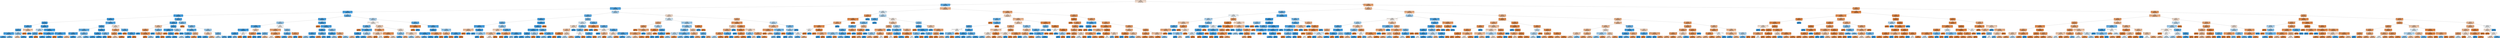digraph Tree {
node [shape=box, style="filled, rounded", color="black", fontname=helvetica] ;
edge [fontname=helvetica] ;
0 [label="node #0\natomic_pauling_electronegativity_wad <= 1.5176\ngini = 0.4917\nsamples = 100.0%\nvalue = [0.5644, 0.4356]", fillcolor="#f9e2d2"] ;
1 [label="node #1\natomic_ionization_potential_wa <= 9.1623\ngini = 0.2926\nsamples = 34.7%\nvalue = [0.1779, 0.8221]", fillcolor="#64b2eb"] ;
0 -> 1 [labeldistance=2.5, labelangle=45, headlabel="True"] ;
2 [label="node #2\natomic_pauling_electronegativity_wa <= 2.0731\ngini = 0.1946\nsamples = 30.6%\nvalue = [0.1092, 0.8908]", fillcolor="#51a9e8"] ;
1 -> 2 ;
3 [label="node #3\natomic_ionization_potential_wad <= 4.1052\ngini = 0.1377\nsamples = 27.0%\nvalue = [0.0744, 0.9256]", fillcolor="#49a5e7"] ;
2 -> 3 ;
4 [label="node #4\natomic_ionization_potential_wa <= 7.6234\ngini = 0.1033\nsamples = 22.8%\nvalue = [0.0546, 0.9454]", fillcolor="#44a3e7"] ;
3 -> 4 ;
5 [label="node #5\natomic_volume_wa <= 21.1017\ngini = 0.0739\nsamples = 16.7%\nvalue = [0.0384, 0.9616]", fillcolor="#41a1e6"] ;
4 -> 5 ;
6 [label="node #6\nrel_stoich_wa <= 0.3404\ngini = 0.0631\nsamples = 15.6%\nvalue = [0.0326, 0.9674]", fillcolor="#40a0e6"] ;
5 -> 6 ;
7 [label="node #7\natomic_number_wad <= 97.6667\ngini = 0.1435\nsamples = 2.0%\nvalue = [0.0778, 0.9222]", fillcolor="#4aa5e7"] ;
6 -> 7 ;
8 [label="node #8\nrel_stoich_wa <= 0.3398\ngini = 0.1373\nsamples = 2.0%\nvalue = [0.0741, 0.9259]", fillcolor="#49a5e7"] ;
7 -> 8 ;
9 [label="node #9\natomic_pauling_electronegativity_wa <= 1.875\ngini = 0.1261\nsamples = 1.9%\nvalue = [0.0676, 0.9324]", fillcolor="#47a4e7"] ;
8 -> 9 ;
10 [label="node #10\ngini = 0.1101\nsamples = 1.8%\nvalue = [0.0584, 0.9416]", fillcolor="#45a3e7"] ;
9 -> 10 ;
11 [label="node #11\ngini = 0.3628\nsamples = 0.1%\nvalue = [0.2381, 0.7619]", fillcolor="#77bced"] ;
9 -> 11 ;
12 [label="node #12\natomic_number_wad <= 44.25\ngini = 0.4286\nsamples = 0.0%\nvalue = [0.3111, 0.6889]", fillcolor="#92c9f1"] ;
8 -> 12 ;
13 [label="node #13\ngini = 0.4717\nsamples = 0.0%\nvalue = [0.619, 0.381]", fillcolor="#f5cfb3"] ;
12 -> 13 ;
14 [label="node #14\ngini = 0.0799\nsamples = 0.0%\nvalue = [0.0417, 0.9583]", fillcolor="#42a1e6"] ;
12 -> 14 ;
15 [label="node #15\natomic_ionization_potential_wad <= 2.9635\ngini = 0.4628\nsamples = 0.0%\nvalue = [0.6364, 0.3636]", fillcolor="#f4c9aa"] ;
7 -> 15 ;
16 [label="node #16\ngini = 0.0\nsamples = 0.0%\nvalue = [1.0, 0.0]", fillcolor="#e58139"] ;
15 -> 16 ;
17 [label="node #17\ngini = 0.0\nsamples = 0.0%\nvalue = [0.0, 1.0]", fillcolor="#399de5"] ;
15 -> 17 ;
18 [label="node #18\natomic_r_covalent_wa <= 1.1067\ngini = 0.0507\nsamples = 13.7%\nvalue = [0.026, 0.974]", fillcolor="#3ea0e6"] ;
6 -> 18 ;
19 [label="node #19\natomic_r_covalent_wa <= 1.0833\ngini = 0.48\nsamples = 0.0%\nvalue = [0.4, 0.6]", fillcolor="#bddef6"] ;
18 -> 19 ;
20 [label="node #20\nrel_stoich_wa <= 0.5903\ngini = 0.2449\nsamples = 0.0%\nvalue = [0.1429, 0.8571]", fillcolor="#5aade9"] ;
19 -> 20 ;
21 [label="node #21\ngini = 0.0\nsamples = 0.0%\nvalue = [0.0, 1.0]", fillcolor="#399de5"] ;
20 -> 21 ;
22 [label="node #22\ngini = 0.0\nsamples = 0.0%\nvalue = [1.0, 0.0]", fillcolor="#e58139"] ;
20 -> 22 ;
23 [label="node #23\ngini = 0.0\nsamples = 0.0%\nvalue = [1.0, 0.0]", fillcolor="#e58139"] ;
19 -> 23 ;
24 [label="node #24\natomic_pauling_electronegativity_wad <= 0.9832\ngini = 0.0501\nsamples = 13.6%\nvalue = [0.0257, 0.9743]", fillcolor="#3ea0e6"] ;
18 -> 24 ;
25 [label="node #25\natomic_pauling_electronegativity_wa <= 1.7583\ngini = 0.0395\nsamples = 9.9%\nvalue = [0.0201, 0.9799]", fillcolor="#3d9fe6"] ;
24 -> 25 ;
26 [label="node #26\ngini = 0.031\nsamples = 7.5%\nvalue = [0.0158, 0.9842]", fillcolor="#3c9fe5"] ;
25 -> 26 ;
27 [label="node #27\ngini = 0.0655\nsamples = 2.4%\nvalue = [0.0339, 0.9661]", fillcolor="#40a0e6"] ;
25 -> 27 ;
28 [label="node #28\natomic_pauling_electronegativity_wad <= 0.9833\ngini = 0.0777\nsamples = 3.7%\nvalue = [0.0405, 0.9595]", fillcolor="#41a1e6"] ;
24 -> 28 ;
29 [label="node #29\ngini = 0.0\nsamples = 0.0%\nvalue = [1.0, 0.0]", fillcolor="#e58139"] ;
28 -> 29 ;
30 [label="node #30\ngini = 0.0766\nsamples = 3.7%\nvalue = [0.0399, 0.9601]", fillcolor="#41a1e6"] ;
28 -> 30 ;
31 [label="node #31\natomic_ionization_potential_wad <= 3.4768\ngini = 0.2217\nsamples = 1.0%\nvalue = [0.127, 0.873]", fillcolor="#56abe9"] ;
5 -> 31 ;
32 [label="node #32\nrel_stoich_wa <= 0.577\ngini = 0.158\nsamples = 0.9%\nvalue = [0.0865, 0.9135]", fillcolor="#4ca6e7"] ;
31 -> 32 ;
33 [label="node #33\natomic_pauling_electronegativity_wa <= 1.212\ngini = 0.2772\nsamples = 0.5%\nvalue = [0.1662, 0.8338]", fillcolor="#60b1ea"] ;
32 -> 33 ;
34 [label="node #34\natomic_ionization_potential_wad <= 0.09\ngini = 0.0823\nsamples = 0.1%\nvalue = [0.043, 0.957]", fillcolor="#42a1e6"] ;
33 -> 34 ;
35 [label="node #35\ngini = 0.4444\nsamples = 0.0%\nvalue = [0.6667, 0.3333]", fillcolor="#f2c09c"] ;
34 -> 35 ;
36 [label="node #36\ngini = 0.0435\nsamples = 0.1%\nvalue = [0.0222, 0.9778]", fillcolor="#3d9fe6"] ;
34 -> 36 ;
37 [label="node #37\natomic_number_wa <= 31.7046\ngini = 0.3285\nsamples = 0.4%\nvalue = [0.2071, 0.7929]", fillcolor="#6db7ec"] ;
33 -> 37 ;
38 [label="node #38\ngini = 0.4898\nsamples = 0.0%\nvalue = [0.4286, 0.5714]", fillcolor="#cee6f8"] ;
37 -> 38 ;
39 [label="node #39\ngini = 0.2984\nsamples = 0.3%\nvalue = [0.1825, 0.8175]", fillcolor="#65b3eb"] ;
37 -> 39 ;
40 [label="node #40\natomic_number_wad <= 63.5\ngini = 0.0324\nsamples = 0.5%\nvalue = [0.0165, 0.9835]", fillcolor="#3c9fe5"] ;
32 -> 40 ;
41 [label="node #41\natomic_volume_wad <= 1.475\ngini = 0.0238\nsamples = 0.5%\nvalue = [0.012, 0.988]", fillcolor="#3b9ee5"] ;
40 -> 41 ;
42 [label="node #42\ngini = 0.0858\nsamples = 0.1%\nvalue = [0.0449, 0.9551]", fillcolor="#42a2e6"] ;
41 -> 42 ;
43 [label="node #43\ngini = 0.0061\nsamples = 0.4%\nvalue = [0.0031, 0.9969]", fillcolor="#3a9de5"] ;
41 -> 43 ;
44 [label="node #44\natomic_r_covalent_wa <= 1.755\ngini = 0.32\nsamples = 0.0%\nvalue = [0.2, 0.8]", fillcolor="#6ab6ec"] ;
40 -> 44 ;
45 [label="node #45\ngini = 0.0\nsamples = 0.0%\nvalue = [0.0, 1.0]", fillcolor="#399de5"] ;
44 -> 45 ;
46 [label="node #46\ngini = 0.0\nsamples = 0.0%\nvalue = [1.0, 0.0]", fillcolor="#e58139"] ;
44 -> 46 ;
47 [label="node #47\natomic_r_covalent_wa <= 1.6798\ngini = 0.4945\nsamples = 0.1%\nvalue = [0.5526, 0.4474]", fillcolor="#fae7d9"] ;
31 -> 47 ;
48 [label="node #48\natomic_number_wa <= 62.8429\ngini = 0.3482\nsamples = 0.1%\nvalue = [0.7755, 0.2245]", fillcolor="#eda572"] ;
47 -> 48 ;
49 [label="node #49\nrel_stoich_wa <= 0.3798\ngini = 0.2355\nsamples = 0.0%\nvalue = [0.8636, 0.1364]", fillcolor="#e99558"] ;
48 -> 49 ;
50 [label="node #50\ngini = 0.4734\nsamples = 0.0%\nvalue = [0.6154, 0.3846]", fillcolor="#f5d0b5"] ;
49 -> 50 ;
51 [label="node #51\ngini = 0.0624\nsamples = 0.0%\nvalue = [0.9677, 0.0323]", fillcolor="#e68540"] ;
49 -> 51 ;
52 [label="node #52\ngini = 0.0\nsamples = 0.0%\nvalue = [0.0, 1.0]", fillcolor="#399de5"] ;
48 -> 52 ;
53 [label="node #53\natomic_number_wad <= 10.5\ngini = 0.2524\nsamples = 0.0%\nvalue = [0.1481, 0.8519]", fillcolor="#5baeea"] ;
47 -> 53 ;
54 [label="node #54\ngini = 0.0\nsamples = 0.0%\nvalue = [1.0, 0.0]", fillcolor="#e58139"] ;
53 -> 54 ;
55 [label="node #55\natomic_r_covalent_wad <= 1.3725\ngini = 0.0799\nsamples = 0.0%\nvalue = [0.0417, 0.9583]", fillcolor="#42a1e6"] ;
53 -> 55 ;
56 [label="node #56\ngini = 0.0\nsamples = 0.0%\nvalue = [0.0, 1.0]", fillcolor="#399de5"] ;
55 -> 56 ;
57 [label="node #57\ngini = 0.0\nsamples = 0.0%\nvalue = [1.0, 0.0]", fillcolor="#e58139"] ;
55 -> 57 ;
58 [label="node #58\natomic_volume_wa <= 13.9388\ngini = 0.1785\nsamples = 6.1%\nvalue = [0.0991, 0.9009]", fillcolor="#4fa8e8"] ;
4 -> 58 ;
59 [label="node #59\natomic_r_covalent_wa <= 0.9301\ngini = 0.0969\nsamples = 4.7%\nvalue = [0.0511, 0.9489]", fillcolor="#44a2e6"] ;
58 -> 59 ;
60 [label="node #60\natomic_number_wa <= 7.4712\ngini = 0.4558\nsamples = 0.0%\nvalue = [0.6486, 0.3514]", fillcolor="#f3c5a4"] ;
59 -> 60 ;
61 [label="node #61\natomic_number_wa <= 4.9\ngini = 0.2688\nsamples = 0.0%\nvalue = [0.84, 0.16]", fillcolor="#ea995f"] ;
60 -> 61 ;
62 [label="node #62\ngini = 0.0\nsamples = 0.0%\nvalue = [0.0, 1.0]", fillcolor="#399de5"] ;
61 -> 62 ;
63 [label="node #63\natomic_ionization_potential_wa <= 8.375\ngini = 0.1588\nsamples = 0.0%\nvalue = [0.913, 0.087]", fillcolor="#e78d4c"] ;
61 -> 63 ;
64 [label="node #64\ngini = 0.0\nsamples = 0.0%\nvalue = [1.0, 0.0]", fillcolor="#e58139"] ;
63 -> 64 ;
65 [label="node #65\ngini = 0.4444\nsamples = 0.0%\nvalue = [0.3333, 0.6667]", fillcolor="#9ccef2"] ;
63 -> 65 ;
66 [label="node #66\natomic_volume_wa <= 5.7285\ngini = 0.375\nsamples = 0.0%\nvalue = [0.25, 0.75]", fillcolor="#7bbeee"] ;
60 -> 66 ;
67 [label="node #67\ngini = 0.0\nsamples = 0.0%\nvalue = [0.0, 1.0]", fillcolor="#399de5"] ;
66 -> 67 ;
68 [label="node #68\natomic_number_wa <= 9.7308\ngini = 0.375\nsamples = 0.0%\nvalue = [0.75, 0.25]", fillcolor="#eeab7b"] ;
66 -> 68 ;
69 [label="node #69\ngini = 0.0\nsamples = 0.0%\nvalue = [0.0, 1.0]", fillcolor="#399de5"] ;
68 -> 69 ;
70 [label="node #70\ngini = 0.0\nsamples = 0.0%\nvalue = [1.0, 0.0]", fillcolor="#e58139"] ;
68 -> 70 ;
71 [label="node #71\nrel_stoich_wa <= 0.958\ngini = 0.0867\nsamples = 4.6%\nvalue = [0.0454, 0.9546]", fillcolor="#42a2e6"] ;
59 -> 71 ;
72 [label="node #72\natomic_ionization_potential_wa <= 7.6237\ngini = 0.0822\nsamples = 4.6%\nvalue = [0.0429, 0.9571]", fillcolor="#42a1e6"] ;
71 -> 72 ;
73 [label="node #73\ngini = 0.0\nsamples = 0.0%\nvalue = [1.0, 0.0]", fillcolor="#e58139"] ;
72 -> 73 ;
74 [label="node #74\nrel_stoich_wad <= 0.3727\ngini = 0.0808\nsamples = 4.6%\nvalue = [0.0422, 0.9578]", fillcolor="#42a1e6"] ;
72 -> 74 ;
75 [label="node #75\ngini = 0.1361\nsamples = 1.6%\nvalue = [0.0734, 0.9266]", fillcolor="#49a5e7"] ;
74 -> 75 ;
76 [label="node #76\ngini = 0.0506\nsamples = 3.0%\nvalue = [0.026, 0.974]", fillcolor="#3ea0e6"] ;
74 -> 76 ;
77 [label="node #77\natomic_r_covalent_wa <= 1.22\ngini = 0.4579\nsamples = 0.0%\nvalue = [0.3548, 0.6452]", fillcolor="#a6d3f3"] ;
71 -> 77 ;
78 [label="node #78\ngini = 0.0\nsamples = 0.0%\nvalue = [1.0, 0.0]", fillcolor="#e58139"] ;
77 -> 78 ;
79 [label="node #79\ngini = 0.0\nsamples = 0.0%\nvalue = [0.0, 1.0]", fillcolor="#399de5"] ;
77 -> 79 ;
80 [label="node #80\natomic_number_wa <= 12.5933\ngini = 0.376\nsamples = 1.5%\nvalue = [0.251, 0.749]", fillcolor="#7bbeee"] ;
58 -> 80 ;
81 [label="node #81\ngini = 0.0\nsamples = 0.0%\nvalue = [1.0, 0.0]", fillcolor="#e58139"] ;
80 -> 81 ;
82 [label="node #82\natomic_volume_wa <= 16.1417\ngini = 0.3521\nsamples = 1.4%\nvalue = [0.228, 0.772]", fillcolor="#73baed"] ;
80 -> 82 ;
83 [label="node #83\natomic_ionization_potential_wa <= 8.6887\ngini = 0.2472\nsamples = 0.8%\nvalue = [0.1445, 0.8555]", fillcolor="#5aaee9"] ;
82 -> 83 ;
84 [label="node #84\natomic_r_covalent_wa <= 1.3255\ngini = 0.2009\nsamples = 0.8%\nvalue = [0.1133, 0.8867]", fillcolor="#52aae8"] ;
83 -> 84 ;
85 [label="node #85\ngini = 0.4759\nsamples = 0.0%\nvalue = [0.3902, 0.6098]", fillcolor="#b8dcf6"] ;
84 -> 85 ;
86 [label="node #86\ngini = 0.172\nsamples = 0.7%\nvalue = [0.095, 0.905]", fillcolor="#4ea7e8"] ;
84 -> 86 ;
87 [label="node #87\nrel_stoich_wa <= 0.5051\ngini = 0.4178\nsamples = 0.0%\nvalue = [0.7027, 0.2973]", fillcolor="#f0b68d"] ;
83 -> 87 ;
88 [label="node #88\ngini = 0.2311\nsamples = 0.0%\nvalue = [0.8667, 0.1333]", fillcolor="#e99457"] ;
87 -> 88 ;
89 [label="node #89\ngini = 0.0\nsamples = 0.0%\nvalue = [0.0, 1.0]", fillcolor="#399de5"] ;
87 -> 89 ;
90 [label="node #90\natomic_r_covalent_wa <= 1.423\ngini = 0.4508\nsamples = 0.6%\nvalue = [0.3432, 0.6568]", fillcolor="#a0d0f3"] ;
82 -> 90 ;
91 [label="node #91\natomic_r_covalent_wad <= 0.025\ngini = 0.4696\nsamples = 0.2%\nvalue = [0.6233, 0.3767]", fillcolor="#f5cdb1"] ;
90 -> 91 ;
92 [label="node #92\ngini = 0.1107\nsamples = 0.0%\nvalue = [0.0588, 0.9412]", fillcolor="#45a3e7"] ;
91 -> 92 ;
93 [label="node #93\ngini = 0.4218\nsamples = 0.2%\nvalue = [0.6977, 0.3023]", fillcolor="#f0b88f"] ;
91 -> 93 ;
94 [label="node #94\nrel_stoich_wa <= 0.4187\ngini = 0.3541\nsamples = 0.4%\nvalue = [0.2299, 0.7701]", fillcolor="#74baed"] ;
90 -> 94 ;
95 [label="node #95\ngini = 0.4774\nsamples = 0.1%\nvalue = [0.3937, 0.6063]", fillcolor="#baddf6"] ;
94 -> 95 ;
96 [label="node #96\ngini = 0.2423\nsamples = 0.3%\nvalue = [0.141, 0.859]", fillcolor="#5aade9"] ;
94 -> 96 ;
97 [label="node #97\natomic_volume_wa <= 16.701\ngini = 0.297\nsamples = 4.2%\nvalue = [0.1814, 0.8186]", fillcolor="#65b3eb"] ;
3 -> 97 ;
98 [label="node #98\natomic_r_covalent_wad <= 0.4325\ngini = 0.1635\nsamples = 2.9%\nvalue = [0.0898, 0.9102]", fillcolor="#4da7e8"] ;
97 -> 98 ;
99 [label="node #99\natomic_volume_wa <= 12.5813\ngini = 0.4463\nsamples = 0.3%\nvalue = [0.3361, 0.6639]", fillcolor="#9dcff2"] ;
98 -> 99 ;
100 [label="node #100\natomic_ionization_potential_wad <= 5.5642\ngini = 0.1653\nsamples = 0.1%\nvalue = [0.0909, 0.9091]", fillcolor="#4da7e8"] ;
99 -> 100 ;
101 [label="node #101\natomic_pauling_electronegativity_wa <= 2.0482\ngini = 0.0651\nsamples = 0.1%\nvalue = [0.0337, 0.9663]", fillcolor="#40a0e6"] ;
100 -> 101 ;
102 [label="node #102\natomic_volume_wa <= 12.505\ngini = 0.0449\nsamples = 0.1%\nvalue = [0.023, 0.977]", fillcolor="#3e9fe6"] ;
101 -> 102 ;
103 [label="node #103\ngini = 0.0\nsamples = 0.1%\nvalue = [0.0, 1.0]", fillcolor="#399de5"] ;
102 -> 103 ;
104 [label="node #104\ngini = 0.375\nsamples = 0.0%\nvalue = [0.25, 0.75]", fillcolor="#7bbeee"] ;
102 -> 104 ;
105 [label="node #105\natomic_number_wa <= 30.3571\ngini = 0.5\nsamples = 0.0%\nvalue = [0.5, 0.5]", fillcolor="#ffffff"] ;
101 -> 105 ;
106 [label="node #106\ngini = 0.0\nsamples = 0.0%\nvalue = [1.0, 0.0]", fillcolor="#e58139"] ;
105 -> 106 ;
107 [label="node #107\ngini = 0.0\nsamples = 0.0%\nvalue = [0.0, 1.0]", fillcolor="#399de5"] ;
105 -> 107 ;
108 [label="node #108\nrel_stoich_wad <= 0.3906\ngini = 0.48\nsamples = 0.0%\nvalue = [0.6, 0.4]", fillcolor="#f6d5bd"] ;
100 -> 108 ;
109 [label="node #109\natomic_volume_wa <= 12.0865\ngini = 0.2449\nsamples = 0.0%\nvalue = [0.8571, 0.1429]", fillcolor="#e9965a"] ;
108 -> 109 ;
110 [label="node #110\ngini = 0.0\nsamples = 0.0%\nvalue = [1.0, 0.0]", fillcolor="#e58139"] ;
109 -> 110 ;
111 [label="node #111\ngini = 0.0\nsamples = 0.0%\nvalue = [0.0, 1.0]", fillcolor="#399de5"] ;
109 -> 111 ;
112 [label="node #112\ngini = 0.0\nsamples = 0.0%\nvalue = [0.0, 1.0]", fillcolor="#399de5"] ;
108 -> 112 ;
113 [label="node #113\natomic_r_covalent_wa <= 1.3\ngini = 0.4999\nsamples = 0.2%\nvalue = [0.507, 0.493]", fillcolor="#fefcfa"] ;
99 -> 113 ;
114 [label="node #114\natomic_pauling_electronegativity_wad <= 0.5787\ngini = 0.3589\nsamples = 0.1%\nvalue = [0.7656, 0.2344]", fillcolor="#eda876"] ;
113 -> 114 ;
115 [label="node #115\nrel_stoich_wa <= 0.397\ngini = 0.3457\nsamples = 0.0%\nvalue = [0.2222, 0.7778]", fillcolor="#72b9ec"] ;
114 -> 115 ;
116 [label="node #116\ngini = 0.0\nsamples = 0.0%\nvalue = [0.0, 1.0]", fillcolor="#399de5"] ;
115 -> 116 ;
117 [label="node #117\ngini = 0.4444\nsamples = 0.0%\nvalue = [0.6667, 0.3333]", fillcolor="#f2c09c"] ;
115 -> 117 ;
118 [label="node #118\natomic_ionization_potential_wa <= 7.713\ngini = 0.2486\nsamples = 0.1%\nvalue = [0.8545, 0.1455]", fillcolor="#e9965b"] ;
114 -> 118 ;
119 [label="node #119\ngini = 0.497\nsamples = 0.0%\nvalue = [0.5385, 0.4615]", fillcolor="#fbede3"] ;
118 -> 119 ;
120 [label="node #120\ngini = 0.0907\nsamples = 0.0%\nvalue = [0.9524, 0.0476]", fillcolor="#e68743"] ;
118 -> 120 ;
121 [label="node #121\nrel_stoich_wad <= 0.6344\ngini = 0.4158\nsamples = 0.1%\nvalue = [0.2949, 0.7051]", fillcolor="#8cc6f0"] ;
113 -> 121 ;
122 [label="node #122\natomic_volume_wa <= 16.537\ngini = 0.2311\nsamples = 0.1%\nvalue = [0.1333, 0.8667]", fillcolor="#57ace9"] ;
121 -> 122 ;
123 [label="node #123\ngini = 0.1626\nsamples = 0.1%\nvalue = [0.0893, 0.9107]", fillcolor="#4ca7e8"] ;
122 -> 123 ;
124 [label="node #124\ngini = 0.375\nsamples = 0.0%\nvalue = [0.75, 0.25]", fillcolor="#eeab7b"] ;
122 -> 124 ;
125 [label="node #125\natomic_volume_wa <= 15.1238\ngini = 0.2778\nsamples = 0.0%\nvalue = [0.8333, 0.1667]", fillcolor="#ea9a61"] ;
121 -> 125 ;
126 [label="node #126\ngini = 0.0\nsamples = 0.0%\nvalue = [0.0, 1.0]", fillcolor="#399de5"] ;
125 -> 126 ;
127 [label="node #127\ngini = 0.0\nsamples = 0.0%\nvalue = [1.0, 0.0]", fillcolor="#e58139"] ;
125 -> 127 ;
128 [label="node #128\natomic_r_covalent_wa <= 0.9291\ngini = 0.1179\nsamples = 2.6%\nvalue = [0.0629, 0.9371]", fillcolor="#46a4e7"] ;
98 -> 128 ;
129 [label="node #129\ngini = 0.0\nsamples = 0.0%\nvalue = [1.0, 0.0]", fillcolor="#e58139"] ;
128 -> 129 ;
130 [label="node #130\natomic_pauling_electronegativity_wa <= 2.0545\ngini = 0.1135\nsamples = 2.6%\nvalue = [0.0604, 0.9396]", fillcolor="#46a3e7"] ;
128 -> 130 ;
131 [label="node #131\natomic_volume_wa <= 15.49\ngini = 0.0963\nsamples = 2.5%\nvalue = [0.0507, 0.9493]", fillcolor="#44a2e6"] ;
130 -> 131 ;
132 [label="node #132\natomic_number_wa <= 10.1071\ngini = 0.0721\nsamples = 2.1%\nvalue = [0.0375, 0.9625]", fillcolor="#41a1e6"] ;
131 -> 132 ;
133 [label="node #133\ngini = 0.4321\nsamples = 0.0%\nvalue = [0.3158, 0.6842]", fillcolor="#94caf1"] ;
132 -> 133 ;
134 [label="node #134\ngini = 0.0665\nsamples = 2.1%\nvalue = [0.0344, 0.9656]", fillcolor="#40a0e6"] ;
132 -> 134 ;
135 [label="node #135\natomic_r_covalent_wad <= 0.553\ngini = 0.2079\nsamples = 0.4%\nvalue = [0.1178, 0.8822]", fillcolor="#53aae8"] ;
131 -> 135 ;
136 [label="node #136\ngini = 0.2188\nsamples = 0.0%\nvalue = [0.875, 0.125]", fillcolor="#e99355"] ;
135 -> 136 ;
137 [label="node #137\ngini = 0.18\nsamples = 0.4%\nvalue = [0.1, 0.9]", fillcolor="#4fa8e8"] ;
135 -> 137 ;
138 [label="node #138\natomic_volume_wa <= 14.4532\ngini = 0.4002\nsamples = 0.1%\nvalue = [0.2766, 0.7234]", fillcolor="#85c2ef"] ;
130 -> 138 ;
139 [label="node #139\natomic_volume_wad <= 22.3601\ngini = 0.0328\nsamples = 0.1%\nvalue = [0.0167, 0.9833]", fillcolor="#3c9fe5"] ;
138 -> 139 ;
140 [label="node #140\ngini = 0.0\nsamples = 0.1%\nvalue = [0.0, 1.0]", fillcolor="#399de5"] ;
139 -> 140 ;
141 [label="node #141\ngini = 0.4444\nsamples = 0.0%\nvalue = [0.3333, 0.6667]", fillcolor="#9ccef2"] ;
139 -> 141 ;
142 [label="node #142\natomic_number_wa <= 45.375\ngini = 0.3893\nsamples = 0.0%\nvalue = [0.7353, 0.2647]", fillcolor="#eeae80"] ;
138 -> 142 ;
143 [label="node #143\ngini = 0.0\nsamples = 0.0%\nvalue = [1.0, 0.0]", fillcolor="#e58139"] ;
142 -> 143 ;
144 [label="node #144\ngini = 0.426\nsamples = 0.0%\nvalue = [0.3077, 0.6923]", fillcolor="#91c9f1"] ;
142 -> 144 ;
145 [label="node #145\natomic_number_wa <= 52.9286\ngini = 0.4719\nsamples = 1.3%\nvalue = [0.3815, 0.6185]", fillcolor="#b3d9f5"] ;
97 -> 145 ;
146 [label="node #146\natomic_pauling_electronegativity_wad <= 1.1092\ngini = 0.4994\nsamples = 0.8%\nvalue = [0.5167, 0.4833]", fillcolor="#fdf7f2"] ;
145 -> 146 ;
147 [label="node #147\natomic_r_covalent_wad <= 0.3161\ngini = 0.2869\nsamples = 0.2%\nvalue = [0.1736, 0.8264]", fillcolor="#63b2ea"] ;
146 -> 147 ;
148 [label="node #148\ngini = 0.0\nsamples = 0.0%\nvalue = [1.0, 0.0]", fillcolor="#e58139"] ;
147 -> 148 ;
149 [label="node #149\natomic_pauling_electronegativity_wa <= 1.755\ngini = 0.1549\nsamples = 0.2%\nvalue = [0.0846, 0.9154]", fillcolor="#4ba6e7"] ;
147 -> 149 ;
150 [label="node #150\natomic_r_covalent_wa <= 1.45\ngini = 0.0381\nsamples = 0.1%\nvalue = [0.0194, 0.9806]", fillcolor="#3d9fe6"] ;
149 -> 150 ;
151 [label="node #151\ngini = 0.4444\nsamples = 0.0%\nvalue = [0.6667, 0.3333]", fillcolor="#f2c09c"] ;
150 -> 151 ;
152 [label="node #152\ngini = 0.0\nsamples = 0.1%\nvalue = [0.0, 1.0]", fillcolor="#399de5"] ;
150 -> 152 ;
153 [label="node #153\natomic_r_covalent_wa <= 1.4017\ngini = 0.4444\nsamples = 0.0%\nvalue = [0.3333, 0.6667]", fillcolor="#9ccef2"] ;
149 -> 153 ;
154 [label="node #154\ngini = 0.1172\nsamples = 0.0%\nvalue = [0.0625, 0.9375]", fillcolor="#46a4e7"] ;
153 -> 154 ;
155 [label="node #155\ngini = 0.3967\nsamples = 0.0%\nvalue = [0.7273, 0.2727]", fillcolor="#efb083"] ;
153 -> 155 ;
156 [label="node #156\natomic_number_wa <= 30.8545\ngini = 0.4789\nsamples = 0.7%\nvalue = [0.6028, 0.3972]", fillcolor="#f6d4bb"] ;
146 -> 156 ;
157 [label="node #157\natomic_ionization_potential_wa <= 7.3867\ngini = 0.3125\nsamples = 0.1%\nvalue = [0.8062, 0.1938]", fillcolor="#eb9f69"] ;
156 -> 157 ;
158 [label="node #158\natomic_ionization_potential_wa <= 6.6048\ngini = 0.4669\nsamples = 0.0%\nvalue = [0.6286, 0.3714]", fillcolor="#f4cbae"] ;
157 -> 158 ;
159 [label="node #159\ngini = 0.0\nsamples = 0.0%\nvalue = [1.0, 0.0]", fillcolor="#e58139"] ;
158 -> 159 ;
160 [label="node #160\ngini = 0.4992\nsamples = 0.0%\nvalue = [0.48, 0.52]", fillcolor="#f0f7fd"] ;
158 -> 160 ;
161 [label="node #161\natomic_pauling_electronegativity_wa <= 1.7793\ngini = 0.2227\nsamples = 0.1%\nvalue = [0.8723, 0.1277]", fillcolor="#e99356"] ;
157 -> 161 ;
162 [label="node #162\ngini = 0.0799\nsamples = 0.1%\nvalue = [0.9583, 0.0417]", fillcolor="#e68642"] ;
161 -> 162 ;
163 [label="node #163\ngini = 0.4835\nsamples = 0.0%\nvalue = [0.5909, 0.4091]", fillcolor="#f7d8c2"] ;
161 -> 163 ;
164 [label="node #164\nrel_stoich_wad <= 0.1946\ngini = 0.4962\nsamples = 0.5%\nvalue = [0.5438, 0.4562]", fillcolor="#fbebdf"] ;
156 -> 164 ;
165 [label="node #165\natomic_volume_wa <= 22.9308\ngini = 0.4152\nsamples = 0.1%\nvalue = [0.2941, 0.7059]", fillcolor="#8bc6f0"] ;
164 -> 165 ;
166 [label="node #166\ngini = 0.2061\nsamples = 0.1%\nvalue = [0.1167, 0.8833]", fillcolor="#53aae8"] ;
165 -> 166 ;
167 [label="node #167\ngini = 0.4032\nsamples = 0.0%\nvalue = [0.72, 0.28]", fillcolor="#efb286"] ;
165 -> 167 ;
168 [label="node #168\natomic_pauling_electronegativity_wad <= 1.2141\ngini = 0.4789\nsamples = 0.4%\nvalue = [0.6028, 0.3972]", fillcolor="#f6d4bb"] ;
164 -> 168 ;
169 [label="node #169\ngini = 0.4346\nsamples = 0.1%\nvalue = [0.3191, 0.6809]", fillcolor="#96cbf1"] ;
168 -> 169 ;
170 [label="node #170\ngini = 0.4577\nsamples = 0.4%\nvalue = [0.6454, 0.3546]", fillcolor="#f3c6a6"] ;
168 -> 170 ;
171 [label="node #171\natomic_r_covalent_wa <= 1.4267\ngini = 0.2424\nsamples = 0.5%\nvalue = [0.1411, 0.8589]", fillcolor="#5aade9"] ;
145 -> 171 ;
172 [label="node #172\natomic_pauling_electronegativity_wad <= 1.1622\ngini = 0.095\nsamples = 0.0%\nvalue = [0.95, 0.05]", fillcolor="#e68843"] ;
171 -> 172 ;
173 [label="node #173\ngini = 0.0\nsamples = 0.0%\nvalue = [1.0, 0.0]", fillcolor="#e58139"] ;
172 -> 173 ;
174 [label="node #174\ngini = 0.0\nsamples = 0.0%\nvalue = [0.0, 1.0]", fillcolor="#399de5"] ;
172 -> 174 ;
175 [label="node #175\natomic_pauling_electronegativity_wa <= 1.7083\ngini = 0.1783\nsamples = 0.5%\nvalue = [0.099, 0.901]", fillcolor="#4fa8e8"] ;
171 -> 175 ;
176 [label="node #176\natomic_volume_wa <= 43.54\ngini = 0.0766\nsamples = 0.4%\nvalue = [0.0399, 0.9601]", fillcolor="#41a1e6"] ;
175 -> 176 ;
177 [label="node #177\natomic_pauling_electronegativity_wad <= 0.8013\ngini = 0.0463\nsamples = 0.3%\nvalue = [0.0237, 0.9763]", fillcolor="#3e9fe6"] ;
176 -> 177 ;
178 [label="node #178\ngini = 0.2571\nsamples = 0.0%\nvalue = [0.1515, 0.8485]", fillcolor="#5caeea"] ;
177 -> 178 ;
179 [label="node #179\ngini = 0.0152\nsamples = 0.3%\nvalue = [0.0076, 0.9924]", fillcolor="#3b9ee5"] ;
177 -> 179 ;
180 [label="node #180\natomic_pauling_electronegativity_wad <= 1.235\ngini = 0.2778\nsamples = 0.0%\nvalue = [0.8333, 0.1667]", fillcolor="#ea9a61"] ;
176 -> 180 ;
181 [label="node #181\ngini = 0.0\nsamples = 0.0%\nvalue = [0.0, 1.0]", fillcolor="#399de5"] ;
180 -> 181 ;
182 [label="node #182\ngini = 0.0\nsamples = 0.0%\nvalue = [1.0, 0.0]", fillcolor="#e58139"] ;
180 -> 182 ;
183 [label="node #183\natomic_ionization_potential_wa <= 7.6718\ngini = 0.4303\nsamples = 0.1%\nvalue = [0.3133, 0.6867]", fillcolor="#93caf1"] ;
175 -> 183 ;
184 [label="node #184\natomic_volume_wa <= 17.7583\ngini = 0.3829\nsamples = 0.0%\nvalue = [0.7419, 0.2581]", fillcolor="#eead7e"] ;
183 -> 184 ;
185 [label="node #185\ngini = 0.0\nsamples = 0.0%\nvalue = [0.0, 1.0]", fillcolor="#399de5"] ;
184 -> 185 ;
186 [label="node #186\ngini = 0.1472\nsamples = 0.0%\nvalue = [0.92, 0.08]", fillcolor="#e78c4a"] ;
184 -> 186 ;
187 [label="node #187\natomic_ionization_potential_wad <= 6.6734\ngini = 0.1087\nsamples = 0.1%\nvalue = [0.0577, 0.9423]", fillcolor="#45a3e7"] ;
183 -> 187 ;
188 [label="node #188\ngini = 0.0\nsamples = 0.1%\nvalue = [0.0, 1.0]", fillcolor="#399de5"] ;
187 -> 188 ;
189 [label="node #189\ngini = 0.0\nsamples = 0.0%\nvalue = [1.0, 0.0]", fillcolor="#e58139"] ;
187 -> 189 ;
190 [label="node #190\natomic_volume_wa <= 13.5468\ngini = 0.463\nsamples = 3.6%\nvalue = [0.364, 0.636]", fillcolor="#aad5f4"] ;
2 -> 190 ;
191 [label="node #191\natomic_volume_wa <= 11.7675\ngini = 0.258\nsamples = 1.8%\nvalue = [0.1521, 0.8479]", fillcolor="#5dafea"] ;
190 -> 191 ;
192 [label="node #192\natomic_number_wa <= 31.2111\ngini = 0.1208\nsamples = 1.0%\nvalue = [0.0646, 0.9354]", fillcolor="#47a4e7"] ;
191 -> 192 ;
193 [label="node #193\nrel_stoich_wad <= 0.2792\ngini = 0.3078\nsamples = 0.2%\nvalue = [0.19, 0.81]", fillcolor="#67b4eb"] ;
192 -> 193 ;
194 [label="node #194\natomic_pauling_electronegativity_wad <= 0.16\ngini = 0.1161\nsamples = 0.1%\nvalue = [0.0619, 0.9381]", fillcolor="#46a3e7"] ;
193 -> 194 ;
195 [label="node #195\natomic_pauling_electronegativity_wa <= 2.111\ngini = 0.4444\nsamples = 0.0%\nvalue = [0.6667, 0.3333]", fillcolor="#f2c09c"] ;
194 -> 195 ;
196 [label="node #196\ngini = 0.0\nsamples = 0.0%\nvalue = [1.0, 0.0]", fillcolor="#e58139"] ;
195 -> 196 ;
197 [label="node #197\ngini = 0.0\nsamples = 0.0%\nvalue = [0.0, 1.0]", fillcolor="#399de5"] ;
195 -> 197 ;
198 [label="node #198\natomic_r_covalent_wa <= 1.2705\ngini = 0.0815\nsamples = 0.1%\nvalue = [0.0426, 0.9574]", fillcolor="#42a1e6"] ;
194 -> 198 ;
199 [label="node #199\ngini = 0.0\nsamples = 0.1%\nvalue = [0.0, 1.0]", fillcolor="#399de5"] ;
198 -> 199 ;
200 [label="node #200\natomic_ionization_potential_wa <= 8.5322\ngini = 0.4444\nsamples = 0.0%\nvalue = [0.3333, 0.6667]", fillcolor="#9ccef2"] ;
198 -> 200 ;
201 [label="node #201\ngini = 0.0\nsamples = 0.0%\nvalue = [0.0, 1.0]", fillcolor="#399de5"] ;
200 -> 201 ;
202 [label="node #202\ngini = 0.0\nsamples = 0.0%\nvalue = [1.0, 0.0]", fillcolor="#e58139"] ;
200 -> 202 ;
203 [label="node #203\natomic_number_wad <= 14.875\ngini = 0.4283\nsamples = 0.1%\nvalue = [0.3107, 0.6893]", fillcolor="#92c9f1"] ;
193 -> 203 ;
204 [label="node #204\natomic_ionization_potential_wa <= 9.0243\ngini = 0.48\nsamples = 0.1%\nvalue = [0.6, 0.4]", fillcolor="#f6d5bd"] ;
203 -> 204 ;
205 [label="node #205\natomic_ionization_potential_wad <= 3.7834\ngini = 0.4444\nsamples = 0.0%\nvalue = [0.6667, 0.3333]", fillcolor="#f2c09c"] ;
204 -> 205 ;
206 [label="node #206\ngini = 0.497\nsamples = 0.0%\nvalue = [0.5385, 0.4615]", fillcolor="#fbede3"] ;
205 -> 206 ;
207 [label="node #207\ngini = 0.0\nsamples = 0.0%\nvalue = [1.0, 0.0]", fillcolor="#e58139"] ;
205 -> 207 ;
208 [label="node #208\ngini = 0.0\nsamples = 0.0%\nvalue = [0.0, 1.0]", fillcolor="#399de5"] ;
204 -> 208 ;
209 [label="node #209\natomic_r_covalent_wad <= 0.3581\ngini = 0.2217\nsamples = 0.1%\nvalue = [0.127, 0.873]", fillcolor="#56abe9"] ;
203 -> 209 ;
210 [label="node #210\natomic_ionization_potential_wa <= 8.964\ngini = 0.2778\nsamples = 0.0%\nvalue = [0.8333, 0.1667]", fillcolor="#ea9a61"] ;
209 -> 210 ;
211 [label="node #211\ngini = 0.0\nsamples = 0.0%\nvalue = [1.0, 0.0]", fillcolor="#e58139"] ;
210 -> 211 ;
212 [label="node #212\ngini = 0.0\nsamples = 0.0%\nvalue = [0.0, 1.0]", fillcolor="#399de5"] ;
210 -> 212 ;
213 [label="node #213\natomic_pauling_electronegativity_wa <= 2.106\ngini = 0.0997\nsamples = 0.1%\nvalue = [0.0526, 0.9474]", fillcolor="#44a2e6"] ;
209 -> 213 ;
214 [label="node #214\ngini = 0.42\nsamples = 0.0%\nvalue = [0.3, 0.7]", fillcolor="#8ec7f0"] ;
213 -> 214 ;
215 [label="node #215\ngini = 0.0\nsamples = 0.1%\nvalue = [0.0, 1.0]", fillcolor="#399de5"] ;
213 -> 215 ;
216 [label="node #216\natomic_volume_wad <= 22.1138\ngini = 0.049\nsamples = 0.7%\nvalue = [0.0252, 0.9748]", fillcolor="#3ea0e6"] ;
192 -> 216 ;
217 [label="node #217\natomic_volume_wa <= 11.4373\ngini = 0.0432\nsamples = 0.7%\nvalue = [0.0221, 0.9779]", fillcolor="#3d9fe6"] ;
216 -> 217 ;
218 [label="node #218\natomic_pauling_electronegativity_wa <= 2.4333\ngini = 0.0205\nsamples = 0.7%\nvalue = [0.0103, 0.9897]", fillcolor="#3b9ee5"] ;
217 -> 218 ;
219 [label="node #219\nrel_stoich_wad <= 1.0955\ngini = 0.0172\nsamples = 0.7%\nvalue = [0.0087, 0.9913]", fillcolor="#3b9ee5"] ;
218 -> 219 ;
220 [label="node #220\ngini = 0.0139\nsamples = 0.7%\nvalue = [0.007, 0.993]", fillcolor="#3a9ee5"] ;
219 -> 220 ;
221 [label="node #221\ngini = 0.2778\nsamples = 0.0%\nvalue = [0.1667, 0.8333]", fillcolor="#61b1ea"] ;
219 -> 221 ;
222 [label="node #222\natomic_r_covalent_wa <= 1.3662\ngini = 0.4444\nsamples = 0.0%\nvalue = [0.3333, 0.6667]", fillcolor="#9ccef2"] ;
218 -> 222 ;
223 [label="node #223\ngini = 0.0\nsamples = 0.0%\nvalue = [1.0, 0.0]", fillcolor="#e58139"] ;
222 -> 223 ;
224 [label="node #224\ngini = 0.0\nsamples = 0.0%\nvalue = [0.0, 1.0]", fillcolor="#399de5"] ;
222 -> 224 ;
225 [label="node #225\natomic_volume_wa <= 11.4625\ngini = 0.2524\nsamples = 0.1%\nvalue = [0.1481, 0.8519]", fillcolor="#5baeea"] ;
217 -> 225 ;
226 [label="node #226\ngini = 0.0\nsamples = 0.0%\nvalue = [1.0, 0.0]", fillcolor="#e58139"] ;
225 -> 226 ;
227 [label="node #227\natomic_ionization_potential_wa <= 8.339\ngini = 0.1769\nsamples = 0.1%\nvalue = [0.098, 0.902]", fillcolor="#4fa8e8"] ;
225 -> 227 ;
228 [label="node #228\ngini = 0.4012\nsamples = 0.0%\nvalue = [0.2778, 0.7222]", fillcolor="#85c3ef"] ;
227 -> 228 ;
229 [label="node #229\ngini = 0.0\nsamples = 0.0%\nvalue = [0.0, 1.0]", fillcolor="#399de5"] ;
227 -> 229 ;
230 [label="node #230\ngini = 0.0\nsamples = 0.0%\nvalue = [1.0, 0.0]", fillcolor="#e58139"] ;
216 -> 230 ;
231 [label="node #231\nrel_stoich_wa <= 0.3896\ngini = 0.3813\nsamples = 0.8%\nvalue = [0.2564, 0.7436]", fillcolor="#7dbfee"] ;
191 -> 231 ;
232 [label="node #232\natomic_volume_wad <= 12.5173\ngini = 0.4913\nsamples = 0.2%\nvalue = [0.4341, 0.5659]", fillcolor="#d1e8f9"] ;
231 -> 232 ;
233 [label="node #233\natomic_number_wa <= 49.875\ngini = 0.4898\nsamples = 0.1%\nvalue = [0.5714, 0.4286]", fillcolor="#f8e0ce"] ;
232 -> 233 ;
234 [label="node #234\natomic_volume_wad <= 8.7438\ngini = 0.44\nsamples = 0.1%\nvalue = [0.6733, 0.3267]", fillcolor="#f2be99"] ;
233 -> 234 ;
235 [label="node #235\natomic_r_covalent_wad <= 0.5133\ngini = 0.0832\nsamples = 0.0%\nvalue = [0.9565, 0.0435]", fillcolor="#e68742"] ;
234 -> 235 ;
236 [label="node #236\ngini = 0.0\nsamples = 0.0%\nvalue = [1.0, 0.0]", fillcolor="#e58139"] ;
235 -> 236 ;
237 [label="node #237\ngini = 0.0\nsamples = 0.0%\nvalue = [0.0, 1.0]", fillcolor="#399de5"] ;
235 -> 237 ;
238 [label="node #238\nrel_stoich_wa <= 0.3644\ngini = 0.4839\nsamples = 0.1%\nvalue = [0.5897, 0.4103]", fillcolor="#f7d9c3"] ;
234 -> 238 ;
239 [label="node #239\ngini = 0.4775\nsamples = 0.0%\nvalue = [0.3939, 0.6061]", fillcolor="#baddf6"] ;
238 -> 239 ;
240 [label="node #240\ngini = 0.3911\nsamples = 0.1%\nvalue = [0.7333, 0.2667]", fillcolor="#eeaf81"] ;
238 -> 240 ;
241 [label="node #241\ngini = 0.0\nsamples = 0.0%\nvalue = [0.0, 1.0]", fillcolor="#399de5"] ;
233 -> 241 ;
242 [label="node #242\natomic_number_wad <= 80.1429\ngini = 0.3691\nsamples = 0.1%\nvalue = [0.2442, 0.7558]", fillcolor="#79bded"] ;
232 -> 242 ;
243 [label="node #243\natomic_number_wad <= 24.75\ngini = 0.317\nsamples = 0.1%\nvalue = [0.1975, 0.8025]", fillcolor="#6ab5eb"] ;
242 -> 243 ;
244 [label="node #244\natomic_number_wad <= 15.5\ngini = 0.5\nsamples = 0.0%\nvalue = [0.5, 0.5]", fillcolor="#ffffff"] ;
243 -> 244 ;
245 [label="node #245\ngini = 0.1975\nsamples = 0.0%\nvalue = [0.1111, 0.8889]", fillcolor="#52a9e8"] ;
244 -> 245 ;
246 [label="node #246\ngini = 0.0\nsamples = 0.0%\nvalue = [1.0, 0.0]", fillcolor="#e58139"] ;
244 -> 246 ;
247 [label="node #247\natomic_volume_wad <= 20.915\ngini = 0.2159\nsamples = 0.1%\nvalue = [0.1231, 0.8769]", fillcolor="#55abe9"] ;
243 -> 247 ;
248 [label="node #248\ngini = 0.1723\nsamples = 0.1%\nvalue = [0.0952, 0.9048]", fillcolor="#4ea7e8"] ;
247 -> 248 ;
249 [label="node #249\ngini = 0.0\nsamples = 0.0%\nvalue = [1.0, 0.0]", fillcolor="#e58139"] ;
247 -> 249 ;
250 [label="node #250\ngini = 0.0\nsamples = 0.0%\nvalue = [1.0, 0.0]", fillcolor="#e58139"] ;
242 -> 250 ;
251 [label="node #251\natomic_volume_wa <= 11.8109\ngini = 0.2991\nsamples = 0.6%\nvalue = [0.1831, 0.8169]", fillcolor="#65b3eb"] ;
231 -> 251 ;
252 [label="node #252\natomic_pauling_electronegativity_wad <= 0.12\ngini = 0.142\nsamples = 0.0%\nvalue = [0.9231, 0.0769]", fillcolor="#e78c49"] ;
251 -> 252 ;
253 [label="node #253\ngini = 0.0\nsamples = 0.0%\nvalue = [0.0, 1.0]", fillcolor="#399de5"] ;
252 -> 253 ;
254 [label="node #254\ngini = 0.0\nsamples = 0.0%\nvalue = [1.0, 0.0]", fillcolor="#e58139"] ;
252 -> 254 ;
255 [label="node #255\natomic_volume_wad <= 7.0056\ngini = 0.2732\nsamples = 0.6%\nvalue = [0.1632, 0.8368]", fillcolor="#60b0ea"] ;
251 -> 255 ;
256 [label="node #256\natomic_pauling_electronegativity_wa <= 2.1355\ngini = 0.4993\nsamples = 0.1%\nvalue = [0.5185, 0.4815]", fillcolor="#fdf6f1"] ;
255 -> 256 ;
257 [label="node #257\ngini = 0.0\nsamples = 0.0%\nvalue = [0.0, 1.0]", fillcolor="#399de5"] ;
256 -> 257 ;
258 [label="node #258\natomic_number_wad <= 30.5\ngini = 0.42\nsamples = 0.1%\nvalue = [0.7, 0.3]", fillcolor="#f0b78e"] ;
256 -> 258 ;
259 [label="node #259\ngini = 0.48\nsamples = 0.0%\nvalue = [0.4, 0.6]", fillcolor="#bddef6"] ;
258 -> 259 ;
260 [label="node #260\ngini = 0.0\nsamples = 0.0%\nvalue = [1.0, 0.0]", fillcolor="#e58139"] ;
258 -> 260 ;
261 [label="node #261\natomic_r_covalent_wa <= 1.1511\ngini = 0.2091\nsamples = 0.5%\nvalue = [0.1186, 0.8814]", fillcolor="#54aae8"] ;
255 -> 261 ;
262 [label="node #262\natomic_r_covalent_wa <= 1.1243\ngini = 0.4898\nsamples = 0.0%\nvalue = [0.5714, 0.4286]", fillcolor="#f8e0ce"] ;
261 -> 262 ;
263 [label="node #263\ngini = 0.4734\nsamples = 0.0%\nvalue = [0.3846, 0.6154]", fillcolor="#b5daf5"] ;
262 -> 263 ;
264 [label="node #264\ngini = 0.2188\nsamples = 0.0%\nvalue = [0.875, 0.125]", fillcolor="#e99355"] ;
262 -> 264 ;
265 [label="node #265\natomic_pauling_electronegativity_wa <= 2.3748\ngini = 0.1725\nsamples = 0.5%\nvalue = [0.0954, 0.9046]", fillcolor="#4ea7e8"] ;
261 -> 265 ;
266 [label="node #266\ngini = 0.1434\nsamples = 0.4%\nvalue = [0.0777, 0.9223]", fillcolor="#4aa5e7"] ;
265 -> 266 ;
267 [label="node #267\ngini = 0.4764\nsamples = 0.0%\nvalue = [0.3913, 0.6087]", fillcolor="#b8dcf6"] ;
265 -> 267 ;
268 [label="node #268\natomic_volume_wa <= 15.3165\ngini = 0.4908\nsamples = 1.8%\nvalue = [0.5679, 0.4321]", fillcolor="#f9e1d0"] ;
190 -> 268 ;
269 [label="node #269\natomic_r_covalent_wa <= 1.2719\ngini = 0.4928\nsamples = 1.1%\nvalue = [0.4398, 0.5602]", fillcolor="#d4eaf9"] ;
268 -> 269 ;
270 [label="node #270\nrel_stoich_wa <= 0.4588\ngini = 0.4002\nsamples = 0.3%\nvalue = [0.7234, 0.2766]", fillcolor="#efb185"] ;
269 -> 270 ;
271 [label="node #271\nrel_stoich_wad <= 0.3542\ngini = 0.2988\nsamples = 0.2%\nvalue = [0.8172, 0.1828]", fillcolor="#eb9d65"] ;
270 -> 271 ;
272 [label="node #272\ngini = 0.0\nsamples = 0.0%\nvalue = [1.0, 0.0]", fillcolor="#e58139"] ;
271 -> 272 ;
273 [label="node #273\natomic_pauling_electronegativity_wa <= 2.3062\ngini = 0.359\nsamples = 0.2%\nvalue = [0.7655, 0.2345]", fillcolor="#eda876"] ;
271 -> 273 ;
274 [label="node #274\natomic_pauling_electronegativity_wad <= 1.3629\ngini = 0.3217\nsamples = 0.2%\nvalue = [0.7986, 0.2014]", fillcolor="#eca16b"] ;
273 -> 274 ;
275 [label="node #275\ngini = 0.4444\nsamples = 0.1%\nvalue = [0.6667, 0.3333]", fillcolor="#f2c09c"] ;
274 -> 275 ;
276 [label="node #276\ngini = 0.1327\nsamples = 0.1%\nvalue = [0.9286, 0.0714]", fillcolor="#e78b48"] ;
274 -> 276 ;
277 [label="node #277\ngini = 0.0\nsamples = 0.0%\nvalue = [0.0, 1.0]", fillcolor="#399de5"] ;
273 -> 277 ;
278 [label="node #278\natomic_r_covalent_wa <= 1.2104\ngini = 0.4648\nsamples = 0.1%\nvalue = [0.3673, 0.6327]", fillcolor="#acd6f4"] ;
270 -> 278 ;
279 [label="node #279\natomic_r_covalent_wad <= 0.0107\ngini = 0.1172\nsamples = 0.0%\nvalue = [0.9375, 0.0625]", fillcolor="#e78946"] ;
278 -> 279 ;
280 [label="node #280\nrel_stoich_wad <= 0.2154\ngini = 0.4444\nsamples = 0.0%\nvalue = [0.6667, 0.3333]", fillcolor="#f2c09c"] ;
279 -> 280 ;
281 [label="node #281\ngini = 0.0\nsamples = 0.0%\nvalue = [1.0, 0.0]", fillcolor="#e58139"] ;
280 -> 281 ;
282 [label="node #282\ngini = 0.0\nsamples = 0.0%\nvalue = [0.0, 1.0]", fillcolor="#399de5"] ;
280 -> 282 ;
283 [label="node #283\ngini = 0.0\nsamples = 0.0%\nvalue = [1.0, 0.0]", fillcolor="#e58139"] ;
279 -> 283 ;
284 [label="node #284\nrel_stoich_wad <= 0.8931\ngini = 0.1653\nsamples = 0.0%\nvalue = [0.0909, 0.9091]", fillcolor="#4da7e8"] ;
278 -> 284 ;
285 [label="node #285\natomic_r_covalent_wa <= 1.2696\ngini = 0.0624\nsamples = 0.0%\nvalue = [0.0323, 0.9677]", fillcolor="#40a0e6"] ;
284 -> 285 ;
286 [label="node #286\ngini = 0.0\nsamples = 0.0%\nvalue = [0.0, 1.0]", fillcolor="#399de5"] ;
285 -> 286 ;
287 [label="node #287\ngini = 0.0\nsamples = 0.0%\nvalue = [1.0, 0.0]", fillcolor="#e58139"] ;
285 -> 287 ;
288 [label="node #288\ngini = 0.0\nsamples = 0.0%\nvalue = [1.0, 0.0]", fillcolor="#e58139"] ;
284 -> 288 ;
289 [label="node #289\natomic_pauling_electronegativity_wa <= 2.4183\ngini = 0.4521\nsamples = 0.8%\nvalue = [0.3452, 0.6548]", fillcolor="#a1d1f3"] ;
269 -> 289 ;
290 [label="node #290\natomic_ionization_potential_wad <= 5.1333\ngini = 0.4163\nsamples = 0.8%\nvalue = [0.2954, 0.7046]", fillcolor="#8cc6f0"] ;
289 -> 290 ;
291 [label="node #291\natomic_r_covalent_wad <= 0.4351\ngini = 0.3509\nsamples = 0.6%\nvalue = [0.2269, 0.7731]", fillcolor="#73baed"] ;
290 -> 291 ;
292 [label="node #292\natomic_r_covalent_wad <= 0.425\ngini = 0.4825\nsamples = 0.1%\nvalue = [0.4065, 0.5935]", fillcolor="#c1e0f7"] ;
291 -> 292 ;
293 [label="node #293\ngini = 0.4379\nsamples = 0.1%\nvalue = [0.3238, 0.6762]", fillcolor="#98ccf1"] ;
292 -> 293 ;
294 [label="node #294\ngini = 0.1975\nsamples = 0.0%\nvalue = [0.8889, 0.1111]", fillcolor="#e89152"] ;
292 -> 294 ;
295 [label="node #295\natomic_pauling_electronegativity_wad <= 0.8814\ngini = 0.2877\nsamples = 0.5%\nvalue = [0.1742, 0.8258]", fillcolor="#63b2ea"] ;
291 -> 295 ;
296 [label="node #296\ngini = 0.3833\nsamples = 0.2%\nvalue = [0.2584, 0.7416]", fillcolor="#7ebfee"] ;
295 -> 296 ;
297 [label="node #297\ngini = 0.199\nsamples = 0.3%\nvalue = [0.112, 0.888]", fillcolor="#52a9e8"] ;
295 -> 297 ;
298 [label="node #298\nrel_stoich_wa <= 0.3964\ngini = 0.4614\nsamples = 0.1%\nvalue = [0.6389, 0.3611]", fillcolor="#f4c8a9"] ;
290 -> 298 ;
299 [label="node #299\natomic_volume_wad <= 7.3775\ngini = 0.3911\nsamples = 0.1%\nvalue = [0.7333, 0.2667]", fillcolor="#eeaf81"] ;
298 -> 299 ;
300 [label="node #300\ngini = 0.0\nsamples = 0.0%\nvalue = [0.0, 1.0]", fillcolor="#399de5"] ;
299 -> 300 ;
301 [label="node #301\ngini = 0.3471\nsamples = 0.1%\nvalue = [0.7765, 0.2235]", fillcolor="#eca572"] ;
299 -> 301 ;
302 [label="node #302\nrel_stoich_wad <= 0.656\ngini = 0.2778\nsamples = 0.0%\nvalue = [0.1667, 0.8333]", fillcolor="#61b1ea"] ;
298 -> 302 ;
303 [label="node #303\ngini = 0.0\nsamples = 0.0%\nvalue = [0.0, 1.0]", fillcolor="#399de5"] ;
302 -> 303 ;
304 [label="node #304\ngini = 0.375\nsamples = 0.0%\nvalue = [0.75, 0.25]", fillcolor="#eeab7b"] ;
302 -> 304 ;
305 [label="node #305\natomic_volume_wa <= 13.7911\ngini = 0.1049\nsamples = 0.1%\nvalue = [0.9444, 0.0556]", fillcolor="#e78845"] ;
289 -> 305 ;
306 [label="node #306\ngini = 0.0\nsamples = 0.0%\nvalue = [0.0, 1.0]", fillcolor="#399de5"] ;
305 -> 306 ;
307 [label="node #307\ngini = 0.0\nsamples = 0.1%\nvalue = [1.0, 0.0]", fillcolor="#e58139"] ;
305 -> 307 ;
308 [label="node #308\nrel_stoich_wa <= 0.5519\ngini = 0.375\nsamples = 0.8%\nvalue = [0.75, 0.25]", fillcolor="#eeab7b"] ;
268 -> 308 ;
309 [label="node #309\natomic_pauling_electronegativity_wad <= 0.5807\ngini = 0.268\nsamples = 0.6%\nvalue = [0.8406, 0.1594]", fillcolor="#ea995f"] ;
308 -> 309 ;
310 [label="node #310\natomic_number_wa <= 60.1667\ngini = 0.4703\nsamples = 0.1%\nvalue = [0.622, 0.378]", fillcolor="#f5ceb1"] ;
309 -> 310 ;
311 [label="node #311\natomic_r_covalent_wad <= 0.4808\ngini = 0.3856\nsamples = 0.1%\nvalue = [0.7391, 0.2609]", fillcolor="#eead7f"] ;
310 -> 311 ;
312 [label="node #312\natomic_number_wad <= 20.0833\ngini = 0.2778\nsamples = 0.1%\nvalue = [0.8333, 0.1667]", fillcolor="#ea9a61"] ;
311 -> 312 ;
313 [label="node #313\ngini = 0.4734\nsamples = 0.0%\nvalue = [0.3846, 0.6154]", fillcolor="#b5daf5"] ;
312 -> 313 ;
314 [label="node #314\ngini = 0.0815\nsamples = 0.1%\nvalue = [0.9574, 0.0426]", fillcolor="#e68742"] ;
312 -> 314 ;
315 [label="node #315\natomic_number_wa <= 41.6667\ngini = 0.1975\nsamples = 0.0%\nvalue = [0.1111, 0.8889]", fillcolor="#52a9e8"] ;
311 -> 315 ;
316 [label="node #316\ngini = 0.0\nsamples = 0.0%\nvalue = [1.0, 0.0]", fillcolor="#e58139"] ;
315 -> 316 ;
317 [label="node #317\ngini = 0.0\nsamples = 0.0%\nvalue = [0.0, 1.0]", fillcolor="#399de5"] ;
315 -> 317 ;
318 [label="node #318\ngini = 0.0\nsamples = 0.0%\nvalue = [0.0, 1.0]", fillcolor="#399de5"] ;
310 -> 318 ;
319 [label="node #319\natomic_r_covalent_wad <= 0.7437\ngini = 0.2098\nsamples = 0.5%\nvalue = [0.8809, 0.1191]", fillcolor="#e99254"] ;
309 -> 319 ;
320 [label="node #320\natomic_r_covalent_wad <= 0.0327\ngini = 0.1489\nsamples = 0.5%\nvalue = [0.919, 0.081]", fillcolor="#e78c4a"] ;
319 -> 320 ;
321 [label="node #321\ngini = 0.0\nsamples = 0.0%\nvalue = [0.0, 1.0]", fillcolor="#399de5"] ;
320 -> 321 ;
322 [label="node #322\natomic_volume_wa <= 15.9726\ngini = 0.141\nsamples = 0.5%\nvalue = [0.9237, 0.0763]", fillcolor="#e78b49"] ;
320 -> 322 ;
323 [label="node #323\ngini = 0.2654\nsamples = 0.2%\nvalue = [0.8425, 0.1575]", fillcolor="#ea995e"] ;
322 -> 323 ;
324 [label="node #324\ngini = 0.0551\nsamples = 0.3%\nvalue = [0.9717, 0.0283]", fillcolor="#e6853f"] ;
322 -> 324 ;
325 [label="node #325\natomic_ionization_potential_wad <= 4.6339\ngini = 0.4872\nsamples = 0.1%\nvalue = [0.58, 0.42]", fillcolor="#f8dcc8"] ;
319 -> 325 ;
326 [label="node #326\natomic_number_wad <= 40.5435\ngini = 0.4082\nsamples = 0.0%\nvalue = [0.2857, 0.7143]", fillcolor="#88c4ef"] ;
325 -> 326 ;
327 [label="node #327\ngini = 0.0\nsamples = 0.0%\nvalue = [0.0, 1.0]", fillcolor="#399de5"] ;
326 -> 327 ;
328 [label="node #328\ngini = 0.48\nsamples = 0.0%\nvalue = [0.6, 0.4]", fillcolor="#f6d5bd"] ;
326 -> 328 ;
329 [label="node #329\natomic_r_covalent_wad <= 0.7486\ngini = 0.3282\nsamples = 0.0%\nvalue = [0.7931, 0.2069]", fillcolor="#eca26d"] ;
325 -> 329 ;
330 [label="node #330\ngini = 0.0\nsamples = 0.0%\nvalue = [0.0, 1.0]", fillcolor="#399de5"] ;
329 -> 330 ;
331 [label="node #331\ngini = 0.2524\nsamples = 0.0%\nvalue = [0.8519, 0.1481]", fillcolor="#ea975b"] ;
329 -> 331 ;
332 [label="node #332\natomic_number_wa <= 42.1667\ngini = 0.4762\nsamples = 0.2%\nvalue = [0.391, 0.609]", fillcolor="#b8dcf6"] ;
308 -> 332 ;
333 [label="node #333\natomic_ionization_potential_wad <= 4.308\ngini = 0.414\nsamples = 0.1%\nvalue = [0.7073, 0.2927]", fillcolor="#f0b58b"] ;
332 -> 333 ;
334 [label="node #334\natomic_pauling_electronegativity_wad <= 1.405\ngini = 0.2975\nsamples = 0.0%\nvalue = [0.8182, 0.1818]", fillcolor="#eb9d65"] ;
333 -> 334 ;
335 [label="node #335\ngini = 0.0\nsamples = 0.0%\nvalue = [1.0, 0.0]", fillcolor="#e58139"] ;
334 -> 335 ;
336 [label="node #336\ngini = 0.3967\nsamples = 0.0%\nvalue = [0.7273, 0.2727]", fillcolor="#efb083"] ;
334 -> 336 ;
337 [label="node #337\natomic_ionization_potential_wad <= 4.8605\ngini = 0.375\nsamples = 0.0%\nvalue = [0.25, 0.75]", fillcolor="#7bbeee"] ;
333 -> 337 ;
338 [label="node #338\natomic_number_wad <= 41.5\ngini = 0.2449\nsamples = 0.0%\nvalue = [0.1429, 0.8571]", fillcolor="#5aade9"] ;
337 -> 338 ;
339 [label="node #339\ngini = 0.375\nsamples = 0.0%\nvalue = [0.25, 0.75]", fillcolor="#7bbeee"] ;
338 -> 339 ;
340 [label="node #340\ngini = 0.0\nsamples = 0.0%\nvalue = [0.0, 1.0]", fillcolor="#399de5"] ;
338 -> 340 ;
341 [label="node #341\ngini = 0.0\nsamples = 0.0%\nvalue = [1.0, 0.0]", fillcolor="#e58139"] ;
337 -> 341 ;
342 [label="node #342\natomic_number_wa <= 59.6667\ngini = 0.375\nsamples = 0.1%\nvalue = [0.25, 0.75]", fillcolor="#7bbeee"] ;
332 -> 342 ;
343 [label="node #343\natomic_number_wa <= 48.5833\ngini = 0.4541\nsamples = 0.1%\nvalue = [0.3485, 0.6515]", fillcolor="#a3d1f3"] ;
342 -> 343 ;
344 [label="node #344\natomic_r_covalent_wad <= 0.845\ngini = 0.095\nsamples = 0.0%\nvalue = [0.05, 0.95]", fillcolor="#43a2e6"] ;
343 -> 344 ;
345 [label="node #345\ngini = 0.0\nsamples = 0.0%\nvalue = [0.0, 1.0]", fillcolor="#399de5"] ;
344 -> 345 ;
346 [label="node #346\ngini = 0.375\nsamples = 0.0%\nvalue = [0.25, 0.75]", fillcolor="#7bbeee"] ;
344 -> 346 ;
347 [label="node #347\natomic_r_covalent_wa <= 1.3908\ngini = 0.4991\nsamples = 0.1%\nvalue = [0.4783, 0.5217]", fillcolor="#eff7fd"] ;
343 -> 347 ;
348 [label="node #348\ngini = 0.2659\nsamples = 0.0%\nvalue = [0.1579, 0.8421]", fillcolor="#5eafea"] ;
347 -> 348 ;
349 [label="node #349\ngini = 0.417\nsamples = 0.0%\nvalue = [0.7037, 0.2963]", fillcolor="#f0b68c"] ;
347 -> 349 ;
350 [label="node #350\ngini = 0.0\nsamples = 0.0%\nvalue = [0.0, 1.0]", fillcolor="#399de5"] ;
342 -> 350 ;
351 [label="node #351\natomic_pauling_electronegativity_wa <= 2.1106\ngini = 0.4185\nsamples = 4.0%\nvalue = [0.7019, 0.2981]", fillcolor="#f0b78d"] ;
1 -> 351 ;
352 [label="node #352\natomic_r_covalent_wa <= 0.7079\ngini = 0.4946\nsamples = 0.9%\nvalue = [0.4479, 0.5521]", fillcolor="#daedfa"] ;
351 -> 352 ;
353 [label="node #353\natomic_number_wa <= 18.625\ngini = 0.2488\nsamples = 0.1%\nvalue = [0.8544, 0.1456]", fillcolor="#e9965b"] ;
352 -> 353 ;
354 [label="node #354\natomic_pauling_electronegativity_wad <= 1.2201\ngini = 0.1528\nsamples = 0.1%\nvalue = [0.9167, 0.0833]", fillcolor="#e78c4b"] ;
353 -> 354 ;
355 [label="node #355\natomic_r_covalent_wad <= 1.8953\ngini = 0.3527\nsamples = 0.1%\nvalue = [0.7714, 0.2286]", fillcolor="#eda674"] ;
354 -> 355 ;
356 [label="node #356\natomic_pauling_electronegativity_wad <= 0.865\ngini = 0.18\nsamples = 0.0%\nvalue = [0.9, 0.1]", fillcolor="#e88f4f"] ;
355 -> 356 ;
357 [label="node #357\nrel_stoich_wa <= 0.5737\ngini = 0.5\nsamples = 0.0%\nvalue = [0.5, 0.5]", fillcolor="#ffffff"] ;
356 -> 357 ;
358 [label="node #358\ngini = 0.0\nsamples = 0.0%\nvalue = [1.0, 0.0]", fillcolor="#e58139"] ;
357 -> 358 ;
359 [label="node #359\ngini = 0.0\nsamples = 0.0%\nvalue = [0.0, 1.0]", fillcolor="#399de5"] ;
357 -> 359 ;
360 [label="node #360\natomic_volume_wa <= 13.095\ngini = 0.074\nsamples = 0.0%\nvalue = [0.9615, 0.0385]", fillcolor="#e68641"] ;
356 -> 360 ;
361 [label="node #361\ngini = 0.0\nsamples = 0.0%\nvalue = [1.0, 0.0]", fillcolor="#e58139"] ;
360 -> 361 ;
362 [label="node #362\natomic_ionization_potential_wa <= 11.7289\ngini = 0.375\nsamples = 0.0%\nvalue = [0.75, 0.25]", fillcolor="#eeab7b"] ;
360 -> 362 ;
363 [label="node #363\ngini = 0.0\nsamples = 0.0%\nvalue = [0.0, 1.0]", fillcolor="#399de5"] ;
362 -> 363 ;
364 [label="node #364\ngini = 0.0\nsamples = 0.0%\nvalue = [1.0, 0.0]", fillcolor="#e58139"] ;
362 -> 364 ;
365 [label="node #365\ngini = 0.0\nsamples = 0.0%\nvalue = [0.0, 1.0]", fillcolor="#399de5"] ;
355 -> 365 ;
366 [label="node #366\ngini = 0.0\nsamples = 0.1%\nvalue = [1.0, 0.0]", fillcolor="#e58139"] ;
354 -> 366 ;
367 [label="node #367\ngini = 0.0\nsamples = 0.0%\nvalue = [0.0, 1.0]", fillcolor="#399de5"] ;
353 -> 367 ;
368 [label="node #368\natomic_volume_wa <= 12.1587\ngini = 0.4722\nsamples = 0.7%\nvalue = [0.3821, 0.6179]", fillcolor="#b3daf5"] ;
352 -> 368 ;
369 [label="node #369\natomic_number_wad <= 46.5\ngini = 0.238\nsamples = 0.3%\nvalue = [0.1381, 0.8619]", fillcolor="#59ade9"] ;
368 -> 369 ;
370 [label="node #370\natomic_volume_wad <= 11.3663\ngini = 0.3621\nsamples = 0.1%\nvalue = [0.2374, 0.7626]", fillcolor="#77bced"] ;
369 -> 370 ;
371 [label="node #371\natomic_number_wad <= 45.8125\ngini = 0.2778\nsamples = 0.1%\nvalue = [0.1667, 0.8333]", fillcolor="#61b1ea"] ;
370 -> 371 ;
372 [label="node #372\natomic_number_wad <= 14.0\ngini = 0.2285\nsamples = 0.1%\nvalue = [0.1316, 0.8684]", fillcolor="#57ace9"] ;
371 -> 372 ;
373 [label="node #373\natomic_pauling_electronegativity_wa <= 1.8793\ngini = 0.4297\nsamples = 0.0%\nvalue = [0.3125, 0.6875]", fillcolor="#93caf1"] ;
372 -> 373 ;
374 [label="node #374\ngini = 0.0868\nsamples = 0.0%\nvalue = [0.0455, 0.9545]", fillcolor="#42a2e6"] ;
373 -> 374 ;
375 [label="node #375\ngini = 0.18\nsamples = 0.0%\nvalue = [0.9, 0.1]", fillcolor="#e88f4f"] ;
373 -> 375 ;
376 [label="node #376\natomic_r_covalent_wa <= 0.8162\ngini = 0.1145\nsamples = 0.1%\nvalue = [0.061, 0.939]", fillcolor="#46a3e7"] ;
372 -> 376 ;
377 [label="node #377\ngini = 0.3324\nsamples = 0.0%\nvalue = [0.2105, 0.7895]", fillcolor="#6eb7ec"] ;
376 -> 377 ;
378 [label="node #378\ngini = 0.0312\nsamples = 0.1%\nvalue = [0.0159, 0.9841]", fillcolor="#3c9fe5"] ;
376 -> 378 ;
379 [label="node #379\natomic_r_covalent_wa <= 1.0775\ngini = 0.2778\nsamples = 0.0%\nvalue = [0.8333, 0.1667]", fillcolor="#ea9a61"] ;
371 -> 379 ;
380 [label="node #380\ngini = 0.0\nsamples = 0.0%\nvalue = [1.0, 0.0]", fillcolor="#e58139"] ;
379 -> 380 ;
381 [label="node #381\ngini = 0.0\nsamples = 0.0%\nvalue = [0.0, 1.0]", fillcolor="#399de5"] ;
379 -> 381 ;
382 [label="node #382\nrel_stoich_wa <= 0.5464\ngini = 0.4321\nsamples = 0.0%\nvalue = [0.6842, 0.3158]", fillcolor="#f1bb94"] ;
370 -> 382 ;
383 [label="node #383\natomic_r_covalent_wa <= 1.1953\ngini = 0.2311\nsamples = 0.0%\nvalue = [0.8667, 0.1333]", fillcolor="#e99457"] ;
382 -> 383 ;
384 [label="node #384\nrel_stoich_wa <= 0.5286\ngini = 0.1327\nsamples = 0.0%\nvalue = [0.9286, 0.0714]", fillcolor="#e78b48"] ;
383 -> 384 ;
385 [label="node #385\ngini = 0.0\nsamples = 0.0%\nvalue = [1.0, 0.0]", fillcolor="#e58139"] ;
384 -> 385 ;
386 [label="node #386\ngini = 0.375\nsamples = 0.0%\nvalue = [0.75, 0.25]", fillcolor="#eeab7b"] ;
384 -> 386 ;
387 [label="node #387\ngini = 0.0\nsamples = 0.0%\nvalue = [0.0, 1.0]", fillcolor="#399de5"] ;
383 -> 387 ;
388 [label="node #388\ngini = 0.0\nsamples = 0.0%\nvalue = [0.0, 1.0]", fillcolor="#399de5"] ;
382 -> 388 ;
389 [label="node #389\ngini = 0.0\nsamples = 0.1%\nvalue = [0.0, 1.0]", fillcolor="#399de5"] ;
369 -> 389 ;
390 [label="node #390\natomic_number_wa <= 47.4444\ngini = 0.4983\nsamples = 0.5%\nvalue = [0.529, 0.471]", fillcolor="#fcf1e9"] ;
368 -> 390 ;
391 [label="node #391\natomic_number_wad <= 55.5455\ngini = 0.4583\nsamples = 0.3%\nvalue = [0.6444, 0.3556]", fillcolor="#f3c7a6"] ;
390 -> 391 ;
392 [label="node #392\nrel_stoich_wad <= 1.026\ngini = 0.3846\nsamples = 0.2%\nvalue = [0.7402, 0.2598]", fillcolor="#eead7e"] ;
391 -> 392 ;
393 [label="node #393\natomic_pauling_electronegativity_wad <= 0.4517\ngini = 0.3495\nsamples = 0.2%\nvalue = [0.7744, 0.2256]", fillcolor="#eda673"] ;
392 -> 393 ;
394 [label="node #394\natomic_r_covalent_wa <= 1.1308\ngini = 0.4444\nsamples = 0.0%\nvalue = [0.3333, 0.6667]", fillcolor="#9ccef2"] ;
393 -> 394 ;
395 [label="node #395\ngini = 0.0\nsamples = 0.0%\nvalue = [0.0, 1.0]", fillcolor="#399de5"] ;
394 -> 395 ;
396 [label="node #396\ngini = 0.4082\nsamples = 0.0%\nvalue = [0.7143, 0.2857]", fillcolor="#efb388"] ;
394 -> 396 ;
397 [label="node #397\natomic_r_covalent_wa <= 1.291\ngini = 0.3064\nsamples = 0.2%\nvalue = [0.8111, 0.1889]", fillcolor="#eb9e67"] ;
393 -> 397 ;
398 [label="node #398\ngini = 0.2423\nsamples = 0.2%\nvalue = [0.859, 0.141]", fillcolor="#e9965a"] ;
397 -> 398 ;
399 [label="node #399\ngini = 0.5\nsamples = 0.0%\nvalue = [0.5, 0.5]", fillcolor="#ffffff"] ;
397 -> 399 ;
400 [label="node #400\ngini = 0.0\nsamples = 0.0%\nvalue = [0.0, 1.0]", fillcolor="#399de5"] ;
392 -> 400 ;
401 [label="node #401\natomic_volume_wa <= 14.8171\ngini = 0.4541\nsamples = 0.1%\nvalue = [0.3485, 0.6515]", fillcolor="#a3d1f3"] ;
391 -> 401 ;
402 [label="node #402\natomic_ionization_potential_wa <= 9.2565\ngini = 0.2726\nsamples = 0.1%\nvalue = [0.1628, 0.8372]", fillcolor="#5fb0ea"] ;
401 -> 402 ;
403 [label="node #403\natomic_number_wa <= 35.6\ngini = 0.32\nsamples = 0.0%\nvalue = [0.8, 0.2]", fillcolor="#eca06a"] ;
402 -> 403 ;
404 [label="node #404\ngini = 0.0\nsamples = 0.0%\nvalue = [1.0, 0.0]", fillcolor="#e58139"] ;
403 -> 404 ;
405 [label="node #405\ngini = 0.5\nsamples = 0.0%\nvalue = [0.5, 0.5]", fillcolor="#ffffff"] ;
403 -> 405 ;
406 [label="node #406\natomic_r_covalent_wa <= 0.7175\ngini = 0.1454\nsamples = 0.0%\nvalue = [0.0789, 0.9211]", fillcolor="#4aa5e7"] ;
402 -> 406 ;
407 [label="node #407\ngini = 0.0\nsamples = 0.0%\nvalue = [1.0, 0.0]", fillcolor="#e58139"] ;
406 -> 407 ;
408 [label="node #408\ngini = 0.1023\nsamples = 0.0%\nvalue = [0.0541, 0.9459]", fillcolor="#44a3e6"] ;
406 -> 408 ;
409 [label="node #409\natomic_r_covalent_wa <= 1.1517\ngini = 0.4234\nsamples = 0.0%\nvalue = [0.6957, 0.3043]", fillcolor="#f0b890"] ;
401 -> 409 ;
410 [label="node #410\natomic_ionization_potential_wad <= 13.133\ngini = 0.1244\nsamples = 0.0%\nvalue = [0.9333, 0.0667]", fillcolor="#e78a47"] ;
409 -> 410 ;
411 [label="node #411\ngini = 0.0\nsamples = 0.0%\nvalue = [1.0, 0.0]", fillcolor="#e58139"] ;
410 -> 411 ;
412 [label="node #412\ngini = 0.5\nsamples = 0.0%\nvalue = [0.5, 0.5]", fillcolor="#ffffff"] ;
410 -> 412 ;
413 [label="node #413\natomic_volume_wa <= 19.1952\ngini = 0.375\nsamples = 0.0%\nvalue = [0.25, 0.75]", fillcolor="#7bbeee"] ;
409 -> 413 ;
414 [label="node #414\ngini = 0.0\nsamples = 0.0%\nvalue = [0.0, 1.0]", fillcolor="#399de5"] ;
413 -> 414 ;
415 [label="node #415\ngini = 0.0\nsamples = 0.0%\nvalue = [1.0, 0.0]", fillcolor="#e58139"] ;
413 -> 415 ;
416 [label="node #416\nrel_stoich_wa <= 0.6687\ngini = 0.4062\nsamples = 0.2%\nvalue = [0.2835, 0.7165]", fillcolor="#87c4ef"] ;
390 -> 416 ;
417 [label="node #417\nrel_stoich_wad <= 0.1\ngini = 0.0997\nsamples = 0.1%\nvalue = [0.0526, 0.9474]", fillcolor="#44a2e6"] ;
416 -> 417 ;
418 [label="node #418\ngini = 0.0\nsamples = 0.0%\nvalue = [1.0, 0.0]", fillcolor="#e58139"] ;
417 -> 418 ;
419 [label="node #419\natomic_pauling_electronegativity_wa <= 2.0249\ngini = 0.027\nsamples = 0.1%\nvalue = [0.0137, 0.9863]", fillcolor="#3c9ee5"] ;
417 -> 419 ;
420 [label="node #420\ngini = 0.0\nsamples = 0.1%\nvalue = [0.0, 1.0]", fillcolor="#399de5"] ;
419 -> 420 ;
421 [label="node #421\natomic_volume_wa <= 15.132\ngini = 0.32\nsamples = 0.0%\nvalue = [0.2, 0.8]", fillcolor="#6ab6ec"] ;
419 -> 421 ;
422 [label="node #422\ngini = 0.0\nsamples = 0.0%\nvalue = [0.0, 1.0]", fillcolor="#399de5"] ;
421 -> 422 ;
423 [label="node #423\ngini = 0.0\nsamples = 0.0%\nvalue = [1.0, 0.0]", fillcolor="#e58139"] ;
421 -> 423 ;
424 [label="node #424\natomic_number_wa <= 75.0285\ngini = 0.4675\nsamples = 0.1%\nvalue = [0.6275, 0.3725]", fillcolor="#f4ccaf"] ;
416 -> 424 ;
425 [label="node #425\ngini = 0.0\nsamples = 0.0%\nvalue = [0.0, 1.0]", fillcolor="#399de5"] ;
424 -> 425 ;
426 [label="node #426\natomic_ionization_potential_wad <= 6.1479\ngini = 0.3427\nsamples = 0.0%\nvalue = [0.7805, 0.2195]", fillcolor="#eca471"] ;
424 -> 426 ;
427 [label="node #427\nrel_stoich_wa <= 0.8638\ngini = 0.2945\nsamples = 0.0%\nvalue = [0.8205, 0.1795]", fillcolor="#eb9d64"] ;
426 -> 427 ;
428 [label="node #428\ngini = 0.0\nsamples = 0.0%\nvalue = [1.0, 0.0]", fillcolor="#e58139"] ;
427 -> 428 ;
429 [label="node #429\ngini = 0.4132\nsamples = 0.0%\nvalue = [0.7083, 0.2917]", fillcolor="#f0b58b"] ;
427 -> 429 ;
430 [label="node #430\ngini = 0.0\nsamples = 0.0%\nvalue = [0.0, 1.0]", fillcolor="#399de5"] ;
426 -> 430 ;
431 [label="node #431\natomic_ionization_potential_wa <= 9.5964\ngini = 0.3521\nsamples = 3.2%\nvalue = [0.7719, 0.2281]", fillcolor="#eda674"] ;
351 -> 431 ;
432 [label="node #432\natomic_volume_wa <= 12.6625\ngini = 0.4835\nsamples = 0.9%\nvalue = [0.5909, 0.4091]", fillcolor="#f7d8c2"] ;
431 -> 432 ;
433 [label="node #433\natomic_r_covalent_wa <= 1.0892\ngini = 0.32\nsamples = 0.2%\nvalue = [0.2, 0.8]", fillcolor="#6ab6ec"] ;
432 -> 433 ;
434 [label="node #434\ngini = 0.0\nsamples = 0.0%\nvalue = [1.0, 0.0]", fillcolor="#e58139"] ;
433 -> 434 ;
435 [label="node #435\natomic_volume_wad <= 19.1393\ngini = 0.256\nsamples = 0.2%\nvalue = [0.1507, 0.8493]", fillcolor="#5caeea"] ;
433 -> 435 ;
436 [label="node #436\nrel_stoich_wa <= 0.3519\ngini = 0.2214\nsamples = 0.2%\nvalue = [0.1268, 0.8732]", fillcolor="#56abe9"] ;
435 -> 436 ;
437 [label="node #437\natomic_pauling_electronegativity_wad <= 0.75\ngini = 0.5\nsamples = 0.0%\nvalue = [0.5, 0.5]", fillcolor="#ffffff"] ;
436 -> 437 ;
438 [label="node #438\natomic_ionization_potential_wa <= 9.405\ngini = 0.3967\nsamples = 0.0%\nvalue = [0.2727, 0.7273]", fillcolor="#83c2ef"] ;
437 -> 438 ;
439 [label="node #439\ngini = 0.32\nsamples = 0.0%\nvalue = [0.2, 0.8]", fillcolor="#6ab6ec"] ;
438 -> 439 ;
440 [label="node #440\ngini = 0.0\nsamples = 0.0%\nvalue = [1.0, 0.0]", fillcolor="#e58139"] ;
438 -> 440 ;
441 [label="node #441\ngini = 0.0\nsamples = 0.0%\nvalue = [1.0, 0.0]", fillcolor="#e58139"] ;
437 -> 441 ;
442 [label="node #442\natomic_r_covalent_wa <= 1.1747\ngini = 0.1461\nsamples = 0.2%\nvalue = [0.0794, 0.9206]", fillcolor="#4aa5e7"] ;
436 -> 442 ;
443 [label="node #443\natomic_r_covalent_wa <= 1.115\ngini = 0.0303\nsamples = 0.1%\nvalue = [0.0154, 0.9846]", fillcolor="#3c9fe5"] ;
442 -> 443 ;
444 [label="node #444\ngini = 0.1975\nsamples = 0.0%\nvalue = [0.1111, 0.8889]", fillcolor="#52a9e8"] ;
443 -> 444 ;
445 [label="node #445\ngini = 0.0\nsamples = 0.1%\nvalue = [0.0, 1.0]", fillcolor="#399de5"] ;
443 -> 445 ;
446 [label="node #446\natomic_r_covalent_wa <= 1.2471\ngini = 0.2515\nsamples = 0.1%\nvalue = [0.1475, 0.8525]", fillcolor="#5baeea"] ;
442 -> 446 ;
447 [label="node #447\ngini = 0.3673\nsamples = 0.0%\nvalue = [0.2424, 0.7576]", fillcolor="#78bced"] ;
446 -> 447 ;
448 [label="node #448\ngini = 0.0689\nsamples = 0.0%\nvalue = [0.0357, 0.9643]", fillcolor="#40a1e6"] ;
446 -> 448 ;
449 [label="node #449\ngini = 0.0\nsamples = 0.0%\nvalue = [1.0, 0.0]", fillcolor="#e58139"] ;
435 -> 449 ;
450 [label="node #450\natomic_pauling_electronegativity_wa <= 2.4417\ngini = 0.4303\nsamples = 0.7%\nvalue = [0.6867, 0.3133]", fillcolor="#f1ba93"] ;
432 -> 450 ;
451 [label="node #451\natomic_r_covalent_wad <= 0.605\ngini = 0.4746\nsamples = 0.6%\nvalue = [0.6127, 0.3873]", fillcolor="#f5d1b6"] ;
450 -> 451 ;
452 [label="node #452\natomic_volume_wa <= 14.753\ngini = 0.3793\nsamples = 0.4%\nvalue = [0.7456, 0.2544]", fillcolor="#eeac7d"] ;
451 -> 452 ;
453 [label="node #453\natomic_pauling_electronegativity_wad <= 1.4266\ngini = 0.4675\nsamples = 0.2%\nvalue = [0.6275, 0.3725]", fillcolor="#f4ccaf"] ;
452 -> 453 ;
454 [label="node #454\natomic_r_covalent_wa <= 1.1643\ngini = 0.4953\nsamples = 0.2%\nvalue = [0.5484, 0.4516]", fillcolor="#fae9dc"] ;
453 -> 454 ;
455 [label="node #455\ngini = 0.3367\nsamples = 0.0%\nvalue = [0.2143, 0.7857]", fillcolor="#6fb8ec"] ;
454 -> 455 ;
456 [label="node #456\ngini = 0.4575\nsamples = 0.1%\nvalue = [0.6458, 0.3542]", fillcolor="#f3c6a6"] ;
454 -> 456 ;
457 [label="node #457\natomic_volume_wad <= 13.97\ngini = 0.0666\nsamples = 0.0%\nvalue = [0.9655, 0.0345]", fillcolor="#e68640"] ;
453 -> 457 ;
458 [label="node #458\ngini = 0.0\nsamples = 0.0%\nvalue = [1.0, 0.0]", fillcolor="#e58139"] ;
457 -> 458 ;
459 [label="node #459\ngini = 0.4444\nsamples = 0.0%\nvalue = [0.6667, 0.3333]", fillcolor="#f2c09c"] ;
457 -> 459 ;
460 [label="node #460\nrel_stoich_wad <= 0.17\ngini = 0.2671\nsamples = 0.2%\nvalue = [0.8413, 0.1587]", fillcolor="#ea995e"] ;
452 -> 460 ;
461 [label="node #461\natomic_pauling_electronegativity_wa <= 2.3395\ngini = 0.4938\nsamples = 0.0%\nvalue = [0.5556, 0.4444]", fillcolor="#fae6d7"] ;
460 -> 461 ;
462 [label="node #462\ngini = 0.0\nsamples = 0.0%\nvalue = [0.0, 1.0]", fillcolor="#399de5"] ;
461 -> 462 ;
463 [label="node #463\ngini = 0.0\nsamples = 0.0%\nvalue = [1.0, 0.0]", fillcolor="#e58139"] ;
461 -> 463 ;
464 [label="node #464\natomic_ionization_potential_wa <= 9.5889\ngini = 0.1975\nsamples = 0.2%\nvalue = [0.8889, 0.1111]", fillcolor="#e89152"] ;
460 -> 464 ;
465 [label="node #465\ngini = 0.18\nsamples = 0.2%\nvalue = [0.9, 0.1]", fillcolor="#e88f4f"] ;
464 -> 465 ;
466 [label="node #466\ngini = 0.0\nsamples = 0.0%\nvalue = [0.0, 1.0]", fillcolor="#399de5"] ;
464 -> 466 ;
467 [label="node #467\natomic_r_covalent_wa <= 1.2305\ngini = 0.4211\nsamples = 0.2%\nvalue = [0.3014, 0.6986]", fillcolor="#8ec7f0"] ;
451 -> 467 ;
468 [label="node #468\natomic_r_covalent_wad <= 1.0774\ngini = 0.4497\nsamples = 0.1%\nvalue = [0.6585, 0.3415]", fillcolor="#f2c2a0"] ;
467 -> 468 ;
469 [label="node #469\natomic_volume_wa <= 13.7566\ngini = 0.327\nsamples = 0.0%\nvalue = [0.7941, 0.2059]", fillcolor="#eca26c"] ;
468 -> 469 ;
470 [label="node #470\ngini = 0.4688\nsamples = 0.0%\nvalue = [0.375, 0.625]", fillcolor="#b0d8f5"] ;
469 -> 470 ;
471 [label="node #471\ngini = 0.142\nsamples = 0.0%\nvalue = [0.9231, 0.0769]", fillcolor="#e78c49"] ;
469 -> 471 ;
472 [label="node #472\ngini = 0.0\nsamples = 0.0%\nvalue = [0.0, 1.0]", fillcolor="#399de5"] ;
468 -> 472 ;
473 [label="node #473\natomic_volume_wad <= 19.5901\ngini = 0.2714\nsamples = 0.1%\nvalue = [0.1619, 0.8381]", fillcolor="#5fb0ea"] ;
467 -> 473 ;
474 [label="node #474\natomic_ionization_potential_wa <= 9.2313\ngini = 0.1975\nsamples = 0.1%\nvalue = [0.1111, 0.8889]", fillcolor="#52a9e8"] ;
473 -> 474 ;
475 [label="node #475\ngini = 0.4012\nsamples = 0.1%\nvalue = [0.2778, 0.7222]", fillcolor="#85c3ef"] ;
474 -> 475 ;
476 [label="node #476\ngini = 0.0312\nsamples = 0.1%\nvalue = [0.0159, 0.9841]", fillcolor="#3c9fe5"] ;
474 -> 476 ;
477 [label="node #477\ngini = 0.0\nsamples = 0.0%\nvalue = [1.0, 0.0]", fillcolor="#e58139"] ;
473 -> 477 ;
478 [label="node #478\natomic_ionization_potential_wad <= 1.4615\ngini = 0.1172\nsamples = 0.2%\nvalue = [0.9375, 0.0625]", fillcolor="#e78946"] ;
450 -> 478 ;
479 [label="node #479\nrel_stoich_wa <= 0.5625\ngini = 0.32\nsamples = 0.0%\nvalue = [0.2, 0.8]", fillcolor="#6ab6ec"] ;
478 -> 479 ;
480 [label="node #480\ngini = 0.4444\nsamples = 0.0%\nvalue = [0.3333, 0.6667]", fillcolor="#9ccef2"] ;
479 -> 480 ;
481 [label="node #481\ngini = 0.0\nsamples = 0.0%\nvalue = [0.0, 1.0]", fillcolor="#399de5"] ;
479 -> 481 ;
482 [label="node #482\natomic_volume_wa <= 13.3004\ngini = 0.0694\nsamples = 0.2%\nvalue = [0.964, 0.036]", fillcolor="#e68640"] ;
478 -> 482 ;
483 [label="node #483\natomic_volume_wa <= 13.0858\ngini = 0.5\nsamples = 0.0%\nvalue = [0.5, 0.5]", fillcolor="#ffffff"] ;
482 -> 483 ;
484 [label="node #484\ngini = 0.0\nsamples = 0.0%\nvalue = [1.0, 0.0]", fillcolor="#e58139"] ;
483 -> 484 ;
485 [label="node #485\ngini = 0.0\nsamples = 0.0%\nvalue = [0.0, 1.0]", fillcolor="#399de5"] ;
483 -> 485 ;
486 [label="node #486\natomic_r_covalent_wad <= 0.1702\ngini = 0.0296\nsamples = 0.1%\nvalue = [0.985, 0.015]", fillcolor="#e5833c"] ;
482 -> 486 ;
487 [label="node #487\natomic_r_covalent_wa <= 1.42\ngini = 0.4444\nsamples = 0.0%\nvalue = [0.3333, 0.6667]", fillcolor="#9ccef2"] ;
486 -> 487 ;
488 [label="node #488\ngini = 0.0\nsamples = 0.0%\nvalue = [0.0, 1.0]", fillcolor="#399de5"] ;
487 -> 488 ;
489 [label="node #489\ngini = 0.0\nsamples = 0.0%\nvalue = [1.0, 0.0]", fillcolor="#e58139"] ;
487 -> 489 ;
490 [label="node #490\ngini = 0.0\nsamples = 0.1%\nvalue = [1.0, 0.0]", fillcolor="#e58139"] ;
486 -> 490 ;
491 [label="node #491\natomic_number_wa <= 13.3095\ngini = 0.2588\nsamples = 2.2%\nvalue = [0.8473, 0.1527]", fillcolor="#ea985d"] ;
431 -> 491 ;
492 [label="node #492\nrel_stoich_wa <= 0.6064\ngini = 0.0474\nsamples = 0.6%\nvalue = [0.9757, 0.0243]", fillcolor="#e6843e"] ;
491 -> 492 ;
493 [label="node #493\ngini = 0.0\nsamples = 0.5%\nvalue = [1.0, 0.0]", fillcolor="#e58139"] ;
492 -> 493 ;
494 [label="node #494\natomic_number_wad <= 72.0714\ngini = 0.2566\nsamples = 0.1%\nvalue = [0.8488, 0.1512]", fillcolor="#ea975c"] ;
492 -> 494 ;
495 [label="node #495\natomic_number_wad <= 5.5\ngini = 0.2119\nsamples = 0.1%\nvalue = [0.8795, 0.1205]", fillcolor="#e99254"] ;
494 -> 495 ;
496 [label="node #496\natomic_volume_wa <= 12.48\ngini = 0.3062\nsamples = 0.1%\nvalue = [0.8113, 0.1887]", fillcolor="#eb9e67"] ;
495 -> 496 ;
497 [label="node #497\nrel_stoich_wa <= 0.6525\ngini = 0.2142\nsamples = 0.1%\nvalue = [0.878, 0.122]", fillcolor="#e99254"] ;
496 -> 497 ;
498 [label="node #498\ngini = 0.0\nsamples = 0.0%\nvalue = [0.0, 1.0]", fillcolor="#399de5"] ;
497 -> 498 ;
499 [label="node #499\ngini = 0.18\nsamples = 0.0%\nvalue = [0.9, 0.1]", fillcolor="#e88f4f"] ;
497 -> 499 ;
500 [label="node #500\natomic_volume_wa <= 15.45\ngini = 0.4861\nsamples = 0.0%\nvalue = [0.5833, 0.4167]", fillcolor="#f8dbc6"] ;
496 -> 500 ;
501 [label="node #501\ngini = 0.4938\nsamples = 0.0%\nvalue = [0.4444, 0.5556]", fillcolor="#d7ebfa"] ;
500 -> 501 ;
502 [label="node #502\ngini = 0.0\nsamples = 0.0%\nvalue = [1.0, 0.0]", fillcolor="#e58139"] ;
500 -> 502 ;
503 [label="node #503\ngini = 0.0\nsamples = 0.0%\nvalue = [1.0, 0.0]", fillcolor="#e58139"] ;
495 -> 503 ;
504 [label="node #504\ngini = 0.0\nsamples = 0.0%\nvalue = [0.0, 1.0]", fillcolor="#399de5"] ;
494 -> 504 ;
505 [label="node #505\natomic_volume_wa <= 12.0881\ngini = 0.324\nsamples = 1.6%\nvalue = [0.7966, 0.2034]", fillcolor="#eca16c"] ;
491 -> 505 ;
506 [label="node #506\natomic_ionization_potential_wa <= 12.3943\ngini = 0.1687\nsamples = 0.1%\nvalue = [0.093, 0.907]", fillcolor="#4da7e8"] ;
505 -> 506 ;
507 [label="node #507\nrel_stoich_wa <= 0.3125\ngini = 0.0487\nsamples = 0.1%\nvalue = [0.025, 0.975]", fillcolor="#3ea0e6"] ;
506 -> 507 ;
508 [label="node #508\ngini = 0.0\nsamples = 0.0%\nvalue = [1.0, 0.0]", fillcolor="#e58139"] ;
507 -> 508 ;
509 [label="node #509\ngini = 0.0\nsamples = 0.1%\nvalue = [0.0, 1.0]", fillcolor="#399de5"] ;
507 -> 509 ;
510 [label="node #510\ngini = 0.0\nsamples = 0.0%\nvalue = [1.0, 0.0]", fillcolor="#e58139"] ;
506 -> 510 ;
511 [label="node #511\natomic_r_covalent_wad <= 0.2118\ngini = 0.263\nsamples = 1.5%\nvalue = [0.8442, 0.1558]", fillcolor="#ea985e"] ;
505 -> 511 ;
512 [label="node #512\natomic_pauling_electronegativity_wad <= 0.305\ngini = 0.1148\nsamples = 0.5%\nvalue = [0.9389, 0.0611]", fillcolor="#e78946"] ;
511 -> 512 ;
513 [label="node #513\natomic_pauling_electronegativity_wad <= 0.15\ngini = 0.4163\nsamples = 0.1%\nvalue = [0.7045, 0.2955]", fillcolor="#f0b68c"] ;
512 -> 513 ;
514 [label="node #514\natomic_pauling_electronegativity_wa <= 2.1825\ngini = 0.2717\nsamples = 0.0%\nvalue = [0.8378, 0.1622]", fillcolor="#ea995f"] ;
513 -> 514 ;
515 [label="node #515\ngini = 0.0\nsamples = 0.0%\nvalue = [0.0, 1.0]", fillcolor="#399de5"] ;
514 -> 515 ;
516 [label="node #516\ngini = 0.2024\nsamples = 0.0%\nvalue = [0.8857, 0.1143]", fillcolor="#e89153"] ;
514 -> 516 ;
517 [label="node #517\ngini = 0.0\nsamples = 0.0%\nvalue = [0.0, 1.0]", fillcolor="#399de5"] ;
513 -> 517 ;
518 [label="node #518\nrel_stoich_wad <= 0.7469\ngini = 0.0636\nsamples = 0.4%\nvalue = [0.9671, 0.0329]", fillcolor="#e68540"] ;
512 -> 518 ;
519 [label="node #519\natomic_number_wa <= 62.4091\ngini = 0.0441\nsamples = 0.4%\nvalue = [0.9775, 0.0225]", fillcolor="#e6843e"] ;
518 -> 519 ;
520 [label="node #520\ngini = 0.0389\nsamples = 0.4%\nvalue = [0.9802, 0.0198]", fillcolor="#e6843d"] ;
519 -> 520 ;
521 [label="node #521\ngini = 0.5\nsamples = 0.0%\nvalue = [0.5, 0.5]", fillcolor="#ffffff"] ;
519 -> 521 ;
522 [label="node #522\natomic_volume_wad <= 7.4983\ngini = 0.48\nsamples = 0.0%\nvalue = [0.6, 0.4]", fillcolor="#f6d5bd"] ;
518 -> 522 ;
523 [label="node #523\ngini = 0.32\nsamples = 0.0%\nvalue = [0.2, 0.8]", fillcolor="#6ab6ec"] ;
522 -> 523 ;
524 [label="node #524\ngini = 0.0\nsamples = 0.0%\nvalue = [1.0, 0.0]", fillcolor="#e58139"] ;
522 -> 524 ;
525 [label="node #525\natomic_volume_wa <= 15.3144\ngini = 0.3208\nsamples = 1.0%\nvalue = [0.7993, 0.2007]", fillcolor="#eca16b"] ;
511 -> 525 ;
526 [label="node #526\natomic_number_wa <= 16.8315\ngini = 0.4158\nsamples = 0.4%\nvalue = [0.7051, 0.2949]", fillcolor="#f0b68c"] ;
525 -> 526 ;
527 [label="node #527\natomic_number_wad <= 6.2632\ngini = 0.0868\nsamples = 0.0%\nvalue = [0.9545, 0.0455]", fillcolor="#e68742"] ;
526 -> 527 ;
528 [label="node #528\ngini = 0.0\nsamples = 0.0%\nvalue = [0.0, 1.0]", fillcolor="#399de5"] ;
527 -> 528 ;
529 [label="node #529\ngini = 0.0\nsamples = 0.0%\nvalue = [1.0, 0.0]", fillcolor="#e58139"] ;
527 -> 529 ;
530 [label="node #530\natomic_r_covalent_wa <= 0.9107\ngini = 0.4461\nsamples = 0.3%\nvalue = [0.6642, 0.3358]", fillcolor="#f2c19d"] ;
526 -> 530 ;
531 [label="node #531\ngini = 0.3084\nsamples = 0.0%\nvalue = [0.1905, 0.8095]", fillcolor="#68b4eb"] ;
530 -> 531 ;
532 [label="node #532\ngini = 0.4164\nsamples = 0.3%\nvalue = [0.7045, 0.2955]", fillcolor="#f0b68c"] ;
530 -> 532 ;
533 [label="node #533\nrel_stoich_wa <= 0.6611\ngini = 0.2512\nsamples = 0.7%\nvalue = [0.8527, 0.1473]", fillcolor="#e9975b"] ;
525 -> 533 ;
534 [label="node #534\natomic_volume_wa <= 16.3452\ngini = 0.2001\nsamples = 0.6%\nvalue = [0.8872, 0.1128]", fillcolor="#e89152"] ;
533 -> 534 ;
535 [label="node #535\ngini = 0.0416\nsamples = 0.2%\nvalue = [0.9787, 0.0213]", fillcolor="#e6843d"] ;
534 -> 535 ;
536 [label="node #536\ngini = 0.2871\nsamples = 0.3%\nvalue = [0.8262, 0.1738]", fillcolor="#ea9b63"] ;
534 -> 536 ;
537 [label="node #537\natomic_pauling_electronegativity_wa <= 2.8573\ngini = 0.455\nsamples = 0.1%\nvalue = [0.65, 0.35]", fillcolor="#f3c5a4"] ;
533 -> 537 ;
538 [label="node #538\ngini = 0.0465\nsamples = 0.0%\nvalue = [0.9762, 0.0238]", fillcolor="#e6843e"] ;
537 -> 538 ;
539 [label="node #539\ngini = 0.4114\nsamples = 0.0%\nvalue = [0.2895, 0.7105]", fillcolor="#8ac5f0"] ;
537 -> 539 ;
540 [label="node #540\natomic_ionization_potential_wa <= 11.0021\ngini = 0.3541\nsamples = 65.3%\nvalue = [0.7701, 0.2299]", fillcolor="#eda774"] ;
0 -> 540 [labeldistance=2.5, labelangle=-45, headlabel="False"] ;
541 [label="node #541\natomic_volume_wa <= 12.6778\ngini = 0.4314\nsamples = 32.5%\nvalue = [0.6852, 0.3148]", fillcolor="#f1bb94"] ;
540 -> 541 ;
542 [label="node #542\natomic_number_wa <= 18.45\ngini = 0.3245\nsamples = 1.2%\nvalue = [0.2037, 0.7963]", fillcolor="#6cb6ec"] ;
541 -> 542 ;
543 [label="node #543\natomic_ionization_potential_wa <= 10.6823\ngini = 0.4992\nsamples = 0.4%\nvalue = [0.4794, 0.5206]", fillcolor="#eff7fd"] ;
542 -> 543 ;
544 [label="node #544\natomic_r_covalent_wad <= 0.8655\ngini = 0.47\nsamples = 0.3%\nvalue = [0.3774, 0.6226]", fillcolor="#b1d8f5"] ;
543 -> 544 ;
545 [label="node #545\natomic_pauling_electronegativity_wa <= 1.8183\ngini = 0.4592\nsamples = 0.1%\nvalue = [0.6429, 0.3571]", fillcolor="#f3c7a7"] ;
544 -> 545 ;
546 [label="node #546\natomic_number_wa <= 6.5366\ngini = 0.2041\nsamples = 0.0%\nvalue = [0.1154, 0.8846]", fillcolor="#53aae8"] ;
545 -> 546 ;
547 [label="node #547\natomic_pauling_electronegativity_wa <= 1.7867\ngini = 0.375\nsamples = 0.0%\nvalue = [0.75, 0.25]", fillcolor="#eeab7b"] ;
546 -> 547 ;
548 [label="node #548\ngini = 0.0\nsamples = 0.0%\nvalue = [1.0, 0.0]", fillcolor="#e58139"] ;
547 -> 548 ;
549 [label="node #549\ngini = 0.0\nsamples = 0.0%\nvalue = [0.0, 1.0]", fillcolor="#399de5"] ;
547 -> 549 ;
550 [label="node #550\ngini = 0.0\nsamples = 0.0%\nvalue = [0.0, 1.0]", fillcolor="#399de5"] ;
546 -> 550 ;
551 [label="node #551\natomic_volume_wa <= 12.1825\ngini = 0.2122\nsamples = 0.1%\nvalue = [0.8793, 0.1207]", fillcolor="#e99254"] ;
545 -> 551 ;
552 [label="node #552\ngini = 0.0\nsamples = 0.0%\nvalue = [1.0, 0.0]", fillcolor="#e58139"] ;
551 -> 552 ;
553 [label="node #553\natomic_volume_wad <= 10.6781\ngini = 0.4922\nsamples = 0.0%\nvalue = [0.5625, 0.4375]", fillcolor="#f9e3d3"] ;
551 -> 553 ;
554 [label="node #554\natomic_ionization_potential_wa <= 10.2252\ngini = 0.42\nsamples = 0.0%\nvalue = [0.3, 0.7]", fillcolor="#8ec7f0"] ;
553 -> 554 ;
555 [label="node #555\ngini = 0.0\nsamples = 0.0%\nvalue = [0.0, 1.0]", fillcolor="#399de5"] ;
554 -> 555 ;
556 [label="node #556\ngini = 0.48\nsamples = 0.0%\nvalue = [0.6, 0.4]", fillcolor="#f6d5bd"] ;
554 -> 556 ;
557 [label="node #557\ngini = 0.0\nsamples = 0.0%\nvalue = [1.0, 0.0]", fillcolor="#e58139"] ;
553 -> 557 ;
558 [label="node #558\natomic_volume_wa <= 12.055\ngini = 0.3736\nsamples = 0.2%\nvalue = [0.2486, 0.7514]", fillcolor="#7abdee"] ;
544 -> 558 ;
559 [label="node #559\natomic_pauling_electronegativity_wad <= 2.8\ngini = 0.1638\nsamples = 0.1%\nvalue = [0.09, 0.91]", fillcolor="#4da7e8"] ;
558 -> 559 ;
560 [label="node #560\natomic_number_wa <= 8.612\ngini = 0.1327\nsamples = 0.1%\nvalue = [0.0714, 0.9286]", fillcolor="#48a5e7"] ;
559 -> 560 ;
561 [label="node #561\natomic_r_covalent_wad <= 1.5515\ngini = 0.4959\nsamples = 0.0%\nvalue = [0.4545, 0.5455]", fillcolor="#deeffb"] ;
560 -> 561 ;
562 [label="node #562\ngini = 0.375\nsamples = 0.0%\nvalue = [0.25, 0.75]", fillcolor="#7bbeee"] ;
561 -> 562 ;
563 [label="node #563\ngini = 0.0\nsamples = 0.0%\nvalue = [1.0, 0.0]", fillcolor="#e58139"] ;
561 -> 563 ;
564 [label="node #564\natomic_number_wad <= 17.0536\ngini = 0.0449\nsamples = 0.1%\nvalue = [0.023, 0.977]", fillcolor="#3e9fe6"] ;
560 -> 564 ;
565 [label="node #565\ngini = 0.0\nsamples = 0.0%\nvalue = [1.0, 0.0]", fillcolor="#e58139"] ;
564 -> 565 ;
566 [label="node #566\ngini = 0.023\nsamples = 0.1%\nvalue = [0.0116, 0.9884]", fillcolor="#3b9ee5"] ;
564 -> 566 ;
567 [label="node #567\ngini = 0.0\nsamples = 0.0%\nvalue = [1.0, 0.0]", fillcolor="#e58139"] ;
559 -> 567 ;
568 [label="node #568\natomic_volume_wad <= 14.8279\ngini = 0.4977\nsamples = 0.1%\nvalue = [0.4658, 0.5342]", fillcolor="#e6f2fc"] ;
558 -> 568 ;
569 [label="node #569\natomic_pauling_electronegativity_wad <= 2.074\ngini = 0.1928\nsamples = 0.0%\nvalue = [0.1081, 0.8919]", fillcolor="#51a9e8"] ;
568 -> 569 ;
570 [label="node #570\ngini = 0.0\nsamples = 0.0%\nvalue = [1.0, 0.0]", fillcolor="#e58139"] ;
569 -> 570 ;
571 [label="node #571\natomic_volume_wa <= 12.1766\ngini = 0.0571\nsamples = 0.0%\nvalue = [0.0294, 0.9706]", fillcolor="#3fa0e6"] ;
569 -> 571 ;
572 [label="node #572\ngini = 0.0\nsamples = 0.0%\nvalue = [1.0, 0.0]", fillcolor="#e58139"] ;
571 -> 572 ;
573 [label="node #573\ngini = 0.0\nsamples = 0.0%\nvalue = [0.0, 1.0]", fillcolor="#399de5"] ;
571 -> 573 ;
574 [label="node #574\nrel_stoich_wad <= 0.743\ngini = 0.2778\nsamples = 0.0%\nvalue = [0.8333, 0.1667]", fillcolor="#ea9a61"] ;
568 -> 574 ;
575 [label="node #575\natomic_ionization_potential_wa <= 10.5618\ngini = 0.1653\nsamples = 0.0%\nvalue = [0.9091, 0.0909]", fillcolor="#e88e4d"] ;
574 -> 575 ;
576 [label="node #576\ngini = 0.0\nsamples = 0.0%\nvalue = [1.0, 0.0]", fillcolor="#e58139"] ;
575 -> 576 ;
577 [label="node #577\ngini = 0.355\nsamples = 0.0%\nvalue = [0.7692, 0.2308]", fillcolor="#eda774"] ;
575 -> 577 ;
578 [label="node #578\ngini = 0.0\nsamples = 0.0%\nvalue = [0.0, 1.0]", fillcolor="#399de5"] ;
574 -> 578 ;
579 [label="node #579\nrel_stoich_wa <= 0.4375\ngini = 0.3257\nsamples = 0.1%\nvalue = [0.7952, 0.2048]", fillcolor="#eca16c"] ;
543 -> 579 ;
580 [label="node #580\natomic_volume_wad <= 9.8792\ngini = 0.0832\nsamples = 0.1%\nvalue = [0.9565, 0.0435]", fillcolor="#e68742"] ;
579 -> 580 ;
581 [label="node #581\ngini = 0.0\nsamples = 0.0%\nvalue = [0.0, 1.0]", fillcolor="#399de5"] ;
580 -> 581 ;
582 [label="node #582\natomic_pauling_electronegativity_wa <= 2.7478\ngini = 0.0435\nsamples = 0.1%\nvalue = [0.9778, 0.0222]", fillcolor="#e6843d"] ;
580 -> 582 ;
583 [label="node #583\ngini = 0.0\nsamples = 0.0%\nvalue = [1.0, 0.0]", fillcolor="#e58139"] ;
582 -> 583 ;
584 [label="node #584\ngini = 0.0\nsamples = 0.0%\nvalue = [0.0, 1.0]", fillcolor="#399de5"] ;
582 -> 584 ;
585 [label="node #585\natomic_pauling_electronegativity_wad <= 2.685\ngini = 0.4821\nsamples = 0.0%\nvalue = [0.5946, 0.4054]", fillcolor="#f7d7c0"] ;
579 -> 585 ;
586 [label="node #586\natomic_pauling_electronegativity_wad <= 1.573\ngini = 0.4297\nsamples = 0.0%\nvalue = [0.6875, 0.3125]", fillcolor="#f1ba93"] ;
585 -> 586 ;
587 [label="node #587\natomic_number_wad <= 19.5\ngini = 0.2778\nsamples = 0.0%\nvalue = [0.1667, 0.8333]", fillcolor="#61b1ea"] ;
586 -> 587 ;
588 [label="node #588\ngini = 0.4444\nsamples = 0.0%\nvalue = [0.3333, 0.6667]", fillcolor="#9ccef2"] ;
587 -> 588 ;
589 [label="node #589\ngini = 0.0\nsamples = 0.0%\nvalue = [0.0, 1.0]", fillcolor="#399de5"] ;
587 -> 589 ;
590 [label="node #590\natomic_r_covalent_wa <= 0.9879\ngini = 0.3107\nsamples = 0.0%\nvalue = [0.8077, 0.1923]", fillcolor="#eb9f68"] ;
586 -> 590 ;
591 [label="node #591\nrel_stoich_wad <= 0.0424\ngini = 0.1653\nsamples = 0.0%\nvalue = [0.9091, 0.0909]", fillcolor="#e88e4d"] ;
590 -> 591 ;
592 [label="node #592\ngini = 0.375\nsamples = 0.0%\nvalue = [0.75, 0.25]", fillcolor="#eeab7b"] ;
591 -> 592 ;
593 [label="node #593\ngini = 0.0\nsamples = 0.0%\nvalue = [1.0, 0.0]", fillcolor="#e58139"] ;
591 -> 593 ;
594 [label="node #594\ngini = 0.375\nsamples = 0.0%\nvalue = [0.25, 0.75]", fillcolor="#7bbeee"] ;
590 -> 594 ;
595 [label="node #595\ngini = 0.0\nsamples = 0.0%\nvalue = [0.0, 1.0]", fillcolor="#399de5"] ;
585 -> 595 ;
596 [label="node #596\natomic_pauling_electronegativity_wa <= 2.091\ngini = 0.1393\nsamples = 0.8%\nvalue = [0.0753, 0.9247]", fillcolor="#49a5e7"] ;
542 -> 596 ;
597 [label="node #597\natomic_r_covalent_wad <= 0.1188\ngini = 0.0264\nsamples = 0.6%\nvalue = [0.0134, 0.9866]", fillcolor="#3c9ee5"] ;
596 -> 597 ;
598 [label="node #598\natomic_volume_wa <= 10.9712\ngini = 0.4082\nsamples = 0.0%\nvalue = [0.2857, 0.7143]", fillcolor="#88c4ef"] ;
597 -> 598 ;
599 [label="node #599\ngini = 0.0\nsamples = 0.0%\nvalue = [1.0, 0.0]", fillcolor="#e58139"] ;
598 -> 599 ;
600 [label="node #600\ngini = 0.0\nsamples = 0.0%\nvalue = [0.0, 1.0]", fillcolor="#399de5"] ;
598 -> 600 ;
601 [label="node #601\natomic_number_wad <= 31.4444\ngini = 0.0192\nsamples = 0.6%\nvalue = [0.0097, 0.9903]", fillcolor="#3b9ee5"] ;
597 -> 601 ;
602 [label="node #602\natomic_r_covalent_wad <= 0.4744\ngini = 0.2041\nsamples = 0.0%\nvalue = [0.1154, 0.8846]", fillcolor="#53aae8"] ;
601 -> 602 ;
603 [label="node #603\ngini = 0.0\nsamples = 0.0%\nvalue = [1.0, 0.0]", fillcolor="#e58139"] ;
602 -> 603 ;
604 [label="node #604\natomic_pauling_electronegativity_wa <= 1.8908\ngini = 0.0799\nsamples = 0.0%\nvalue = [0.0417, 0.9583]", fillcolor="#42a1e6"] ;
602 -> 604 ;
605 [label="node #605\ngini = 0.0\nsamples = 0.0%\nvalue = [1.0, 0.0]", fillcolor="#e58139"] ;
604 -> 605 ;
606 [label="node #606\ngini = 0.0\nsamples = 0.0%\nvalue = [0.0, 1.0]", fillcolor="#399de5"] ;
604 -> 606 ;
607 [label="node #607\natomic_pauling_electronegativity_wad <= 1.5582\ngini = 0.0081\nsamples = 0.6%\nvalue = [0.0041, 0.9959]", fillcolor="#3a9de5"] ;
601 -> 607 ;
608 [label="node #608\natomic_pauling_electronegativity_wad <= 1.5548\ngini = 0.046\nsamples = 0.1%\nvalue = [0.0235, 0.9765]", fillcolor="#3e9fe6"] ;
607 -> 608 ;
609 [label="node #609\natomic_number_wa <= 25.375\ngini = 0.0235\nsamples = 0.1%\nvalue = [0.0119, 0.9881]", fillcolor="#3b9ee5"] ;
608 -> 609 ;
610 [label="node #610\ngini = 0.1528\nsamples = 0.0%\nvalue = [0.0833, 0.9167]", fillcolor="#4ba6e7"] ;
609 -> 610 ;
611 [label="node #611\ngini = 0.0\nsamples = 0.1%\nvalue = [0.0, 1.0]", fillcolor="#399de5"] ;
609 -> 611 ;
612 [label="node #612\ngini = 0.0\nsamples = 0.0%\nvalue = [1.0, 0.0]", fillcolor="#e58139"] ;
608 -> 612 ;
613 [label="node #613\ngini = 0.0\nsamples = 0.5%\nvalue = [0.0, 1.0]", fillcolor="#399de5"] ;
607 -> 613 ;
614 [label="node #614\natomic_r_covalent_wa <= 1.2851\ngini = 0.3574\nsamples = 0.2%\nvalue = [0.233, 0.767]", fillcolor="#75bbed"] ;
596 -> 614 ;
615 [label="node #615\natomic_volume_wa <= 12.6425\ngini = 0.2401\nsamples = 0.2%\nvalue = [0.1395, 0.8605]", fillcolor="#59ade9"] ;
614 -> 615 ;
616 [label="node #616\natomic_pauling_electronegativity_wa <= 2.755\ngini = 0.2119\nsamples = 0.2%\nvalue = [0.1205, 0.8795]", fillcolor="#54aae9"] ;
615 -> 616 ;
617 [label="node #617\natomic_ionization_potential_wa <= 9.2619\ngini = 0.1954\nsamples = 0.2%\nvalue = [0.1098, 0.8902]", fillcolor="#51a9e8"] ;
616 -> 617 ;
618 [label="node #618\natomic_volume_wad <= 12.8677\ngini = 0.3117\nsamples = 0.1%\nvalue = [0.1932, 0.8068]", fillcolor="#68b4eb"] ;
617 -> 618 ;
619 [label="node #619\ngini = 0.0\nsamples = 0.0%\nvalue = [1.0, 0.0]", fillcolor="#e58139"] ;
618 -> 619 ;
620 [label="node #620\ngini = 0.2323\nsamples = 0.1%\nvalue = [0.1341, 0.8659]", fillcolor="#58ace9"] ;
618 -> 620 ;
621 [label="node #621\nrel_stoich_wa <= 0.5378\ngini = 0.026\nsamples = 0.1%\nvalue = [0.0132, 0.9868]", fillcolor="#3c9ee5"] ;
617 -> 621 ;
622 [label="node #622\ngini = 0.0\nsamples = 0.1%\nvalue = [0.0, 1.0]", fillcolor="#399de5"] ;
621 -> 622 ;
623 [label="node #623\ngini = 0.0\nsamples = 0.0%\nvalue = [1.0, 0.0]", fillcolor="#e58139"] ;
621 -> 623 ;
624 [label="node #624\ngini = 0.0\nsamples = 0.0%\nvalue = [1.0, 0.0]", fillcolor="#e58139"] ;
616 -> 624 ;
625 [label="node #625\natomic_ionization_potential_wad <= 6.1261\ngini = 0.4444\nsamples = 0.0%\nvalue = [0.6667, 0.3333]", fillcolor="#f2c09c"] ;
615 -> 625 ;
626 [label="node #626\ngini = 0.0\nsamples = 0.0%\nvalue = [0.0, 1.0]", fillcolor="#399de5"] ;
625 -> 626 ;
627 [label="node #627\ngini = 0.0\nsamples = 0.0%\nvalue = [1.0, 0.0]", fillcolor="#e58139"] ;
625 -> 627 ;
628 [label="node #628\natomic_volume_wa <= 11.3663\ngini = 0.4152\nsamples = 0.0%\nvalue = [0.7059, 0.2941]", fillcolor="#f0b58b"] ;
614 -> 628 ;
629 [label="node #629\ngini = 0.0\nsamples = 0.0%\nvalue = [0.0, 1.0]", fillcolor="#399de5"] ;
628 -> 629 ;
630 [label="node #630\natomic_number_wa <= 48.1857\ngini = 0.142\nsamples = 0.0%\nvalue = [0.9231, 0.0769]", fillcolor="#e78c49"] ;
628 -> 630 ;
631 [label="node #631\natomic_ionization_potential_wad <= 5.1874\ngini = 0.0768\nsamples = 0.0%\nvalue = [0.96, 0.04]", fillcolor="#e68641"] ;
630 -> 631 ;
632 [label="node #632\ngini = 0.0\nsamples = 0.0%\nvalue = [1.0, 0.0]", fillcolor="#e58139"] ;
631 -> 632 ;
633 [label="node #633\natomic_volume_wad <= 15.02\ngini = 0.2449\nsamples = 0.0%\nvalue = [0.8571, 0.1429]", fillcolor="#e9965a"] ;
631 -> 633 ;
634 [label="node #634\ngini = 0.5\nsamples = 0.0%\nvalue = [0.5, 0.5]", fillcolor="#ffffff"] ;
633 -> 634 ;
635 [label="node #635\ngini = 0.0\nsamples = 0.0%\nvalue = [1.0, 0.0]", fillcolor="#e58139"] ;
633 -> 635 ;
636 [label="node #636\ngini = 0.0\nsamples = 0.0%\nvalue = [0.0, 1.0]", fillcolor="#399de5"] ;
630 -> 636 ;
637 [label="node #637\natomic_ionization_potential_wad <= 5.2162\ngini = 0.4162\nsamples = 31.3%\nvalue = [0.7047, 0.2953]", fillcolor="#f0b68c"] ;
541 -> 637 ;
638 [label="node #638\natomic_number_wa <= 48.3429\ngini = 0.4533\nsamples = 1.3%\nvalue = [0.3472, 0.6528]", fillcolor="#a2d1f3"] ;
637 -> 638 ;
639 [label="node #639\natomic_pauling_electronegativity_wa <= 1.9092\ngini = 0.4996\nsamples = 0.7%\nvalue = [0.514, 0.486]", fillcolor="#fef8f4"] ;
638 -> 639 ;
640 [label="node #640\natomic_volume_wa <= 17.8176\ngini = 0.4666\nsamples = 0.4%\nvalue = [0.3709, 0.6291]", fillcolor="#aed7f4"] ;
639 -> 640 ;
641 [label="node #641\natomic_number_wa <= 13.3667\ngini = 0.2268\nsamples = 0.2%\nvalue = [0.1304, 0.8696]", fillcolor="#57ace9"] ;
640 -> 641 ;
642 [label="node #642\nrel_stoich_wa <= 0.4351\ngini = 0.4012\nsamples = 0.0%\nvalue = [0.7222, 0.2778]", fillcolor="#efb185"] ;
641 -> 642 ;
643 [label="node #643\natomic_pauling_electronegativity_wa <= 1.7886\ngini = 0.4938\nsamples = 0.0%\nvalue = [0.4444, 0.5556]", fillcolor="#d7ebfa"] ;
642 -> 643 ;
644 [label="node #644\ngini = 0.0\nsamples = 0.0%\nvalue = [0.0, 1.0]", fillcolor="#399de5"] ;
643 -> 644 ;
645 [label="node #645\ngini = 0.4444\nsamples = 0.0%\nvalue = [0.6667, 0.3333]", fillcolor="#f2c09c"] ;
643 -> 645 ;
646 [label="node #646\ngini = 0.0\nsamples = 0.0%\nvalue = [1.0, 0.0]", fillcolor="#e58139"] ;
642 -> 646 ;
647 [label="node #647\natomic_ionization_potential_wa <= 8.4018\ngini = 0.1056\nsamples = 0.2%\nvalue = [0.0559, 0.9441]", fillcolor="#45a3e7"] ;
641 -> 647 ;
648 [label="node #648\natomic_volume_wad <= 42.7089\ngini = 0.0592\nsamples = 0.2%\nvalue = [0.0305, 0.9695]", fillcolor="#3fa0e6"] ;
647 -> 648 ;
649 [label="node #649\ngini = 0.0451\nsamples = 0.2%\nvalue = [0.0231, 0.9769]", fillcolor="#3e9fe6"] ;
648 -> 649 ;
650 [label="node #650\ngini = 0.0\nsamples = 0.0%\nvalue = [1.0, 0.0]", fillcolor="#e58139"] ;
648 -> 650 ;
651 [label="node #651\nrel_stoich_wa <= 0.3789\ngini = 0.4444\nsamples = 0.0%\nvalue = [0.3333, 0.6667]", fillcolor="#9ccef2"] ;
647 -> 651 ;
652 [label="node #652\ngini = 0.0\nsamples = 0.0%\nvalue = [0.0, 1.0]", fillcolor="#399de5"] ;
651 -> 652 ;
653 [label="node #653\ngini = 0.0\nsamples = 0.0%\nvalue = [1.0, 0.0]", fillcolor="#e58139"] ;
651 -> 653 ;
654 [label="node #654\natomic_ionization_potential_wad <= 4.2236\ngini = 0.4577\nsamples = 0.2%\nvalue = [0.6454, 0.3546]", fillcolor="#f3c6a6"] ;
640 -> 654 ;
655 [label="node #655\natomic_volume_wa <= 23.4701\ngini = 0.3898\nsamples = 0.1%\nvalue = [0.2653, 0.7347]", fillcolor="#80c0ee"] ;
654 -> 655 ;
656 [label="node #656\natomic_number_wa <= 22.4286\ngini = 0.2142\nsamples = 0.0%\nvalue = [0.122, 0.878]", fillcolor="#54abe9"] ;
655 -> 656 ;
657 [label="node #657\ngini = 0.4444\nsamples = 0.0%\nvalue = [0.6667, 0.3333]", fillcolor="#f2c09c"] ;
656 -> 657 ;
658 [label="node #658\ngini = 0.0555\nsamples = 0.0%\nvalue = [0.0286, 0.9714]", fillcolor="#3fa0e6"] ;
656 -> 658 ;
659 [label="node #659\ngini = 0.0\nsamples = 0.0%\nvalue = [1.0, 0.0]", fillcolor="#e58139"] ;
655 -> 659 ;
660 [label="node #660\nrel_stoich_wad <= 0.1781\ngini = 0.258\nsamples = 0.1%\nvalue = [0.8478, 0.1522]", fillcolor="#ea985d"] ;
654 -> 660 ;
661 [label="node #661\natomic_r_covalent_wad <= 0.8567\ngini = 0.5\nsamples = 0.0%\nvalue = [0.5, 0.5]", fillcolor="#ffffff"] ;
660 -> 661 ;
662 [label="node #662\ngini = 0.0\nsamples = 0.0%\nvalue = [1.0, 0.0]", fillcolor="#e58139"] ;
661 -> 662 ;
663 [label="node #663\ngini = 0.32\nsamples = 0.0%\nvalue = [0.2, 0.8]", fillcolor="#6ab6ec"] ;
661 -> 663 ;
664 [label="node #664\natomic_pauling_electronegativity_wa <= 1.4164\ngini = 0.1454\nsamples = 0.1%\nvalue = [0.9211, 0.0789]", fillcolor="#e78c4a"] ;
660 -> 664 ;
665 [label="node #665\ngini = 0.4734\nsamples = 0.0%\nvalue = [0.6154, 0.3846]", fillcolor="#f5d0b5"] ;
664 -> 665 ;
666 [label="node #666\ngini = 0.0312\nsamples = 0.1%\nvalue = [0.9841, 0.0159]", fillcolor="#e5833c"] ;
664 -> 666 ;
667 [label="node #667\natomic_number_wad <= 17.1893\ngini = 0.4521\nsamples = 0.4%\nvalue = [0.6547, 0.3453]", fillcolor="#f3c3a1"] ;
639 -> 667 ;
668 [label="node #668\natomic_pauling_electronegativity_wa <= 2.0957\ngini = 0.3254\nsamples = 0.1%\nvalue = [0.2045, 0.7955]", fillcolor="#6cb6ec"] ;
667 -> 668 ;
669 [label="node #669\natomic_ionization_potential_wa <= 8.2614\ngini = 0.375\nsamples = 0.0%\nvalue = [0.75, 0.25]", fillcolor="#eeab7b"] ;
668 -> 669 ;
670 [label="node #670\ngini = 0.0\nsamples = 0.0%\nvalue = [0.0, 1.0]", fillcolor="#399de5"] ;
669 -> 670 ;
671 [label="node #671\ngini = 0.0\nsamples = 0.0%\nvalue = [1.0, 0.0]", fillcolor="#e58139"] ;
669 -> 671 ;
672 [label="node #672\ngini = 0.0\nsamples = 0.0%\nvalue = [0.0, 1.0]", fillcolor="#399de5"] ;
668 -> 672 ;
673 [label="node #673\nrel_stoich_wad <= 1.0039\ngini = 0.3942\nsamples = 0.3%\nvalue = [0.73, 0.27]", fillcolor="#efb082"] ;
667 -> 673 ;
674 [label="node #674\natomic_pauling_electronegativity_wad <= 1.6575\ngini = 0.3636\nsamples = 0.3%\nvalue = [0.7611, 0.2389]", fillcolor="#eda977"] ;
673 -> 674 ;
675 [label="node #675\nrel_stoich_wa <= 0.4289\ngini = 0.4688\nsamples = 0.1%\nvalue = [0.625, 0.375]", fillcolor="#f5cdb0"] ;
674 -> 675 ;
676 [label="node #676\ngini = 0.3719\nsamples = 0.1%\nvalue = [0.7531, 0.2469]", fillcolor="#eeaa7a"] ;
675 -> 676 ;
677 [label="node #677\ngini = 0.4121\nsamples = 0.0%\nvalue = [0.2903, 0.7097]", fillcolor="#8ac5f0"] ;
675 -> 677 ;
678 [label="node #678\natomic_number_wad <= 69.6667\ngini = 0.2201\nsamples = 0.2%\nvalue = [0.8741, 0.1259]", fillcolor="#e99356"] ;
674 -> 678 ;
679 [label="node #679\ngini = 0.1723\nsamples = 0.1%\nvalue = [0.9048, 0.0952]", fillcolor="#e88e4e"] ;
678 -> 679 ;
680 [label="node #680\ngini = 0.4938\nsamples = 0.0%\nvalue = [0.4444, 0.5556]", fillcolor="#d7ebfa"] ;
678 -> 680 ;
681 [label="node #681\nrel_stoich_wad <= 1.0743\ngini = 0.375\nsamples = 0.0%\nvalue = [0.25, 0.75]", fillcolor="#7bbeee"] ;
673 -> 681 ;
682 [label="node #682\natomic_volume_wad <= 14.0231\ngini = 0.142\nsamples = 0.0%\nvalue = [0.0769, 0.9231]", fillcolor="#49a5e7"] ;
681 -> 682 ;
683 [label="node #683\ngini = 0.0\nsamples = 0.0%\nvalue = [1.0, 0.0]", fillcolor="#e58139"] ;
682 -> 683 ;
684 [label="node #684\ngini = 0.0\nsamples = 0.0%\nvalue = [0.0, 1.0]", fillcolor="#399de5"] ;
682 -> 684 ;
685 [label="node #685\ngini = 0.0\nsamples = 0.0%\nvalue = [1.0, 0.0]", fillcolor="#e58139"] ;
681 -> 685 ;
686 [label="node #686\natomic_ionization_potential_wa <= 8.6559\ngini = 0.2286\nsamples = 0.6%\nvalue = [0.1316, 0.8684]", fillcolor="#57ace9"] ;
638 -> 686 ;
687 [label="node #687\natomic_volume_wa <= 26.8905\ngini = 0.1703\nsamples = 0.5%\nvalue = [0.094, 0.906]", fillcolor="#4ea7e8"] ;
686 -> 687 ;
688 [label="node #688\natomic_volume_wa <= 17.0492\ngini = 0.1363\nsamples = 0.5%\nvalue = [0.0736, 0.9264]", fillcolor="#49a5e7"] ;
687 -> 688 ;
689 [label="node #689\natomic_volume_wad <= 6.145\ngini = 0.0316\nsamples = 0.4%\nvalue = [0.0161, 0.9839]", fillcolor="#3c9fe5"] ;
688 -> 689 ;
690 [label="node #690\ngini = 0.0\nsamples = 0.0%\nvalue = [1.0, 0.0]", fillcolor="#e58139"] ;
689 -> 690 ;
691 [label="node #691\natomic_r_covalent_wad <= 0.3928\ngini = 0.0129\nsamples = 0.4%\nvalue = [0.0065, 0.9935]", fillcolor="#3a9ee5"] ;
689 -> 691 ;
692 [label="node #692\ngini = 0.5\nsamples = 0.0%\nvalue = [0.5, 0.5]", fillcolor="#ffffff"] ;
691 -> 692 ;
693 [label="node #693\ngini = 0.0065\nsamples = 0.4%\nvalue = [0.0033, 0.9967]", fillcolor="#3a9de5"] ;
691 -> 693 ;
694 [label="node #694\natomic_volume_wad <= 23.245\ngini = 0.3407\nsamples = 0.1%\nvalue = [0.2177, 0.7823]", fillcolor="#70b8ec"] ;
688 -> 694 ;
695 [label="node #695\natomic_ionization_potential_wa <= 7.6943\ngini = 0.4826\nsamples = 0.1%\nvalue = [0.4068, 0.5932]", fillcolor="#c1e0f7"] ;
694 -> 695 ;
696 [label="node #696\ngini = 0.327\nsamples = 0.0%\nvalue = [0.2059, 0.7941]", fillcolor="#6cb6ec"] ;
695 -> 696 ;
697 [label="node #697\ngini = 0.4352\nsamples = 0.0%\nvalue = [0.68, 0.32]", fillcolor="#f1bc96"] ;
695 -> 697 ;
698 [label="node #698\natomic_number_wa <= 74.525\ngini = 0.088\nsamples = 0.1%\nvalue = [0.0462, 0.9538]", fillcolor="#43a2e6"] ;
694 -> 698 ;
699 [label="node #699\ngini = 0.0312\nsamples = 0.1%\nvalue = [0.0159, 0.9841]", fillcolor="#3c9fe5"] ;
698 -> 699 ;
700 [label="node #700\ngini = 0.0\nsamples = 0.0%\nvalue = [1.0, 0.0]", fillcolor="#e58139"] ;
698 -> 700 ;
701 [label="node #701\natomic_number_wa <= 68.55\ngini = 0.2778\nsamples = 0.0%\nvalue = [0.8333, 0.1667]", fillcolor="#ea9a61"] ;
687 -> 701 ;
702 [label="node #702\ngini = 0.0\nsamples = 0.0%\nvalue = [1.0, 0.0]", fillcolor="#e58139"] ;
701 -> 702 ;
703 [label="node #703\ngini = 0.0\nsamples = 0.0%\nvalue = [0.0, 1.0]", fillcolor="#399de5"] ;
701 -> 703 ;
704 [label="node #704\natomic_pauling_electronegativity_wad <= 1.766\ngini = 0.2778\nsamples = 0.0%\nvalue = [0.8333, 0.1667]", fillcolor="#ea9a61"] ;
686 -> 704 ;
705 [label="node #705\natomic_r_covalent_wa <= 1.5952\ngini = 0.1653\nsamples = 0.0%\nvalue = [0.9091, 0.0909]", fillcolor="#e88e4d"] ;
704 -> 705 ;
706 [label="node #706\ngini = 0.0\nsamples = 0.0%\nvalue = [1.0, 0.0]", fillcolor="#e58139"] ;
705 -> 706 ;
707 [label="node #707\ngini = 0.0\nsamples = 0.0%\nvalue = [0.0, 1.0]", fillcolor="#399de5"] ;
705 -> 707 ;
708 [label="node #708\ngini = 0.0\nsamples = 0.0%\nvalue = [0.0, 1.0]", fillcolor="#399de5"] ;
704 -> 708 ;
709 [label="node #709\natomic_number_wa <= 10.2984\ngini = 0.4033\nsamples = 30.0%\nvalue = [0.7199, 0.2801]", fillcolor="#efb286"] ;
637 -> 709 ;
710 [label="node #710\natomic_volume_wad <= 11.8235\ngini = 0.2059\nsamples = 3.4%\nvalue = [0.8835, 0.1165]", fillcolor="#e89253"] ;
709 -> 710 ;
711 [label="node #711\natomic_number_wa <= 9.0312\ngini = 0.3532\nsamples = 0.7%\nvalue = [0.771, 0.229]", fillcolor="#eda674"] ;
710 -> 711 ;
712 [label="node #712\natomic_volume_wad <= 11.801\ngini = 0.2129\nsamples = 0.3%\nvalue = [0.8789, 0.1211]", fillcolor="#e99254"] ;
711 -> 712 ;
713 [label="node #713\natomic_volume_wa <= 14.3159\ngini = 0.189\nsamples = 0.3%\nvalue = [0.8944, 0.1056]", fillcolor="#e89050"] ;
712 -> 713 ;
714 [label="node #714\natomic_volume_wa <= 14.207\ngini = 0.0127\nsamples = 0.2%\nvalue = [0.9936, 0.0064]", fillcolor="#e5823a"] ;
713 -> 714 ;
715 [label="node #715\ngini = 0.0\nsamples = 0.2%\nvalue = [1.0, 0.0]", fillcolor="#e58139"] ;
714 -> 715 ;
716 [label="node #716\ngini = 0.1049\nsamples = 0.0%\nvalue = [0.9444, 0.0556]", fillcolor="#e78845"] ;
714 -> 716 ;
717 [label="node #717\natomic_ionization_potential_wad <= 10.3431\ngini = 0.3505\nsamples = 0.1%\nvalue = [0.7734, 0.2266]", fillcolor="#eda673"] ;
713 -> 717 ;
718 [label="node #718\ngini = 0.4981\nsamples = 0.1%\nvalue = [0.5306, 0.4694]", fillcolor="#fcf0e8"] ;
717 -> 718 ;
719 [label="node #719\ngini = 0.1404\nsamples = 0.1%\nvalue = [0.9241, 0.0759]", fillcolor="#e78b49"] ;
717 -> 719 ;
720 [label="node #720\ngini = 0.0\nsamples = 0.0%\nvalue = [0.0, 1.0]", fillcolor="#399de5"] ;
712 -> 720 ;
721 [label="node #721\natomic_pauling_electronegativity_wa <= 2.3841\ngini = 0.4375\nsamples = 0.4%\nvalue = [0.6767, 0.3233]", fillcolor="#f1bd98"] ;
711 -> 721 ;
722 [label="node #722\natomic_pauling_electronegativity_wa <= 2.3354\ngini = 0.4856\nsamples = 0.3%\nvalue = [0.5848, 0.4152]", fillcolor="#f7dac6"] ;
721 -> 722 ;
723 [label="node #723\natomic_pauling_electronegativity_wa <= 1.6827\ngini = 0.437\nsamples = 0.2%\nvalue = [0.6774, 0.3226]", fillcolor="#f1bd97"] ;
722 -> 723 ;
724 [label="node #724\ngini = 0.0\nsamples = 0.0%\nvalue = [0.0, 1.0]", fillcolor="#399de5"] ;
723 -> 724 ;
725 [label="node #725\ngini = 0.4123\nsamples = 0.2%\nvalue = [0.7095, 0.2905]", fillcolor="#f0b58a"] ;
723 -> 725 ;
726 [label="node #726\natomic_pauling_electronegativity_wa <= 2.3525\ngini = 0.4696\nsamples = 0.1%\nvalue = [0.3768, 0.6232]", fillcolor="#b1d8f5"] ;
722 -> 726 ;
727 [label="node #727\ngini = 0.0\nsamples = 0.0%\nvalue = [0.0, 1.0]", fillcolor="#399de5"] ;
726 -> 727 ;
728 [label="node #728\ngini = 0.4915\nsamples = 0.1%\nvalue = [0.5652, 0.4348]", fillcolor="#f9e2d1"] ;
726 -> 728 ;
729 [label="node #729\nrel_stoich_wa <= 0.5233\ngini = 0.2274\nsamples = 0.1%\nvalue = [0.8692, 0.1308]", fillcolor="#e99457"] ;
721 -> 729 ;
730 [label="node #730\natomic_volume_wad <= 11.6656\ngini = 0.1609\nsamples = 0.1%\nvalue = [0.9118, 0.0882]", fillcolor="#e88d4c"] ;
729 -> 730 ;
731 [label="node #731\ngini = 0.1139\nsamples = 0.1%\nvalue = [0.9394, 0.0606]", fillcolor="#e78946"] ;
730 -> 731 ;
732 [label="node #732\ngini = 0.0\nsamples = 0.0%\nvalue = [0.0, 1.0]", fillcolor="#399de5"] ;
730 -> 732 ;
733 [label="node #733\ngini = 0.0\nsamples = 0.0%\nvalue = [0.0, 1.0]", fillcolor="#399de5"] ;
729 -> 733 ;
734 [label="node #734\natomic_number_wa <= 9.685\ngini = 0.1561\nsamples = 2.6%\nvalue = [0.9147, 0.0853]", fillcolor="#e78d4b"] ;
710 -> 734 ;
735 [label="node #735\natomic_ionization_potential_wa <= 7.6686\ngini = 0.0832\nsamples = 1.4%\nvalue = [0.9565, 0.0435]", fillcolor="#e68742"] ;
734 -> 735 ;
736 [label="node #736\ngini = 0.0\nsamples = 0.0%\nvalue = [0.0, 1.0]", fillcolor="#399de5"] ;
735 -> 736 ;
737 [label="node #737\nrel_stoich_wa <= 0.2795\ngini = 0.0802\nsamples = 1.4%\nvalue = [0.9581, 0.0419]", fillcolor="#e68742"] ;
735 -> 737 ;
738 [label="node #738\natomic_r_covalent_wad <= 1.405\ngini = 0.32\nsamples = 0.0%\nvalue = [0.8, 0.2]", fillcolor="#eca06a"] ;
737 -> 738 ;
739 [label="node #739\ngini = 0.0\nsamples = 0.0%\nvalue = [1.0, 0.0]", fillcolor="#e58139"] ;
738 -> 739 ;
740 [label="node #740\ngini = 0.48\nsamples = 0.0%\nvalue = [0.6, 0.4]", fillcolor="#f6d5bd"] ;
738 -> 740 ;
741 [label="node #741\nrel_stoich_wa <= 0.3515\ngini = 0.0753\nsamples = 1.4%\nvalue = [0.9608, 0.0392]", fillcolor="#e68641"] ;
737 -> 741 ;
742 [label="node #742\ngini = 0.0217\nsamples = 0.5%\nvalue = [0.989, 0.011]", fillcolor="#e5823b"] ;
741 -> 742 ;
743 [label="node #743\ngini = 0.1077\nsamples = 0.8%\nvalue = [0.9429, 0.0571]", fillcolor="#e78945"] ;
741 -> 743 ;
744 [label="node #744\natomic_number_wa <= 9.7257\ngini = 0.2312\nsamples = 1.2%\nvalue = [0.8666, 0.1334]", fillcolor="#e99457"] ;
734 -> 744 ;
745 [label="node #745\nrel_stoich_wa <= 0.3746\ngini = 0.4926\nsamples = 0.0%\nvalue = [0.439, 0.561]", fillcolor="#d4eaf9"] ;
744 -> 745 ;
746 [label="node #746\natomic_volume_wa <= 15.3321\ngini = 0.4704\nsamples = 0.0%\nvalue = [0.3784, 0.6216]", fillcolor="#b2d9f5"] ;
745 -> 746 ;
747 [label="node #747\ngini = 0.4844\nsamples = 0.0%\nvalue = [0.4118, 0.5882]", fillcolor="#c4e2f7"] ;
746 -> 747 ;
748 [label="node #748\ngini = 0.0\nsamples = 0.0%\nvalue = [0.0, 1.0]", fillcolor="#399de5"] ;
746 -> 748 ;
749 [label="node #749\ngini = 0.0\nsamples = 0.0%\nvalue = [1.0, 0.0]", fillcolor="#e58139"] ;
745 -> 749 ;
750 [label="node #750\natomic_volume_wa <= 14.0887\ngini = 0.2049\nsamples = 1.2%\nvalue = [0.8841, 0.1159]", fillcolor="#e89253"] ;
744 -> 750 ;
751 [label="node #751\natomic_volume_wad <= 18.89\ngini = 0.2955\nsamples = 0.6%\nvalue = [0.8197, 0.1803]", fillcolor="#eb9d65"] ;
750 -> 751 ;
752 [label="node #752\ngini = 0.3457\nsamples = 0.4%\nvalue = [0.7778, 0.2222]", fillcolor="#eca572"] ;
751 -> 752 ;
753 [label="node #753\ngini = 0.0404\nsamples = 0.1%\nvalue = [0.9794, 0.0206]", fillcolor="#e6843d"] ;
751 -> 753 ;
754 [label="node #754\natomic_volume_wad <= 13.8353\ngini = 0.1125\nsamples = 0.6%\nvalue = [0.9402, 0.0598]", fillcolor="#e78946"] ;
750 -> 754 ;
755 [label="node #755\ngini = 0.3418\nsamples = 0.1%\nvalue = [0.7812, 0.2188]", fillcolor="#eca470"] ;
754 -> 755 ;
756 [label="node #756\ngini = 0.0735\nsamples = 0.5%\nvalue = [0.9618, 0.0382]", fillcolor="#e68641"] ;
754 -> 756 ;
757 [label="node #757\natomic_volume_wa <= 20.8973\ngini = 0.4207\nsamples = 26.6%\nvalue = [0.6991, 0.3009]", fillcolor="#f0b78e"] ;
709 -> 757 ;
758 [label="node #758\natomic_r_covalent_wa <= 1.5025\ngini = 0.4494\nsamples = 20.0%\nvalue = [0.659, 0.341]", fillcolor="#f2c29f"] ;
757 -> 758 ;
759 [label="node #759\natomic_r_covalent_wad <= 2.2719\ngini = 0.4441\nsamples = 19.6%\nvalue = [0.6672, 0.3328]", fillcolor="#f2c09c"] ;
758 -> 759 ;
760 [label="node #760\natomic_volume_wa <= 15.3954\ngini = 0.4288\nsamples = 16.6%\nvalue = [0.6887, 0.3113]", fillcolor="#f1ba92"] ;
759 -> 760 ;
761 [label="node #761\natomic_r_covalent_wa <= 1.2651\ngini = 0.4681\nsamples = 6.7%\nvalue = [0.6263, 0.3737]", fillcolor="#f5ccaf"] ;
760 -> 761 ;
762 [label="node #762\ngini = 0.4528\nsamples = 6.2%\nvalue = [0.6536, 0.3464]", fillcolor="#f3c4a2"] ;
761 -> 762 ;
763 [label="node #763\ngini = 0.3916\nsamples = 0.5%\nvalue = [0.2672, 0.7328]", fillcolor="#81c1ee"] ;
761 -> 763 ;
764 [label="node #764\natomic_number_wa <= 16.8819\ngini = 0.3944\nsamples = 9.9%\nvalue = [0.7298, 0.2702]", fillcolor="#efb082"] ;
760 -> 764 ;
765 [label="node #765\ngini = 0.2994\nsamples = 2.8%\nvalue = [0.8167, 0.1833]", fillcolor="#eb9d65"] ;
764 -> 765 ;
766 [label="node #766\ngini = 0.4244\nsamples = 7.1%\nvalue = [0.6944, 0.3056]", fillcolor="#f0b890"] ;
764 -> 766 ;
767 [label="node #767\nrel_stoich_wa <= 0.3823\ngini = 0.4951\nsamples = 3.0%\nvalue = [0.5497, 0.4503]", fillcolor="#fae8db"] ;
759 -> 767 ;
768 [label="node #768\natomic_ionization_potential_wa <= 10.6711\ngini = 0.4628\nsamples = 0.8%\nvalue = [0.3636, 0.6364]", fillcolor="#aad5f4"] ;
767 -> 768 ;
769 [label="node #769\ngini = 0.396\nsamples = 0.7%\nvalue = [0.2719, 0.7281]", fillcolor="#83c2ef"] ;
768 -> 769 ;
770 [label="node #770\ngini = 0.2698\nsamples = 0.1%\nvalue = [0.8393, 0.1607]", fillcolor="#ea995f"] ;
768 -> 770 ;
771 [label="node #771\nrel_stoich_wa <= 0.4276\ngini = 0.4718\nsamples = 2.2%\nvalue = [0.6187, 0.3813]", fillcolor="#f5cfb3"] ;
767 -> 771 ;
772 [label="node #772\ngini = 0.4887\nsamples = 1.8%\nvalue = [0.575, 0.425]", fillcolor="#f8decb"] ;
771 -> 772 ;
773 [label="node #773\ngini = 0.293\nsamples = 0.4%\nvalue = [0.8218, 0.1782]", fillcolor="#eb9c64"] ;
771 -> 773 ;
774 [label="node #774\natomic_volume_wa <= 19.1934\ngini = 0.3404\nsamples = 0.4%\nvalue = [0.2175, 0.7825]", fillcolor="#70b8ec"] ;
758 -> 774 ;
775 [label="node #775\natomic_ionization_potential_wa <= 8.6075\ngini = 0.1255\nsamples = 0.3%\nvalue = [0.0673, 0.9327]", fillcolor="#47a4e7"] ;
774 -> 775 ;
776 [label="node #776\natomic_volume_wa <= 18.1848\ngini = 0.0802\nsamples = 0.3%\nvalue = [0.0419, 0.9581]", fillcolor="#42a1e6"] ;
775 -> 776 ;
777 [label="node #777\ngini = 0.0\nsamples = 0.2%\nvalue = [0.0, 1.0]", fillcolor="#399de5"] ;
776 -> 777 ;
778 [label="node #778\ngini = 0.2698\nsamples = 0.1%\nvalue = [0.1607, 0.8393]", fillcolor="#5fb0ea"] ;
776 -> 778 ;
779 [label="node #779\natomic_volume_wa <= 19.0022\ngini = 0.375\nsamples = 0.0%\nvalue = [0.75, 0.25]", fillcolor="#eeab7b"] ;
775 -> 779 ;
780 [label="node #780\ngini = 0.2449\nsamples = 0.0%\nvalue = [0.8571, 0.1429]", fillcolor="#e9965a"] ;
779 -> 780 ;
781 [label="node #781\ngini = 0.0\nsamples = 0.0%\nvalue = [0.0, 1.0]", fillcolor="#399de5"] ;
779 -> 781 ;
782 [label="node #782\natomic_volume_wad <= 13.123\ngini = 0.475\nsamples = 0.1%\nvalue = [0.6118, 0.3882]", fillcolor="#f6d1b7"] ;
774 -> 782 ;
783 [label="node #783\natomic_volume_wa <= 19.3938\ngini = 0.18\nsamples = 0.0%\nvalue = [0.1, 0.9]", fillcolor="#4fa8e8"] ;
782 -> 783 ;
784 [label="node #784\ngini = 0.0\nsamples = 0.0%\nvalue = [1.0, 0.0]", fillcolor="#e58139"] ;
783 -> 784 ;
785 [label="node #785\ngini = 0.0997\nsamples = 0.0%\nvalue = [0.0526, 0.9474]", fillcolor="#44a2e6"] ;
783 -> 785 ;
786 [label="node #786\natomic_pauling_electronegativity_wad <= 1.5421\ngini = 0.355\nsamples = 0.1%\nvalue = [0.7692, 0.2308]", fillcolor="#eda774"] ;
782 -> 786 ;
787 [label="node #787\ngini = 0.0\nsamples = 0.0%\nvalue = [0.0, 1.0]", fillcolor="#399de5"] ;
786 -> 787 ;
788 [label="node #788\ngini = 0.2956\nsamples = 0.1%\nvalue = [0.8197, 0.1803]", fillcolor="#eb9d65"] ;
786 -> 788 ;
789 [label="node #789\natomic_number_wad <= 78.1111\ngini = 0.2959\nsamples = 6.7%\nvalue = [0.8194, 0.1806]", fillcolor="#eb9d65"] ;
757 -> 789 ;
790 [label="node #790\natomic_volume_wa <= 26.0969\ngini = 0.2588\nsamples = 5.2%\nvalue = [0.8473, 0.1527]", fillcolor="#ea985d"] ;
789 -> 790 ;
791 [label="node #791\natomic_r_covalent_wa <= 1.5088\ngini = 0.3133\nsamples = 2.8%\nvalue = [0.8055, 0.1945]", fillcolor="#eb9f69"] ;
790 -> 791 ;
792 [label="node #792\natomic_r_covalent_wad <= 1.4887\ngini = 0.2694\nsamples = 2.4%\nvalue = [0.8395, 0.1605]", fillcolor="#ea995f"] ;
791 -> 792 ;
793 [label="node #793\ngini = 0.3495\nsamples = 1.0%\nvalue = [0.7743, 0.2257]", fillcolor="#eda673"] ;
792 -> 793 ;
794 [label="node #794\ngini = 0.1953\nsamples = 1.3%\nvalue = [0.8903, 0.1097]", fillcolor="#e89151"] ;
792 -> 794 ;
795 [label="node #795\natomic_number_wa <= 57.6962\ngini = 0.4767\nsamples = 0.4%\nvalue = [0.608, 0.392]", fillcolor="#f6d2b9"] ;
791 -> 795 ;
796 [label="node #796\ngini = 0.4605\nsamples = 0.4%\nvalue = [0.6405, 0.3595]", fillcolor="#f4c8a8"] ;
795 -> 796 ;
797 [label="node #797\ngini = 0.1723\nsamples = 0.0%\nvalue = [0.0952, 0.9048]", fillcolor="#4ea7e8"] ;
795 -> 797 ;
798 [label="node #798\natomic_volume_wa <= 55.3125\ngini = 0.1838\nsamples = 2.4%\nvalue = [0.8976, 0.1024]", fillcolor="#e88f50"] ;
790 -> 798 ;
799 [label="node #799\natomic_number_wa <= 54.0833\ngini = 0.1802\nsamples = 2.4%\nvalue = [0.8998, 0.1002]", fillcolor="#e88f4f"] ;
798 -> 799 ;
800 [label="node #800\ngini = 0.1698\nsamples = 2.4%\nvalue = [0.9063, 0.0937]", fillcolor="#e88e4d"] ;
799 -> 800 ;
801 [label="node #801\ngini = 0.4137\nsamples = 0.1%\nvalue = [0.7077, 0.2923]", fillcolor="#f0b58b"] ;
799 -> 801 ;
802 [label="node #802\ngini = 0.0\nsamples = 0.0%\nvalue = [0.0, 1.0]", fillcolor="#399de5"] ;
798 -> 802 ;
803 [label="node #803\natomic_number_wa <= 25.45\ngini = 0.403\nsamples = 1.5%\nvalue = [0.7202, 0.2798]", fillcolor="#efb286"] ;
789 -> 803 ;
804 [label="node #804\natomic_r_covalent_wad <= 3.4779\ngini = 0.251\nsamples = 0.4%\nvalue = [0.8528, 0.1472]", fillcolor="#e9975b"] ;
803 -> 804 ;
805 [label="node #805\natomic_volume_wad <= 37.4623\ngini = 0.2259\nsamples = 0.3%\nvalue = [0.8702, 0.1298]", fillcolor="#e99457"] ;
804 -> 805 ;
806 [label="node #806\ngini = 0.3967\nsamples = 0.1%\nvalue = [0.7273, 0.2727]", fillcolor="#efb083"] ;
805 -> 806 ;
807 [label="node #807\ngini = 0.142\nsamples = 0.3%\nvalue = [0.9231, 0.0769]", fillcolor="#e78c49"] ;
805 -> 807 ;
808 [label="node #808\natomic_ionization_potential_wa <= 10.5866\ngini = 0.5\nsamples = 0.0%\nvalue = [0.5, 0.5]", fillcolor="#ffffff"] ;
804 -> 808 ;
809 [label="node #809\ngini = 0.3457\nsamples = 0.0%\nvalue = [0.7778, 0.2222]", fillcolor="#eca572"] ;
808 -> 809 ;
810 [label="node #810\ngini = 0.0\nsamples = 0.0%\nvalue = [0.0, 1.0]", fillcolor="#399de5"] ;
808 -> 810 ;
811 [label="node #811\natomic_ionization_potential_wa <= 10.659\ngini = 0.4368\nsamples = 1.1%\nvalue = [0.6777, 0.3223]", fillcolor="#f1bd97"] ;
803 -> 811 ;
812 [label="node #812\natomic_pauling_electronegativity_wa <= 1.3712\ngini = 0.4158\nsamples = 1.0%\nvalue = [0.7051, 0.2949]", fillcolor="#f0b68c"] ;
811 -> 812 ;
813 [label="node #813\ngini = 0.1528\nsamples = 0.0%\nvalue = [0.0833, 0.9167]", fillcolor="#4ba6e7"] ;
812 -> 813 ;
814 [label="node #814\ngini = 0.4085\nsamples = 1.0%\nvalue = [0.7139, 0.2861]", fillcolor="#efb388"] ;
812 -> 814 ;
815 [label="node #815\natomic_volume_wad <= 56.1007\ngini = 0.4654\nsamples = 0.1%\nvalue = [0.3684, 0.6316]", fillcolor="#acd6f4"] ;
811 -> 815 ;
816 [label="node #816\ngini = 0.3034\nsamples = 0.1%\nvalue = [0.1864, 0.8136]", fillcolor="#66b3eb"] ;
815 -> 816 ;
817 [label="node #817\ngini = 0.0\nsamples = 0.0%\nvalue = [1.0, 0.0]", fillcolor="#e58139"] ;
815 -> 817 ;
818 [label="node #818\natomic_number_wa <= 11.145\ngini = 0.2497\nsamples = 32.8%\nvalue = [0.8538, 0.1462]", fillcolor="#e9975b"] ;
540 -> 818 ;
819 [label="node #819\natomic_ionization_potential_wa <= 11.6644\ngini = 0.1159\nsamples = 10.3%\nvalue = [0.9382, 0.0618]", fillcolor="#e78946"] ;
818 -> 819 ;
820 [label="node #820\natomic_pauling_electronegativity_wa <= 2.7141\ngini = 0.1971\nsamples = 3.2%\nvalue = [0.8892, 0.1108]", fillcolor="#e89152"] ;
819 -> 820 ;
821 [label="node #821\natomic_volume_wa <= 23.945\ngini = 0.1234\nsamples = 1.8%\nvalue = [0.9339, 0.0661]", fillcolor="#e78a47"] ;
820 -> 821 ;
822 [label="node #822\natomic_pauling_electronegativity_wa <= 1.9153\ngini = 0.1203\nsamples = 1.8%\nvalue = [0.9357, 0.0643]", fillcolor="#e78a47"] ;
821 -> 822 ;
823 [label="node #823\natomic_pauling_electronegativity_wad <= 1.693\ngini = 0.4938\nsamples = 0.0%\nvalue = [0.5556, 0.4444]", fillcolor="#fae6d7"] ;
822 -> 823 ;
824 [label="node #824\ngini = 0.0\nsamples = 0.0%\nvalue = [0.0, 1.0]", fillcolor="#399de5"] ;
823 -> 824 ;
825 [label="node #825\ngini = 0.0\nsamples = 0.0%\nvalue = [1.0, 0.0]", fillcolor="#e58139"] ;
823 -> 825 ;
826 [label="node #826\nrel_stoich_wad <= 0.923\ngini = 0.1125\nsamples = 1.8%\nvalue = [0.9402, 0.0598]", fillcolor="#e78946"] ;
822 -> 826 ;
827 [label="node #827\nrel_stoich_wad <= 0.2143\ngini = 0.0249\nsamples = 0.7%\nvalue = [0.9874, 0.0126]", fillcolor="#e5833c"] ;
826 -> 827 ;
828 [label="node #828\natomic_ionization_potential_wad <= 17.748\ngini = 0.3047\nsamples = 0.0%\nvalue = [0.8125, 0.1875]", fillcolor="#eb9e67"] ;
827 -> 828 ;
829 [label="node #829\ngini = 0.0\nsamples = 0.0%\nvalue = [1.0, 0.0]", fillcolor="#e58139"] ;
828 -> 829 ;
830 [label="node #830\ngini = 0.5\nsamples = 0.0%\nvalue = [0.5, 0.5]", fillcolor="#ffffff"] ;
828 -> 830 ;
831 [label="node #831\natomic_r_covalent_wa <= 0.9242\ngini = 0.0147\nsamples = 0.6%\nvalue = [0.9926, 0.0074]", fillcolor="#e5823a"] ;
827 -> 831 ;
832 [label="node #832\ngini = 0.0\nsamples = 0.5%\nvalue = [1.0, 0.0]", fillcolor="#e58139"] ;
831 -> 832 ;
833 [label="node #833\ngini = 0.0783\nsamples = 0.1%\nvalue = [0.9592, 0.0408]", fillcolor="#e68641"] ;
831 -> 833 ;
834 [label="node #834\natomic_ionization_potential_wad <= 12.095\ngini = 0.158\nsamples = 1.1%\nvalue = [0.9135, 0.0865]", fillcolor="#e78d4c"] ;
826 -> 834 ;
835 [label="node #835\nrel_stoich_wa <= 0.4014\ngini = 0.4861\nsamples = 0.0%\nvalue = [0.5833, 0.4167]", fillcolor="#f8dbc6"] ;
834 -> 835 ;
836 [label="node #836\ngini = 0.095\nsamples = 0.0%\nvalue = [0.95, 0.05]", fillcolor="#e68843"] ;
835 -> 836 ;
837 [label="node #837\ngini = 0.2188\nsamples = 0.0%\nvalue = [0.125, 0.875]", fillcolor="#55abe9"] ;
835 -> 837 ;
838 [label="node #838\natomic_ionization_potential_wad <= 12.6186\ngini = 0.1369\nsamples = 1.1%\nvalue = [0.9261, 0.0739]", fillcolor="#e78b49"] ;
834 -> 838 ;
839 [label="node #839\ngini = 0.2919\nsamples = 0.1%\nvalue = [0.8226, 0.1774]", fillcolor="#eb9c64"] ;
838 -> 839 ;
840 [label="node #840\ngini = 0.1098\nsamples = 0.9%\nvalue = [0.9417, 0.0583]", fillcolor="#e78945"] ;
838 -> 840 ;
841 [label="node #841\ngini = 0.0\nsamples = 0.0%\nvalue = [0.0, 1.0]", fillcolor="#399de5"] ;
821 -> 841 ;
842 [label="node #842\natomic_number_wad <= 29.4083\ngini = 0.279\nsamples = 1.4%\nvalue = [0.8324, 0.1676]", fillcolor="#ea9a61"] ;
820 -> 842 ;
843 [label="node #843\natomic_number_wa <= 9.7324\ngini = 0.1759\nsamples = 0.8%\nvalue = [0.9026, 0.0974]", fillcolor="#e88f4e"] ;
842 -> 843 ;
844 [label="node #844\nrel_stoich_wa <= 0.3263\ngini = 0.0826\nsamples = 0.3%\nvalue = [0.9568, 0.0432]", fillcolor="#e68742"] ;
843 -> 844 ;
845 [label="node #845\ngini = 0.0\nsamples = 0.0%\nvalue = [0.0, 1.0]", fillcolor="#399de5"] ;
844 -> 845 ;
846 [label="node #846\natomic_ionization_potential_wa <= 11.6478\ngini = 0.0768\nsamples = 0.3%\nvalue = [0.96, 0.04]", fillcolor="#e68641"] ;
844 -> 846 ;
847 [label="node #847\natomic_number_wad <= 27.7857\ngini = 0.0709\nsamples = 0.3%\nvalue = [0.9632, 0.0368]", fillcolor="#e68641"] ;
846 -> 847 ;
848 [label="node #848\ngini = 0.0449\nsamples = 0.3%\nvalue = [0.977, 0.023]", fillcolor="#e6843e"] ;
847 -> 848 ;
849 [label="node #849\ngini = 0.2285\nsamples = 0.0%\nvalue = [0.8684, 0.1316]", fillcolor="#e99457"] ;
847 -> 849 ;
850 [label="node #850\ngini = 0.0\nsamples = 0.0%\nvalue = [0.0, 1.0]", fillcolor="#399de5"] ;
846 -> 850 ;
851 [label="node #851\natomic_number_wa <= 10.5955\ngini = 0.2387\nsamples = 0.5%\nvalue = [0.8615, 0.1385]", fillcolor="#e99559"] ;
843 -> 851 ;
852 [label="node #852\natomic_ionization_potential_wa <= 11.3939\ngini = 0.3191\nsamples = 0.3%\nvalue = [0.8008, 0.1992]", fillcolor="#eba06a"] ;
851 -> 852 ;
853 [label="node #853\natomic_number_wa <= 10.558\ngini = 0.1429\nsamples = 0.2%\nvalue = [0.9225, 0.0775]", fillcolor="#e78c4a"] ;
852 -> 853 ;
854 [label="node #854\ngini = 0.1085\nsamples = 0.2%\nvalue = [0.9424, 0.0576]", fillcolor="#e78945"] ;
853 -> 854 ;
855 [label="node #855\ngini = 0.0\nsamples = 0.0%\nvalue = [0.0, 1.0]", fillcolor="#399de5"] ;
853 -> 855 ;
856 [label="node #856\natomic_r_covalent_wad <= 0.8403\ngini = 0.448\nsamples = 0.1%\nvalue = [0.6613, 0.3387]", fillcolor="#f2c29e"] ;
852 -> 856 ;
857 [label="node #857\ngini = 0.0\nsamples = 0.0%\nvalue = [0.0, 1.0]", fillcolor="#399de5"] ;
856 -> 857 ;
858 [label="node #858\ngini = 0.424\nsamples = 0.1%\nvalue = [0.6949, 0.3051]", fillcolor="#f0b890"] ;
856 -> 858 ;
859 [label="node #859\natomic_number_wa <= 11.1181\ngini = 0.0301\nsamples = 0.2%\nvalue = [0.9847, 0.0153]", fillcolor="#e5833c"] ;
851 -> 859 ;
860 [label="node #860\natomic_volume_wa <= 13.4742\ngini = 0.0159\nsamples = 0.1%\nvalue = [0.992, 0.008]", fillcolor="#e5823b"] ;
859 -> 860 ;
861 [label="node #861\ngini = 0.1975\nsamples = 0.0%\nvalue = [0.8889, 0.1111]", fillcolor="#e89152"] ;
860 -> 861 ;
862 [label="node #862\ngini = 0.0\nsamples = 0.1%\nvalue = [1.0, 0.0]", fillcolor="#e58139"] ;
860 -> 862 ;
863 [label="node #863\nrel_stoich_wa <= 0.4492\ngini = 0.2778\nsamples = 0.0%\nvalue = [0.8333, 0.1667]", fillcolor="#ea9a61"] ;
859 -> 863 ;
864 [label="node #864\ngini = 0.0\nsamples = 0.0%\nvalue = [1.0, 0.0]", fillcolor="#e58139"] ;
863 -> 864 ;
865 [label="node #865\ngini = 0.0\nsamples = 0.0%\nvalue = [0.0, 1.0]", fillcolor="#399de5"] ;
863 -> 865 ;
866 [label="node #866\natomic_number_wad <= 29.4674\ngini = 0.3847\nsamples = 0.6%\nvalue = [0.7401, 0.2599]", fillcolor="#eead7f"] ;
842 -> 866 ;
867 [label="node #867\natomic_number_wa <= 10.1398\ngini = 0.3911\nsamples = 0.0%\nvalue = [0.2667, 0.7333]", fillcolor="#81c1ee"] ;
866 -> 867 ;
868 [label="node #868\ngini = 0.0\nsamples = 0.0%\nvalue = [1.0, 0.0]", fillcolor="#e58139"] ;
867 -> 868 ;
869 [label="node #869\natomic_r_covalent_wad <= 1.6486\ngini = 0.3141\nsamples = 0.0%\nvalue = [0.1951, 0.8049]", fillcolor="#69b5eb"] ;
867 -> 869 ;
870 [label="node #870\ngini = 0.1975\nsamples = 0.0%\nvalue = [0.1111, 0.8889]", fillcolor="#52a9e8"] ;
869 -> 870 ;
871 [label="node #871\ngini = 0.3856\nsamples = 0.0%\nvalue = [0.2609, 0.7391]", fillcolor="#7fc0ee"] ;
869 -> 871 ;
872 [label="node #872\natomic_volume_wad <= 32.0852\ngini = 0.3387\nsamples = 0.6%\nvalue = [0.784, 0.216]", fillcolor="#eca470"] ;
866 -> 872 ;
873 [label="node #873\natomic_ionization_potential_wa <= 11.6338\ngini = 0.3835\nsamples = 0.5%\nvalue = [0.7414, 0.2586]", fillcolor="#eead7e"] ;
872 -> 873 ;
874 [label="node #874\natomic_volume_wad <= 22.5725\ngini = 0.3591\nsamples = 0.4%\nvalue = [0.7655, 0.2345]", fillcolor="#eda876"] ;
873 -> 874 ;
875 [label="node #875\ngini = 0.2816\nsamples = 0.3%\nvalue = [0.8304, 0.1696]", fillcolor="#ea9b61"] ;
874 -> 875 ;
876 [label="node #876\ngini = 0.4885\nsamples = 0.1%\nvalue = [0.5758, 0.4242]", fillcolor="#f8decb"] ;
874 -> 876 ;
877 [label="node #877\natomic_r_covalent_wad <= 1.4963\ngini = 0.3457\nsamples = 0.0%\nvalue = [0.2222, 0.7778]", fillcolor="#72b9ec"] ;
873 -> 877 ;
878 [label="node #878\ngini = 0.4444\nsamples = 0.0%\nvalue = [0.6667, 0.3333]", fillcolor="#f2c09c"] ;
877 -> 878 ;
879 [label="node #879\ngini = 0.0\nsamples = 0.0%\nvalue = [0.0, 1.0]", fillcolor="#399de5"] ;
877 -> 879 ;
880 [label="node #880\ngini = 0.0\nsamples = 0.1%\nvalue = [1.0, 0.0]", fillcolor="#e58139"] ;
872 -> 880 ;
881 [label="node #881\natomic_number_wa <= 10.0541\ngini = 0.0756\nsamples = 7.1%\nvalue = [0.9606, 0.0394]", fillcolor="#e68641"] ;
819 -> 881 ;
882 [label="node #882\nrel_stoich_wad <= 0.0903\ngini = 0.0445\nsamples = 5.0%\nvalue = [0.9772, 0.0228]", fillcolor="#e6843e"] ;
881 -> 882 ;
883 [label="node #883\natomic_r_covalent_wa <= 0.845\ngini = 0.4688\nsamples = 0.0%\nvalue = [0.375, 0.625]", fillcolor="#b0d8f5"] ;
882 -> 883 ;
884 [label="node #884\ngini = 0.0\nsamples = 0.0%\nvalue = [1.0, 0.0]", fillcolor="#e58139"] ;
883 -> 884 ;
885 [label="node #885\ngini = 0.0\nsamples = 0.0%\nvalue = [0.0, 1.0]", fillcolor="#399de5"] ;
883 -> 885 ;
886 [label="node #886\nrel_stoich_wa <= 0.7949\ngini = 0.0423\nsamples = 5.0%\nvalue = [0.9784, 0.0216]", fillcolor="#e6843d"] ;
882 -> 886 ;
887 [label="node #887\natomic_pauling_electronegativity_wa <= 2.7604\ngini = 0.0419\nsamples = 5.0%\nvalue = [0.9786, 0.0214]", fillcolor="#e6843d"] ;
886 -> 887 ;
888 [label="node #888\natomic_number_wad <= 122.6259\ngini = 0.0235\nsamples = 2.9%\nvalue = [0.9881, 0.0119]", fillcolor="#e5833b"] ;
887 -> 888 ;
889 [label="node #889\natomic_number_wad <= 72.5933\ngini = 0.0212\nsamples = 2.9%\nvalue = [0.9893, 0.0107]", fillcolor="#e5823b"] ;
888 -> 889 ;
890 [label="node #890\ngini = 0.0152\nsamples = 2.6%\nvalue = [0.9923, 0.0077]", fillcolor="#e5823b"] ;
889 -> 890 ;
891 [label="node #891\ngini = 0.0824\nsamples = 0.3%\nvalue = [0.9569, 0.0431]", fillcolor="#e68742"] ;
889 -> 891 ;
892 [label="node #892\natomic_ionization_potential_wad <= 13.1282\ngini = 0.375\nsamples = 0.0%\nvalue = [0.75, 0.25]", fillcolor="#eeab7b"] ;
888 -> 892 ;
893 [label="node #893\ngini = 0.0\nsamples = 0.0%\nvalue = [0.0, 1.0]", fillcolor="#399de5"] ;
892 -> 893 ;
894 [label="node #894\ngini = 0.0\nsamples = 0.0%\nvalue = [1.0, 0.0]", fillcolor="#e58139"] ;
892 -> 894 ;
895 [label="node #895\natomic_volume_wad <= 13.2302\ngini = 0.0659\nsamples = 2.1%\nvalue = [0.9659, 0.0341]", fillcolor="#e68540"] ;
887 -> 895 ;
896 [label="node #896\natomic_volume_wa <= 18.4811\ngini = 0.0201\nsamples = 1.2%\nvalue = [0.9898, 0.0102]", fillcolor="#e5823b"] ;
895 -> 896 ;
897 [label="node #897\ngini = 0.0183\nsamples = 1.2%\nvalue = [0.9907, 0.0093]", fillcolor="#e5823b"] ;
896 -> 897 ;
898 [label="node #898\ngini = 0.0\nsamples = 0.0%\nvalue = [0.0, 1.0]", fillcolor="#399de5"] ;
896 -> 898 ;
899 [label="node #899\natomic_r_covalent_wa <= 0.5407\ngini = 0.1288\nsamples = 0.9%\nvalue = [0.9308, 0.0692]", fillcolor="#e78a48"] ;
895 -> 899 ;
900 [label="node #900\ngini = 0.5\nsamples = 0.0%\nvalue = [0.5, 0.5]", fillcolor="#ffffff"] ;
899 -> 900 ;
901 [label="node #901\ngini = 0.11\nsamples = 0.9%\nvalue = [0.9416, 0.0584]", fillcolor="#e78945"] ;
899 -> 901 ;
902 [label="node #902\ngini = 0.0\nsamples = 0.0%\nvalue = [0.0, 1.0]", fillcolor="#399de5"] ;
886 -> 902 ;
903 [label="node #903\nrel_stoich_wa <= 0.556\ngini = 0.1437\nsamples = 2.1%\nvalue = [0.9221, 0.0779]", fillcolor="#e78c4a"] ;
881 -> 903 ;
904 [label="node #904\natomic_volume_wad <= 19.5371\ngini = 0.1319\nsamples = 2.0%\nvalue = [0.929, 0.071]", fillcolor="#e78b48"] ;
903 -> 904 ;
905 [label="node #905\natomic_pauling_electronegativity_wad <= 5.5458\ngini = 0.1578\nsamples = 1.6%\nvalue = [0.9136, 0.0864]", fillcolor="#e78d4c"] ;
904 -> 905 ;
906 [label="node #906\natomic_volume_wad <= 19.34\ngini = 0.1486\nsamples = 1.6%\nvalue = [0.9192, 0.0808]", fillcolor="#e78c4a"] ;
905 -> 906 ;
907 [label="node #907\natomic_pauling_electronegativity_wad <= 1.6909\ngini = 0.1441\nsamples = 1.6%\nvalue = [0.9218, 0.0782]", fillcolor="#e78c4a"] ;
906 -> 907 ;
908 [label="node #908\ngini = 0.4898\nsamples = 0.0%\nvalue = [0.4286, 0.5714]", fillcolor="#cee6f8"] ;
907 -> 908 ;
909 [label="node #909\ngini = 0.1398\nsamples = 1.6%\nvalue = [0.9244, 0.0756]", fillcolor="#e78b49"] ;
907 -> 909 ;
910 [label="node #910\natomic_volume_wa <= 13.1817\ngini = 0.32\nsamples = 0.0%\nvalue = [0.2, 0.8]", fillcolor="#6ab6ec"] ;
906 -> 910 ;
911 [label="node #911\ngini = 0.0\nsamples = 0.0%\nvalue = [0.0, 1.0]", fillcolor="#399de5"] ;
910 -> 911 ;
912 [label="node #912\ngini = 0.0\nsamples = 0.0%\nvalue = [1.0, 0.0]", fillcolor="#e58139"] ;
910 -> 912 ;
913 [label="node #913\nrel_stoich_wa <= 0.3274\ngini = 0.4983\nsamples = 0.0%\nvalue = [0.4706, 0.5294]", fillcolor="#e9f4fc"] ;
905 -> 913 ;
914 [label="node #914\ngini = 0.0\nsamples = 0.0%\nvalue = [1.0, 0.0]", fillcolor="#e58139"] ;
913 -> 914 ;
915 [label="node #915\natomic_pauling_electronegativity_wa <= 2.9409\ngini = 0.375\nsamples = 0.0%\nvalue = [0.25, 0.75]", fillcolor="#7bbeee"] ;
913 -> 915 ;
916 [label="node #916\ngini = 0.0\nsamples = 0.0%\nvalue = [0.0, 1.0]", fillcolor="#399de5"] ;
915 -> 916 ;
917 [label="node #917\ngini = 0.0\nsamples = 0.0%\nvalue = [1.0, 0.0]", fillcolor="#e58139"] ;
915 -> 917 ;
918 [label="node #918\nrel_stoich_wa <= 0.5046\ngini = 0.0308\nsamples = 0.4%\nvalue = [0.9843, 0.0157]", fillcolor="#e5833c"] ;
904 -> 918 ;
919 [label="node #919\natomic_pauling_electronegativity_wad <= 6.6704\ngini = 0.0259\nsamples = 0.4%\nvalue = [0.9869, 0.0131]", fillcolor="#e5833c"] ;
918 -> 919 ;
920 [label="node #920\nrel_stoich_wa <= 0.4823\ngini = 0.0168\nsamples = 0.4%\nvalue = [0.9915, 0.0085]", fillcolor="#e5823b"] ;
919 -> 920 ;
921 [label="node #921\ngini = 0.0062\nsamples = 0.4%\nvalue = [0.9969, 0.0031]", fillcolor="#e5813a"] ;
920 -> 921 ;
922 [label="node #922\ngini = 0.1172\nsamples = 0.0%\nvalue = [0.9375, 0.0625]", fillcolor="#e78946"] ;
920 -> 922 ;
923 [label="node #923\natomic_volume_wad <= 24.2904\ngini = 0.142\nsamples = 0.0%\nvalue = [0.9231, 0.0769]", fillcolor="#e78c49"] ;
919 -> 923 ;
924 [label="node #924\ngini = 0.2975\nsamples = 0.0%\nvalue = [0.8182, 0.1818]", fillcolor="#eb9d65"] ;
923 -> 924 ;
925 [label="node #925\ngini = 0.0\nsamples = 0.0%\nvalue = [1.0, 0.0]", fillcolor="#e58139"] ;
923 -> 925 ;
926 [label="node #926\natomic_volume_wa <= 15.4731\ngini = 0.5\nsamples = 0.0%\nvalue = [0.5, 0.5]", fillcolor="#ffffff"] ;
918 -> 926 ;
927 [label="node #927\ngini = 0.0\nsamples = 0.0%\nvalue = [1.0, 0.0]", fillcolor="#e58139"] ;
926 -> 927 ;
928 [label="node #928\ngini = 0.0\nsamples = 0.0%\nvalue = [0.0, 1.0]", fillcolor="#399de5"] ;
926 -> 928 ;
929 [label="node #929\natomic_number_wad <= 20.855\ngini = 0.3682\nsamples = 0.1%\nvalue = [0.7568, 0.2432]", fillcolor="#edaa79"] ;
903 -> 929 ;
930 [label="node #930\natomic_ionization_potential_wad <= 8.9124\ngini = 0.1528\nsamples = 0.0%\nvalue = [0.9167, 0.0833]", fillcolor="#e78c4b"] ;
929 -> 930 ;
931 [label="node #931\ngini = 0.0\nsamples = 0.0%\nvalue = [1.0, 0.0]", fillcolor="#e58139"] ;
930 -> 931 ;
932 [label="node #932\natomic_number_wad <= 15.0625\ngini = 0.42\nsamples = 0.0%\nvalue = [0.7, 0.3]", fillcolor="#f0b78e"] ;
930 -> 932 ;
933 [label="node #933\ngini = 0.0\nsamples = 0.0%\nvalue = [1.0, 0.0]", fillcolor="#e58139"] ;
932 -> 933 ;
934 [label="node #934\nrel_stoich_wa <= 0.5815\ngini = 0.375\nsamples = 0.0%\nvalue = [0.25, 0.75]", fillcolor="#7bbeee"] ;
932 -> 934 ;
935 [label="node #935\ngini = 0.0\nsamples = 0.0%\nvalue = [0.0, 1.0]", fillcolor="#399de5"] ;
934 -> 935 ;
936 [label="node #936\ngini = 0.5\nsamples = 0.0%\nvalue = [0.5, 0.5]", fillcolor="#ffffff"] ;
934 -> 936 ;
937 [label="node #937\natomic_pauling_electronegativity_wad <= 2.4089\ngini = 0.4778\nsamples = 0.0%\nvalue = [0.6053, 0.3947]", fillcolor="#f6d3ba"] ;
929 -> 937 ;
938 [label="node #938\ngini = 0.0\nsamples = 0.0%\nvalue = [0.0, 1.0]", fillcolor="#399de5"] ;
937 -> 938 ;
939 [label="node #939\natomic_pauling_electronegativity_wa <= 3.3197\ngini = 0.4043\nsamples = 0.0%\nvalue = [0.7188, 0.2812]", fillcolor="#efb286"] ;
937 -> 939 ;
940 [label="node #940\natomic_volume_wad <= 10.2832\ngini = 0.4688\nsamples = 0.0%\nvalue = [0.625, 0.375]", fillcolor="#f5cdb0"] ;
939 -> 940 ;
941 [label="node #941\ngini = 0.32\nsamples = 0.0%\nvalue = [0.2, 0.8]", fillcolor="#6ab6ec"] ;
940 -> 941 ;
942 [label="node #942\ngini = 0.3878\nsamples = 0.0%\nvalue = [0.7368, 0.2632]", fillcolor="#eeae80"] ;
940 -> 942 ;
943 [label="node #943\ngini = 0.0\nsamples = 0.0%\nvalue = [1.0, 0.0]", fillcolor="#e58139"] ;
939 -> 943 ;
944 [label="node #944\natomic_r_covalent_wad <= 1.1204\ngini = 0.3024\nsamples = 22.5%\nvalue = [0.8143, 0.1857]", fillcolor="#eb9e66"] ;
818 -> 944 ;
945 [label="node #945\natomic_pauling_electronegativity_wad <= 2.4905\ngini = 0.4142\nsamples = 4.4%\nvalue = [0.7072, 0.2928]", fillcolor="#f0b58b"] ;
944 -> 945 ;
946 [label="node #946\natomic_volume_wad <= 11.1534\ngini = 0.3295\nsamples = 2.8%\nvalue = [0.7919, 0.2081]", fillcolor="#eca26d"] ;
945 -> 946 ;
947 [label="node #947\nrel_stoich_wa <= 0.5002\ngini = 0.2705\nsamples = 1.9%\nvalue = [0.8388, 0.1612]", fillcolor="#ea995f"] ;
946 -> 947 ;
948 [label="node #948\natomic_ionization_potential_wa <= 11.8455\ngini = 0.1802\nsamples = 0.9%\nvalue = [0.8999, 0.1001]", fillcolor="#e88f4f"] ;
947 -> 948 ;
949 [label="node #949\natomic_volume_wa <= 15.2044\ngini = 0.3191\nsamples = 0.3%\nvalue = [0.8007, 0.1993]", fillcolor="#eba06a"] ;
948 -> 949 ;
950 [label="node #950\natomic_r_covalent_wad <= 0.9773\ngini = 0.4671\nsamples = 0.1%\nvalue = [0.6282, 0.3718]", fillcolor="#f4ccae"] ;
949 -> 950 ;
951 [label="node #951\ngini = 0.2778\nsamples = 0.1%\nvalue = [0.8333, 0.1667]", fillcolor="#ea9a61"] ;
950 -> 951 ;
952 [label="node #952\ngini = 0.4753\nsamples = 0.0%\nvalue = [0.3889, 0.6111]", fillcolor="#b7dbf6"] ;
950 -> 952 ;
953 [label="node #953\natomic_ionization_potential_wa <= 11.8227\ngini = 0.2255\nsamples = 0.2%\nvalue = [0.8705, 0.1295]", fillcolor="#e99456"] ;
949 -> 953 ;
954 [label="node #954\ngini = 0.1975\nsamples = 0.2%\nvalue = [0.8889, 0.1111]", fillcolor="#e89152"] ;
953 -> 954 ;
955 [label="node #955\ngini = 0.0\nsamples = 0.0%\nvalue = [0.0, 1.0]", fillcolor="#399de5"] ;
953 -> 955 ;
956 [label="node #956\natomic_volume_wad <= 10.6337\ngini = 0.0936\nsamples = 0.6%\nvalue = [0.9508, 0.0492]", fillcolor="#e68843"] ;
948 -> 956 ;
957 [label="node #957\nrel_stoich_wa <= 0.4822\ngini = 0.0541\nsamples = 0.5%\nvalue = [0.9722, 0.0278]", fillcolor="#e6853f"] ;
956 -> 957 ;
958 [label="node #958\ngini = 0.0169\nsamples = 0.4%\nvalue = [0.9915, 0.0085]", fillcolor="#e5823b"] ;
957 -> 958 ;
959 [label="node #959\ngini = 0.2019\nsamples = 0.1%\nvalue = [0.8861, 0.1139]", fillcolor="#e89152"] ;
957 -> 959 ;
960 [label="node #960\natomic_number_wad <= 24.4137\ngini = 0.247\nsamples = 0.1%\nvalue = [0.8557, 0.1443]", fillcolor="#e9965a"] ;
956 -> 960 ;
961 [label="node #961\ngini = 0.0907\nsamples = 0.1%\nvalue = [0.9524, 0.0476]", fillcolor="#e68743"] ;
960 -> 961 ;
962 [label="node #962\ngini = 0.4377\nsamples = 0.0%\nvalue = [0.6765, 0.3235]", fillcolor="#f1bd98"] ;
960 -> 962 ;
963 [label="node #963\natomic_number_wad <= 44.0769\ngini = 0.3436\nsamples = 1.0%\nvalue = [0.7797, 0.2203]", fillcolor="#eca571"] ;
947 -> 963 ;
964 [label="node #964\nrel_stoich_wad <= 0.3224\ngini = 0.2721\nsamples = 0.7%\nvalue = [0.8376, 0.1624]", fillcolor="#ea995f"] ;
963 -> 964 ;
965 [label="node #965\natomic_ionization_potential_wad <= 6.8235\ngini = 0.4677\nsamples = 0.1%\nvalue = [0.6271, 0.3729]", fillcolor="#f4ccaf"] ;
964 -> 965 ;
966 [label="node #966\ngini = 0.495\nsamples = 0.1%\nvalue = [0.45, 0.55]", fillcolor="#dbedfa"] ;
965 -> 966 ;
967 [label="node #967\ngini = 0.0\nsamples = 0.0%\nvalue = [1.0, 0.0]", fillcolor="#e58139"] ;
965 -> 967 ;
968 [label="node #968\natomic_volume_wad <= 11.1205\ngini = 0.2395\nsamples = 0.6%\nvalue = [0.8609, 0.1391]", fillcolor="#e99559"] ;
964 -> 968 ;
969 [label="node #969\ngini = 0.2328\nsamples = 0.6%\nvalue = [0.8655, 0.1345]", fillcolor="#e99558"] ;
968 -> 969 ;
970 [label="node #970\ngini = 0.375\nsamples = 0.0%\nvalue = [0.25, 0.75]", fillcolor="#7bbeee"] ;
968 -> 970 ;
971 [label="node #971\natomic_pauling_electronegativity_wad <= 2.1836\ngini = 0.4641\nsamples = 0.3%\nvalue = [0.634, 0.366]", fillcolor="#f4caab"] ;
963 -> 971 ;
972 [label="node #972\natomic_r_covalent_wad <= 0.885\ngini = 0.3878\nsamples = 0.2%\nvalue = [0.7368, 0.2632]", fillcolor="#eeae80"] ;
971 -> 972 ;
973 [label="node #973\ngini = 0.4983\nsamples = 0.1%\nvalue = [0.4706, 0.5294]", fillcolor="#e9f4fc"] ;
972 -> 973 ;
974 [label="node #974\ngini = 0.2243\nsamples = 0.1%\nvalue = [0.8713, 0.1287]", fillcolor="#e99456"] ;
972 -> 974 ;
975 [label="node #975\natomic_r_covalent_wa <= 0.9421\ngini = 0.4941\nsamples = 0.1%\nvalue = [0.4458, 0.5542]", fillcolor="#d8ecfa"] ;
971 -> 975 ;
976 [label="node #976\ngini = 0.4661\nsamples = 0.1%\nvalue = [0.3699, 0.6301]", fillcolor="#add7f4"] ;
975 -> 976 ;
977 [label="node #977\ngini = 0.0\nsamples = 0.0%\nvalue = [1.0, 0.0]", fillcolor="#e58139"] ;
975 -> 977 ;
978 [label="node #978\natomic_volume_wad <= 11.2458\ngini = 0.4322\nsamples = 0.9%\nvalue = [0.6841, 0.3159]", fillcolor="#f1bb94"] ;
946 -> 978 ;
979 [label="node #979\natomic_pauling_electronegativity_wa <= 3.1383\ngini = 0.335\nsamples = 0.1%\nvalue = [0.2128, 0.7872]", fillcolor="#6fb7ec"] ;
978 -> 979 ;
980 [label="node #980\natomic_r_covalent_wad <= 0.98\ngini = 0.0666\nsamples = 0.0%\nvalue = [0.0345, 0.9655]", fillcolor="#40a0e6"] ;
979 -> 980 ;
981 [label="node #981\ngini = 0.0\nsamples = 0.0%\nvalue = [0.0, 1.0]", fillcolor="#399de5"] ;
980 -> 981 ;
982 [label="node #982\natomic_pauling_electronegativity_wa <= 3.0292\ngini = 0.375\nsamples = 0.0%\nvalue = [0.25, 0.75]", fillcolor="#7bbeee"] ;
980 -> 982 ;
983 [label="node #983\ngini = 0.0\nsamples = 0.0%\nvalue = [1.0, 0.0]", fillcolor="#e58139"] ;
982 -> 983 ;
984 [label="node #984\ngini = 0.0\nsamples = 0.0%\nvalue = [0.0, 1.0]", fillcolor="#399de5"] ;
982 -> 984 ;
985 [label="node #985\natomic_ionization_potential_wa <= 13.5768\ngini = 0.5\nsamples = 0.0%\nvalue = [0.5, 0.5]", fillcolor="#ffffff"] ;
979 -> 985 ;
986 [label="node #986\ngini = 0.375\nsamples = 0.0%\nvalue = [0.75, 0.25]", fillcolor="#eeab7b"] ;
985 -> 986 ;
987 [label="node #987\ngini = 0.4898\nsamples = 0.0%\nvalue = [0.4286, 0.5714]", fillcolor="#cee6f8"] ;
985 -> 987 ;
988 [label="node #988\natomic_r_covalent_wad <= 0.8136\ngini = 0.4052\nsamples = 0.8%\nvalue = [0.7178, 0.2822]", fillcolor="#efb387"] ;
978 -> 988 ;
989 [label="node #989\natomic_volume_wad <= 16.6011\ngini = 0.1844\nsamples = 0.2%\nvalue = [0.8973, 0.1027]", fillcolor="#e88f50"] ;
988 -> 989 ;
990 [label="node #990\nrel_stoich_wad <= 0.3944\ngini = 0.0526\nsamples = 0.1%\nvalue = [0.973, 0.027]", fillcolor="#e6843e"] ;
989 -> 990 ;
991 [label="node #991\ngini = 0.2975\nsamples = 0.0%\nvalue = [0.8182, 0.1818]", fillcolor="#eb9d65"] ;
990 -> 991 ;
992 [label="node #992\ngini = 0.0198\nsamples = 0.1%\nvalue = [0.99, 0.01]", fillcolor="#e5823b"] ;
990 -> 992 ;
993 [label="node #993\natomic_volume_wad <= 18.4285\ngini = 0.4506\nsamples = 0.0%\nvalue = [0.6571, 0.3429]", fillcolor="#f3c3a0"] ;
989 -> 993 ;
994 [label="node #994\ngini = 0.4959\nsamples = 0.0%\nvalue = [0.4545, 0.5455]", fillcolor="#deeffb"] ;
993 -> 994 ;
995 [label="node #995\ngini = 0.0\nsamples = 0.0%\nvalue = [1.0, 0.0]", fillcolor="#e58139"] ;
993 -> 995 ;
996 [label="node #996\natomic_number_wad <= 20.9167\ngini = 0.4444\nsamples = 0.6%\nvalue = [0.6667, 0.3333]", fillcolor="#f2c09c"] ;
988 -> 996 ;
997 [label="node #997\nrel_stoich_wad <= 0.8344\ngini = 0.0701\nsamples = 0.1%\nvalue = [0.9636, 0.0364]", fillcolor="#e68640"] ;
996 -> 997 ;
998 [label="node #998\ngini = 0.0364\nsamples = 0.1%\nvalue = [0.9815, 0.0185]", fillcolor="#e5833d"] ;
997 -> 998 ;
999 [label="node #999\ngini = 0.0\nsamples = 0.0%\nvalue = [0.0, 1.0]", fillcolor="#399de5"] ;
997 -> 999 ;
1000 [label="node #1000\natomic_number_wad <= 31.6964\ngini = 0.4657\nsamples = 0.6%\nvalue = [0.631, 0.369]", fillcolor="#f4cbad"] ;
996 -> 1000 ;
1001 [label="node #1001\ngini = 0.5\nsamples = 0.3%\nvalue = [0.4954, 0.5046]", fillcolor="#fbfdff"] ;
1000 -> 1001 ;
1002 [label="node #1002\ngini = 0.3729\nsamples = 0.3%\nvalue = [0.7521, 0.2479]", fillcolor="#eeab7a"] ;
1000 -> 1002 ;
1003 [label="node #1003\natomic_volume_wa <= 13.7399\ngini = 0.4911\nsamples = 1.6%\nvalue = [0.5665, 0.4335]", fillcolor="#f9e1d0"] ;
945 -> 1003 ;
1004 [label="node #1004\natomic_number_wad <= 33.9286\ngini = 0.4858\nsamples = 0.9%\nvalue = [0.4158, 0.5842]", fillcolor="#c6e3f8"] ;
1003 -> 1004 ;
1005 [label="node #1005\natomic_ionization_potential_wad <= 10.4569\ngini = 0.4586\nsamples = 0.9%\nvalue = [0.3561, 0.6439]", fillcolor="#a6d3f3"] ;
1004 -> 1005 ;
1006 [label="node #1006\natomic_pauling_electronegativity_wa <= 2.6389\ngini = 0.4989\nsamples = 0.4%\nvalue = [0.5231, 0.4769]", fillcolor="#fdf4ed"] ;
1005 -> 1006 ;
1007 [label="node #1007\ngini = 0.0\nsamples = 0.0%\nvalue = [1.0, 0.0]", fillcolor="#e58139"] ;
1006 -> 1007 ;
1008 [label="node #1008\natomic_r_covalent_wa <= 0.8515\ngini = 0.5\nsamples = 0.4%\nvalue = [0.5, 0.5]", fillcolor="#ffffff"] ;
1006 -> 1008 ;
1009 [label="node #1009\ngini = 0.4365\nsamples = 0.1%\nvalue = [0.6782, 0.3218]", fillcolor="#f1bd97"] ;
1008 -> 1009 ;
1010 [label="node #1010\ngini = 0.4919\nsamples = 0.3%\nvalue = [0.4362, 0.5638]", fillcolor="#d2e9f9"] ;
1008 -> 1010 ;
1011 [label="node #1011\natomic_volume_wad <= 11.398\ngini = 0.328\nsamples = 0.4%\nvalue = [0.2067, 0.7933]", fillcolor="#6db7ec"] ;
1005 -> 1011 ;
1012 [label="node #1012\nrel_stoich_wad <= 0.222\ngini = 0.4955\nsamples = 0.2%\nvalue = [0.4527, 0.5473]", fillcolor="#ddeefb"] ;
1011 -> 1012 ;
1013 [label="node #1013\ngini = 0.4567\nsamples = 0.1%\nvalue = [0.3529, 0.6471]", fillcolor="#a5d2f3"] ;
1012 -> 1013 ;
1014 [label="node #1014\ngini = 0.2378\nsamples = 0.0%\nvalue = [0.8621, 0.1379]", fillcolor="#e99559"] ;
1012 -> 1014 ;
1015 [label="node #1015\nrel_stoich_wad <= 1.171\ngini = 0.1029\nsamples = 0.3%\nvalue = [0.0544, 0.9456]", fillcolor="#44a3e6"] ;
1011 -> 1015 ;
1016 [label="node #1016\ngini = 0.0958\nsamples = 0.3%\nvalue = [0.0504, 0.9496]", fillcolor="#44a2e6"] ;
1015 -> 1016 ;
1017 [label="node #1017\ngini = 0.0\nsamples = 0.0%\nvalue = [1.0, 0.0]", fillcolor="#e58139"] ;
1015 -> 1017 ;
1018 [label="node #1018\ngini = 0.0\nsamples = 0.1%\nvalue = [1.0, 0.0]", fillcolor="#e58139"] ;
1004 -> 1018 ;
1019 [label="node #1019\natomic_r_covalent_wad <= 1.0876\ngini = 0.3536\nsamples = 0.7%\nvalue = [0.7705, 0.2295]", fillcolor="#eda774"] ;
1003 -> 1019 ;
1020 [label="node #1020\natomic_number_wa <= 15.0911\ngini = 0.282\nsamples = 0.5%\nvalue = [0.8301, 0.1699]", fillcolor="#ea9b62"] ;
1019 -> 1020 ;
1021 [label="node #1021\natomic_volume_wad <= 6.5341\ngini = 0.3884\nsamples = 0.3%\nvalue = [0.7363, 0.2637]", fillcolor="#eeae80"] ;
1020 -> 1021 ;
1022 [label="node #1022\ngini = 0.0\nsamples = 0.0%\nvalue = [1.0, 0.0]", fillcolor="#e58139"] ;
1021 -> 1022 ;
1023 [label="node #1023\nrel_stoich_wa <= 0.4226\ngini = 0.415\nsamples = 0.3%\nvalue = [0.7061, 0.2939]", fillcolor="#f0b58b"] ;
1021 -> 1023 ;
1024 [label="node #1024\ngini = 0.0\nsamples = 0.0%\nvalue = [1.0, 0.0]", fillcolor="#e58139"] ;
1023 -> 1024 ;
1025 [label="node #1025\ngini = 0.4362\nsamples = 0.3%\nvalue = [0.6786, 0.3214]", fillcolor="#f1bd97"] ;
1023 -> 1025 ;
1026 [label="node #1026\natomic_volume_wa <= 18.2906\ngini = 0.0775\nsamples = 0.2%\nvalue = [0.9596, 0.0404]", fillcolor="#e68641"] ;
1020 -> 1026 ;
1027 [label="node #1027\natomic_volume_wa <= 14.1914\ngini = 0.0308\nsamples = 0.2%\nvalue = [0.9844, 0.0156]", fillcolor="#e5833c"] ;
1026 -> 1027 ;
1028 [label="node #1028\ngini = 0.2778\nsamples = 0.0%\nvalue = [0.8333, 0.1667]", fillcolor="#ea9a61"] ;
1027 -> 1028 ;
1029 [label="node #1029\ngini = 0.0\nsamples = 0.2%\nvalue = [1.0, 0.0]", fillcolor="#e58139"] ;
1027 -> 1029 ;
1030 [label="node #1030\natomic_number_wa <= 37.3554\ngini = 0.2778\nsamples = 0.0%\nvalue = [0.1667, 0.8333]", fillcolor="#61b1ea"] ;
1026 -> 1030 ;
1031 [label="node #1031\ngini = 0.0\nsamples = 0.0%\nvalue = [0.0, 1.0]", fillcolor="#399de5"] ;
1030 -> 1031 ;
1032 [label="node #1032\ngini = 0.0\nsamples = 0.0%\nvalue = [1.0, 0.0]", fillcolor="#e58139"] ;
1030 -> 1032 ;
1033 [label="node #1033\nrel_stoich_wad <= 0.8225\ngini = 0.4955\nsamples = 0.1%\nvalue = [0.5476, 0.4524]", fillcolor="#fae9dd"] ;
1019 -> 1033 ;
1034 [label="node #1034\natomic_volume_wa <= 13.9486\ngini = 0.4696\nsamples = 0.1%\nvalue = [0.3766, 0.6234]", fillcolor="#b1d8f5"] ;
1033 -> 1034 ;
1035 [label="node #1035\natomic_pauling_electronegativity_wad <= 3.0358\ngini = 0.2907\nsamples = 0.0%\nvalue = [0.8235, 0.1765]", fillcolor="#eb9c63"] ;
1034 -> 1035 ;
1036 [label="node #1036\ngini = 0.0\nsamples = 0.0%\nvalue = [1.0, 0.0]", fillcolor="#e58139"] ;
1035 -> 1036 ;
1037 [label="node #1037\ngini = 0.375\nsamples = 0.0%\nvalue = [0.25, 0.75]", fillcolor="#7bbeee"] ;
1035 -> 1037 ;
1038 [label="node #1038\natomic_r_covalent_wa <= 0.8777\ngini = 0.375\nsamples = 0.1%\nvalue = [0.25, 0.75]", fillcolor="#7bbeee"] ;
1034 -> 1038 ;
1039 [label="node #1039\ngini = 0.0\nsamples = 0.0%\nvalue = [1.0, 0.0]", fillcolor="#e58139"] ;
1038 -> 1039 ;
1040 [label="node #1040\ngini = 0.3157\nsamples = 0.1%\nvalue = [0.1964, 0.8036]", fillcolor="#69b5eb"] ;
1038 -> 1040 ;
1041 [label="node #1041\natomic_ionization_potential_wa <= 12.7791\ngini = 0.2999\nsamples = 0.1%\nvalue = [0.8163, 0.1837]", fillcolor="#eb9d66"] ;
1033 -> 1041 ;
1042 [label="node #1042\natomic_pauling_electronegativity_wa <= 2.7811\ngini = 0.2535\nsamples = 0.0%\nvalue = [0.8511, 0.1489]", fillcolor="#ea975c"] ;
1041 -> 1042 ;
1043 [label="node #1043\ngini = 0.0\nsamples = 0.0%\nvalue = [0.0, 1.0]", fillcolor="#399de5"] ;
1042 -> 1043 ;
1044 [label="node #1044\ngini = 0.1975\nsamples = 0.0%\nvalue = [0.8889, 0.1111]", fillcolor="#e89152"] ;
1042 -> 1044 ;
1045 [label="node #1045\ngini = 0.0\nsamples = 0.0%\nvalue = [0.0, 1.0]", fillcolor="#399de5"] ;
1041 -> 1045 ;
1046 [label="node #1046\nrel_stoich_wa <= 0.4181\ngini = 0.2681\nsamples = 18.1%\nvalue = [0.8405, 0.1595]", fillcolor="#ea995f"] ;
944 -> 1046 ;
1047 [label="node #1047\natomic_ionization_potential_wa <= 11.1661\ngini = 0.1755\nsamples = 4.3%\nvalue = [0.9028, 0.0972]", fillcolor="#e88f4e"] ;
1046 -> 1047 ;
1048 [label="node #1048\natomic_volume_wa <= 13.1194\ngini = 0.2882\nsamples = 0.8%\nvalue = [0.8254, 0.1746]", fillcolor="#ea9c63"] ;
1047 -> 1048 ;
1049 [label="node #1049\natomic_r_covalent_wad <= 1.1367\ngini = 0.4688\nsamples = 0.0%\nvalue = [0.375, 0.625]", fillcolor="#b0d8f5"] ;
1048 -> 1049 ;
1050 [label="node #1050\ngini = 0.0\nsamples = 0.0%\nvalue = [1.0, 0.0]", fillcolor="#e58139"] ;
1049 -> 1050 ;
1051 [label="node #1051\natomic_number_wa <= 12.125\ngini = 0.4082\nsamples = 0.0%\nvalue = [0.2857, 0.7143]", fillcolor="#88c4ef"] ;
1049 -> 1051 ;
1052 [label="node #1052\ngini = 0.0\nsamples = 0.0%\nvalue = [1.0, 0.0]", fillcolor="#e58139"] ;
1051 -> 1052 ;
1053 [label="node #1053\natomic_pauling_electronegativity_wa <= 2.7688\ngini = 0.32\nsamples = 0.0%\nvalue = [0.2, 0.8]", fillcolor="#6ab6ec"] ;
1051 -> 1053 ;
1054 [label="node #1054\ngini = 0.2268\nsamples = 0.0%\nvalue = [0.1304, 0.8696]", fillcolor="#57ace9"] ;
1053 -> 1054 ;
1055 [label="node #1055\ngini = 0.0\nsamples = 0.0%\nvalue = [1.0, 0.0]", fillcolor="#e58139"] ;
1053 -> 1055 ;
1056 [label="node #1056\natomic_number_wa <= 38.0769\ngini = 0.258\nsamples = 0.7%\nvalue = [0.8478, 0.1522]", fillcolor="#ea985d"] ;
1048 -> 1056 ;
1057 [label="node #1057\natomic_ionization_potential_wa <= 11.1342\ngini = 0.2452\nsamples = 0.7%\nvalue = [0.8569, 0.1431]", fillcolor="#e9965a"] ;
1056 -> 1057 ;
1058 [label="node #1058\natomic_pauling_electronegativity_wa <= 2.4179\ngini = 0.1764\nsamples = 0.6%\nvalue = [0.9022, 0.0978]", fillcolor="#e88f4e"] ;
1057 -> 1058 ;
1059 [label="node #1059\ngini = 0.4444\nsamples = 0.0%\nvalue = [0.6667, 0.3333]", fillcolor="#f2c09c"] ;
1058 -> 1059 ;
1060 [label="node #1060\ngini = 0.1457\nsamples = 0.5%\nvalue = [0.9209, 0.0791]", fillcolor="#e78c4a"] ;
1058 -> 1060 ;
1061 [label="node #1061\nrel_stoich_wa <= 0.3883\ngini = 0.4172\nsamples = 0.2%\nvalue = [0.7034, 0.2966]", fillcolor="#f0b68c"] ;
1057 -> 1061 ;
1062 [label="node #1062\ngini = 0.496\nsamples = 0.1%\nvalue = [0.5444, 0.4556]", fillcolor="#fbeadf"] ;
1061 -> 1062 ;
1063 [label="node #1063\ngini = 0.0701\nsamples = 0.1%\nvalue = [0.9636, 0.0364]", fillcolor="#e68640"] ;
1061 -> 1063 ;
1064 [label="node #1064\natomic_r_covalent_wad <= 1.1917\ngini = 0.2188\nsamples = 0.0%\nvalue = [0.125, 0.875]", fillcolor="#55abe9"] ;
1056 -> 1064 ;
1065 [label="node #1065\ngini = 0.0\nsamples = 0.0%\nvalue = [1.0, 0.0]", fillcolor="#e58139"] ;
1064 -> 1065 ;
1066 [label="node #1066\ngini = 0.0\nsamples = 0.0%\nvalue = [0.0, 1.0]", fillcolor="#399de5"] ;
1064 -> 1066 ;
1067 [label="node #1067\natomic_pauling_electronegativity_wa <= 2.5766\ngini = 0.1466\nsamples = 3.5%\nvalue = [0.9204, 0.0796]", fillcolor="#e78c4a"] ;
1047 -> 1067 ;
1068 [label="node #1068\nrel_stoich_wa <= 0.3933\ngini = 0.0118\nsamples = 0.4%\nvalue = [0.9941, 0.0059]", fillcolor="#e5823a"] ;
1067 -> 1068 ;
1069 [label="node #1069\ngini = 0.0\nsamples = 0.4%\nvalue = [1.0, 0.0]", fillcolor="#e58139"] ;
1068 -> 1069 ;
1070 [label="node #1070\natomic_pauling_electronegativity_wa <= 2.3966\ngini = 0.2778\nsamples = 0.0%\nvalue = [0.8333, 0.1667]", fillcolor="#ea9a61"] ;
1068 -> 1070 ;
1071 [label="node #1071\ngini = 0.0\nsamples = 0.0%\nvalue = [0.0, 1.0]", fillcolor="#399de5"] ;
1070 -> 1071 ;
1072 [label="node #1072\ngini = 0.0\nsamples = 0.0%\nvalue = [1.0, 0.0]", fillcolor="#e58139"] ;
1070 -> 1072 ;
1073 [label="node #1073\natomic_r_covalent_wa <= 1.0048\ngini = 0.1622\nsamples = 3.1%\nvalue = [0.911, 0.089]", fillcolor="#e88d4c"] ;
1067 -> 1073 ;
1074 [label="node #1074\natomic_pauling_electronegativity_wa <= 2.5773\ngini = 0.142\nsamples = 2.6%\nvalue = [0.9231, 0.0769]", fillcolor="#e78b49"] ;
1073 -> 1074 ;
1075 [label="node #1075\ngini = 0.0\nsamples = 0.0%\nvalue = [0.0, 1.0]", fillcolor="#399de5"] ;
1074 -> 1075 ;
1076 [label="node #1076\natomic_volume_wa <= 15.2986\ngini = 0.1405\nsamples = 2.6%\nvalue = [0.9239, 0.0761]", fillcolor="#e78b49"] ;
1074 -> 1076 ;
1077 [label="node #1077\ngini = 0.189\nsamples = 1.2%\nvalue = [0.8943, 0.1057]", fillcolor="#e89050"] ;
1076 -> 1077 ;
1078 [label="node #1078\ngini = 0.099\nsamples = 1.4%\nvalue = [0.9478, 0.0522]", fillcolor="#e68844"] ;
1076 -> 1078 ;
1079 [label="node #1079\natomic_ionization_potential_wad <= 10.5825\ngini = 0.2576\nsamples = 0.5%\nvalue = [0.8481, 0.1519]", fillcolor="#ea985c"] ;
1073 -> 1079 ;
1080 [label="node #1080\natomic_pauling_electronegativity_wa <= 2.7822\ngini = 0.4841\nsamples = 0.1%\nvalue = [0.5893, 0.4107]", fillcolor="#f7d9c3"] ;
1079 -> 1080 ;
1081 [label="node #1081\ngini = 0.3006\nsamples = 0.0%\nvalue = [0.8158, 0.1842]", fillcolor="#eb9d66"] ;
1080 -> 1081 ;
1082 [label="node #1082\ngini = 0.1975\nsamples = 0.0%\nvalue = [0.1111, 0.8889]", fillcolor="#52a9e8"] ;
1080 -> 1082 ;
1083 [label="node #1083\natomic_pauling_electronegativity_wad <= 5.9852\ngini = 0.2003\nsamples = 0.4%\nvalue = [0.8871, 0.1129]", fillcolor="#e89152"] ;
1079 -> 1083 ;
1084 [label="node #1084\ngini = 0.1553\nsamples = 0.4%\nvalue = [0.9152, 0.0848]", fillcolor="#e78d4b"] ;
1083 -> 1084 ;
1085 [label="node #1085\ngini = 0.4444\nsamples = 0.1%\nvalue = [0.6667, 0.3333]", fillcolor="#f2c09c"] ;
1083 -> 1085 ;
1086 [label="node #1086\natomic_number_wa <= 28.5505\ngini = 0.2939\nsamples = 13.8%\nvalue = [0.821, 0.179]", fillcolor="#eb9c64"] ;
1046 -> 1086 ;
1087 [label="node #1087\nrel_stoich_wad <= 1.7818\ngini = 0.2833\nsamples = 13.1%\nvalue = [0.8292, 0.1708]", fillcolor="#ea9b62"] ;
1086 -> 1087 ;
1088 [label="node #1088\nrel_stoich_wad <= 1.0942\ngini = 0.2743\nsamples = 12.7%\nvalue = [0.836, 0.164]", fillcolor="#ea9a60"] ;
1087 -> 1088 ;
1089 [label="node #1089\natomic_volume_wad <= 14.1484\ngini = 0.3096\nsamples = 6.8%\nvalue = [0.8086, 0.1914]", fillcolor="#eb9f68"] ;
1088 -> 1089 ;
1090 [label="node #1090\nrel_stoich_wad <= 0.4666\ngini = 0.2469\nsamples = 3.3%\nvalue = [0.8558, 0.1442]", fillcolor="#e9965a"] ;
1089 -> 1090 ;
1091 [label="node #1091\ngini = 0.0\nsamples = 0.0%\nvalue = [0.0, 1.0]", fillcolor="#399de5"] ;
1090 -> 1091 ;
1092 [label="node #1092\ngini = 0.2412\nsamples = 3.3%\nvalue = [0.8597, 0.1403]", fillcolor="#e99659"] ;
1090 -> 1092 ;
1093 [label="node #1093\natomic_number_wad <= 66.95\ngini = 0.3614\nsamples = 3.5%\nvalue = [0.7633, 0.2367]", fillcolor="#eda876"] ;
1089 -> 1093 ;
1094 [label="node #1094\ngini = 0.3161\nsamples = 2.2%\nvalue = [0.8032, 0.1968]", fillcolor="#eba06a"] ;
1093 -> 1094 ;
1095 [label="node #1095\ngini = 0.4256\nsamples = 1.3%\nvalue = [0.6928, 0.3072]", fillcolor="#f1b991"] ;
1093 -> 1095 ;
1096 [label="node #1096\natomic_number_wad <= 38.1548\ngini = 0.2297\nsamples = 5.9%\nvalue = [0.8676, 0.1324]", fillcolor="#e99457"] ;
1088 -> 1096 ;
1097 [label="node #1097\natomic_r_covalent_wa <= 0.8419\ngini = 0.3449\nsamples = 0.9%\nvalue = [0.7785, 0.2215]", fillcolor="#eca571"] ;
1096 -> 1097 ;
1098 [label="node #1098\ngini = 0.499\nsamples = 0.1%\nvalue = [0.4779, 0.5221]", fillcolor="#eef7fd"] ;
1097 -> 1098 ;
1099 [label="node #1099\ngini = 0.2848\nsamples = 0.8%\nvalue = [0.828, 0.172]", fillcolor="#ea9b62"] ;
1097 -> 1099 ;
1100 [label="node #1100\natomic_volume_wa <= 19.0508\ngini = 0.204\nsamples = 4.9%\nvalue = [0.8847, 0.1153]", fillcolor="#e89153"] ;
1096 -> 1100 ;
1101 [label="node #1101\ngini = 0.2189\nsamples = 4.2%\nvalue = [0.8749, 0.1251]", fillcolor="#e99355"] ;
1100 -> 1101 ;
1102 [label="node #1102\ngini = 0.109\nsamples = 0.7%\nvalue = [0.9421, 0.0579]", fillcolor="#e78945"] ;
1100 -> 1102 ;
1103 [label="node #1103\natomic_ionization_potential_wad <= 19.5906\ngini = 0.4649\nsamples = 0.4%\nvalue = [0.6324, 0.3676]", fillcolor="#f4caac"] ;
1087 -> 1103 ;
1104 [label="node #1104\natomic_r_covalent_wad <= 2.1862\ngini = 0.4972\nsamples = 0.3%\nvalue = [0.4625, 0.5375]", fillcolor="#e3f1fb"] ;
1103 -> 1104 ;
1105 [label="node #1105\natomic_pauling_electronegativity_wa <= 2.9618\ngini = 0.4742\nsamples = 0.2%\nvalue = [0.3864, 0.6136]", fillcolor="#b6dbf5"] ;
1104 -> 1105 ;
1106 [label="node #1106\ngini = 0.4163\nsamples = 0.2%\nvalue = [0.2955, 0.7045]", fillcolor="#8cc6f0"] ;
1105 -> 1106 ;
1107 [label="node #1107\ngini = 0.4494\nsamples = 0.1%\nvalue = [0.6591, 0.3409]", fillcolor="#f2c29f"] ;
1105 -> 1107 ;
1108 [label="node #1108\natomic_volume_wad <= 25.146\ngini = 0.4409\nsamples = 0.1%\nvalue = [0.6719, 0.3281]", fillcolor="#f2bf9a"] ;
1104 -> 1108 ;
1109 [label="node #1109\ngini = 0.3503\nsamples = 0.1%\nvalue = [0.7736, 0.2264]", fillcolor="#eda673"] ;
1108 -> 1109 ;
1110 [label="node #1110\ngini = 0.2975\nsamples = 0.0%\nvalue = [0.1818, 0.8182]", fillcolor="#65b3eb"] ;
1108 -> 1110 ;
1111 [label="node #1111\natomic_ionization_potential_wad <= 33.1956\ngini = 0.1019\nsamples = 0.2%\nvalue = [0.9462, 0.0538]", fillcolor="#e68844"] ;
1103 -> 1111 ;
1112 [label="node #1112\natomic_ionization_potential_wad <= 19.8044\ngini = 0.0198\nsamples = 0.1%\nvalue = [0.99, 0.01]", fillcolor="#e5823b"] ;
1111 -> 1112 ;
1113 [label="node #1113\ngini = 0.2778\nsamples = 0.0%\nvalue = [0.8333, 0.1667]", fillcolor="#ea9a61"] ;
1112 -> 1113 ;
1114 [label="node #1114\ngini = 0.0\nsamples = 0.1%\nvalue = [1.0, 0.0]", fillcolor="#e58139"] ;
1112 -> 1114 ;
1115 [label="node #1115\natomic_pauling_electronegativity_wad <= 7.948\ngini = 0.32\nsamples = 0.0%\nvalue = [0.8, 0.2]", fillcolor="#eca06a"] ;
1111 -> 1115 ;
1116 [label="node #1116\ngini = 0.375\nsamples = 0.0%\nvalue = [0.25, 0.75]", fillcolor="#7bbeee"] ;
1115 -> 1116 ;
1117 [label="node #1117\ngini = 0.0\nsamples = 0.0%\nvalue = [1.0, 0.0]", fillcolor="#e58139"] ;
1115 -> 1117 ;
1118 [label="node #1118\natomic_r_covalent_wa <= 1.0445\ngini = 0.4487\nsamples = 0.7%\nvalue = [0.6601, 0.3399]", fillcolor="#f2c29f"] ;
1086 -> 1118 ;
1119 [label="node #1119\natomic_number_wad <= 124.1923\ngini = 0.3893\nsamples = 0.5%\nvalue = [0.7352, 0.2648]", fillcolor="#eeae80"] ;
1118 -> 1119 ;
1120 [label="node #1120\natomic_volume_wad <= 10.6344\ngini = 0.432\nsamples = 0.4%\nvalue = [0.6844, 0.3156]", fillcolor="#f1bb94"] ;
1119 -> 1120 ;
1121 [label="node #1121\nrel_stoich_wa <= 0.5184\ngini = 0.3246\nsamples = 0.2%\nvalue = [0.7962, 0.2038]", fillcolor="#eca16c"] ;
1120 -> 1121 ;
1122 [label="node #1122\ngini = 0.2649\nsamples = 0.2%\nvalue = [0.8429, 0.1571]", fillcolor="#ea985e"] ;
1121 -> 1122 ;
1123 [label="node #1123\ngini = 0.4844\nsamples = 0.0%\nvalue = [0.4118, 0.5882]", fillcolor="#c4e2f7"] ;
1121 -> 1123 ;
1124 [label="node #1124\natomic_volume_wa <= 14.8168\ngini = 0.4882\nsamples = 0.2%\nvalue = [0.5767, 0.4233]", fillcolor="#f8ddca"] ;
1120 -> 1124 ;
1125 [label="node #1125\ngini = 0.0\nsamples = 0.0%\nvalue = [1.0, 0.0]", fillcolor="#e58139"] ;
1124 -> 1125 ;
1126 [label="node #1126\ngini = 0.4998\nsamples = 0.2%\nvalue = [0.5106, 0.4894]", fillcolor="#fefaf7"] ;
1124 -> 1126 ;
1127 [label="node #1127\natomic_number_wa <= 29.9083\ngini = 0.0563\nsamples = 0.1%\nvalue = [0.971, 0.029]", fillcolor="#e6853f"] ;
1119 -> 1127 ;
1128 [label="node #1128\natomic_ionization_potential_wa <= 11.2066\ngini = 0.1975\nsamples = 0.0%\nvalue = [0.8889, 0.1111]", fillcolor="#e89152"] ;
1127 -> 1128 ;
1129 [label="node #1129\ngini = 0.0\nsamples = 0.0%\nvalue = [0.0, 1.0]", fillcolor="#399de5"] ;
1128 -> 1129 ;
1130 [label="node #1130\ngini = 0.1107\nsamples = 0.0%\nvalue = [0.9412, 0.0588]", fillcolor="#e78945"] ;
1128 -> 1130 ;
1131 [label="node #1131\ngini = 0.0\nsamples = 0.1%\nvalue = [1.0, 0.0]", fillcolor="#e58139"] ;
1127 -> 1131 ;
1132 [label="node #1132\natomic_number_wa <= 35.6569\ngini = 0.4998\nsamples = 0.2%\nvalue = [0.4913, 0.5087]", fillcolor="#f8fcfe"] ;
1118 -> 1132 ;
1133 [label="node #1133\natomic_volume_wad <= 4.8193\ngini = 0.493\nsamples = 0.2%\nvalue = [0.5592, 0.4408]", fillcolor="#f9e4d5"] ;
1132 -> 1133 ;
1134 [label="node #1134\ngini = 0.0\nsamples = 0.0%\nvalue = [1.0, 0.0]", fillcolor="#e58139"] ;
1133 -> 1134 ;
1135 [label="node #1135\natomic_number_wad <= 113.6\ngini = 0.4994\nsamples = 0.2%\nvalue = [0.518, 0.482]", fillcolor="#fdf6f1"] ;
1133 -> 1135 ;
1136 [label="node #1136\ngini = 0.4839\nsamples = 0.1%\nvalue = [0.5897, 0.4103]", fillcolor="#f7d9c3"] ;
1135 -> 1136 ;
1137 [label="node #1137\ngini = 0.2355\nsamples = 0.0%\nvalue = [0.1364, 0.8636]", fillcolor="#58ace9"] ;
1135 -> 1137 ;
1138 [label="node #1138\ngini = 0.0\nsamples = 0.0%\nvalue = [0.0, 1.0]", fillcolor="#399de5"] ;
1132 -> 1138 ;
}